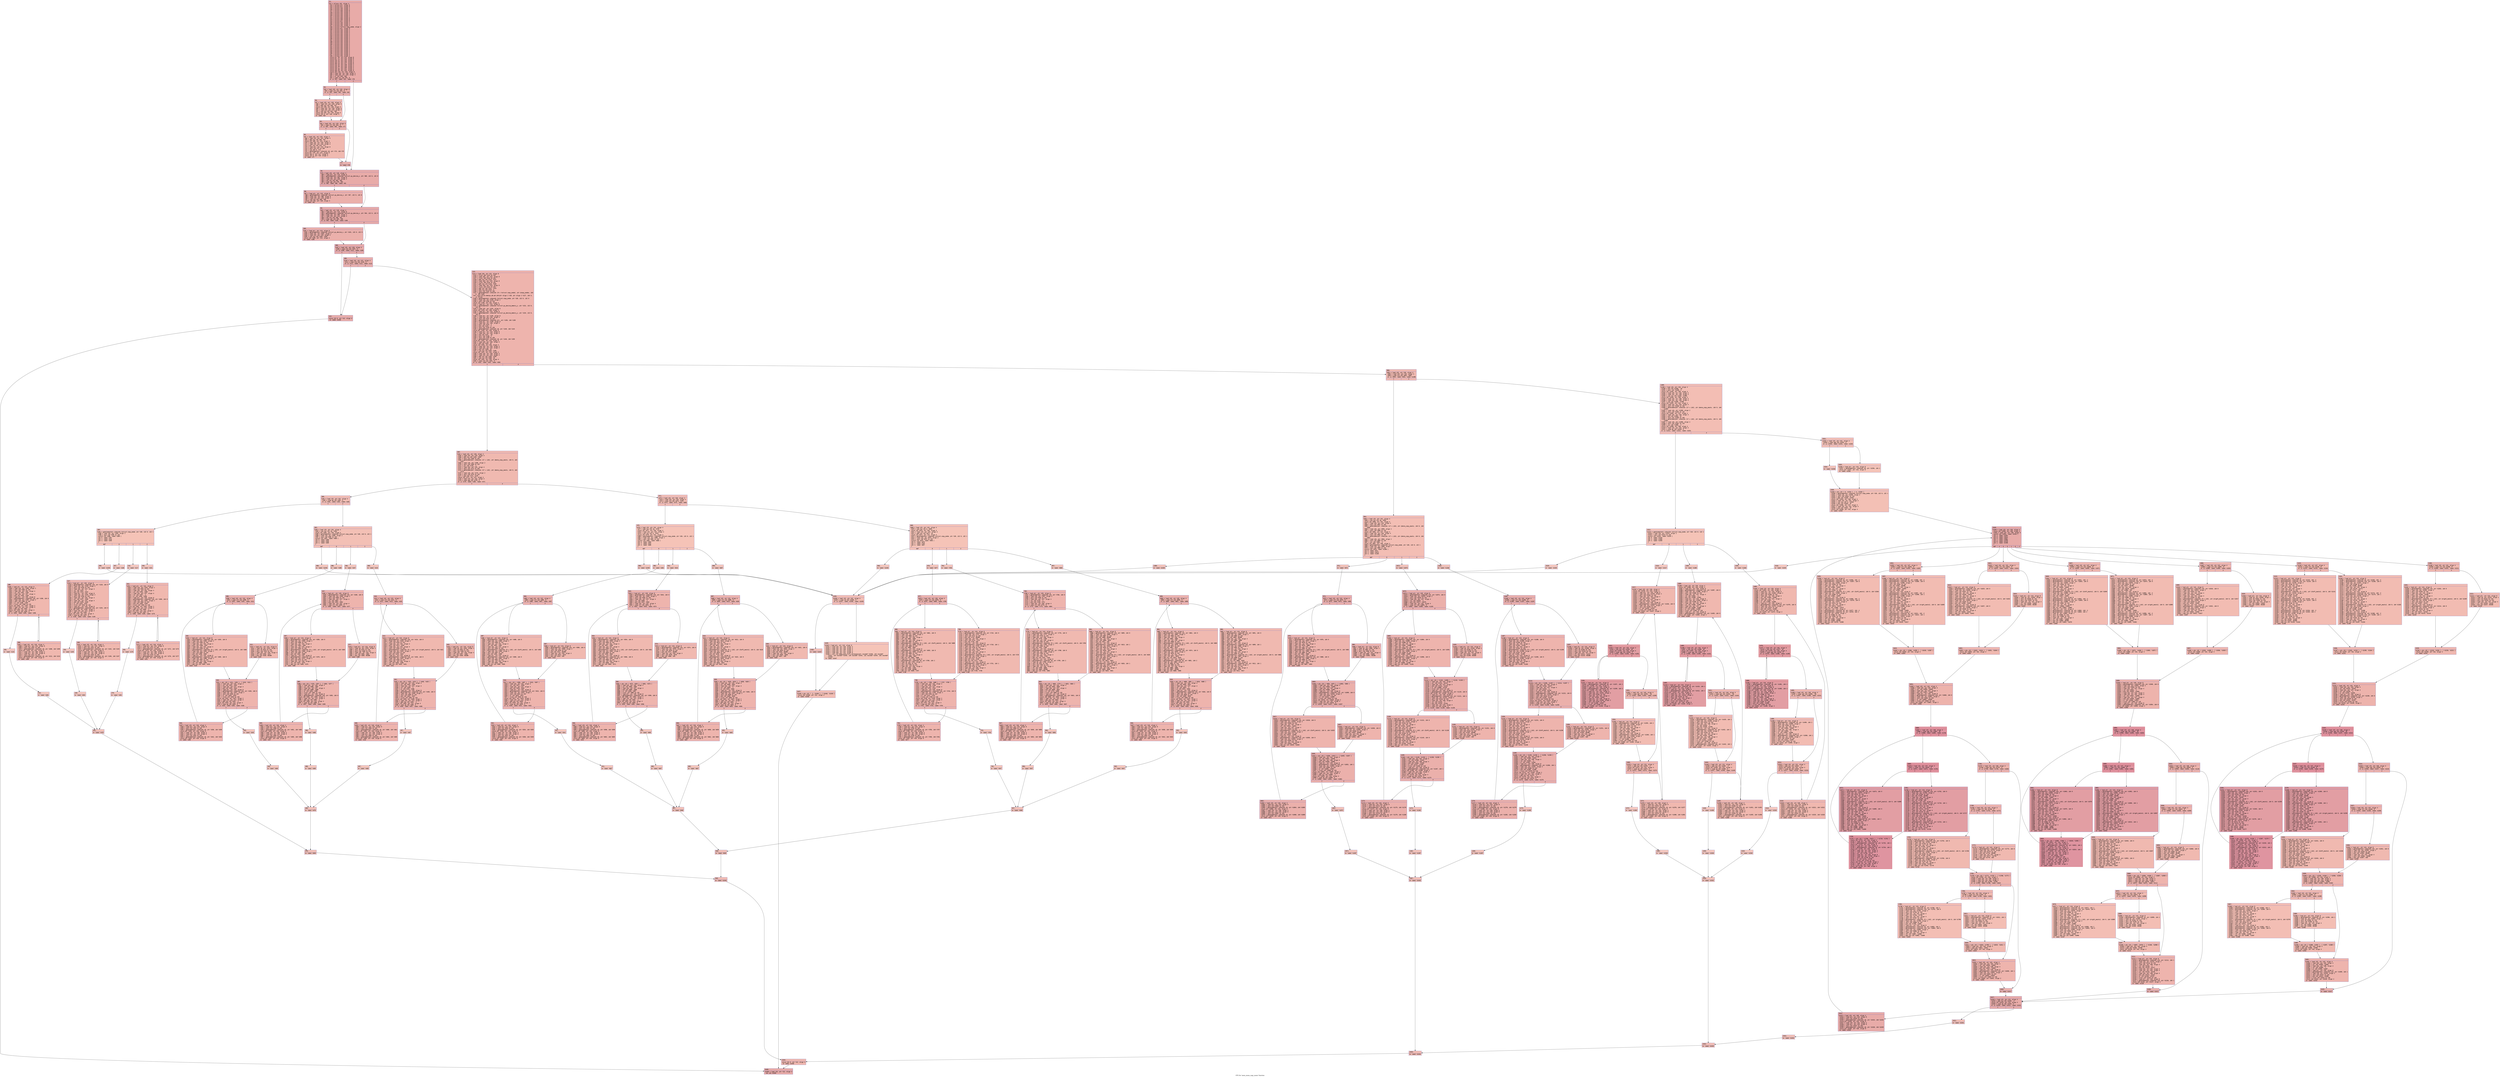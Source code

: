 digraph "CFG for 'mem_mono_copy_mono' function" {
	label="CFG for 'mem_mono_copy_mono' function";

	Node0x6000014fa6c0 [shape=record,color="#3d50c3ff", style=filled, fillcolor="#cc403a70" fontname="Courier",label="{11:\l|  %12 = alloca i32, align 4\l  %13 = alloca ptr, align 8\l  %14 = alloca ptr, align 8\l  %15 = alloca i32, align 4\l  %16 = alloca i32, align 4\l  %17 = alloca i64, align 8\l  %18 = alloca i32, align 4\l  %19 = alloca i32, align 4\l  %20 = alloca i32, align 4\l  %21 = alloca i32, align 4\l  %22 = alloca i64, align 8\l  %23 = alloca i64, align 8\l  %24 = alloca ptr, align 8\l  %25 = alloca i32, align 4\l  %26 = alloca i32, align 4\l  %27 = alloca i32, align 4\l  %28 = alloca %struct.copy_mode, align 2\l  %29 = alloca ptr, align 8\l  %30 = alloca i32, align 4\l  %31 = alloca i32, align 4\l  %32 = alloca i32, align 4\l  %33 = alloca i32, align 4\l  %34 = alloca i32, align 4\l  %35 = alloca i32, align 4\l  %36 = alloca i32, align 4\l  %37 = alloca i32, align 4\l  %38 = alloca i32, align 4\l  %39 = alloca i32, align 4\l  %40 = alloca i32, align 4\l  %41 = alloca i32, align 4\l  %42 = alloca i32, align 4\l  %43 = alloca i32, align 4\l  %44 = alloca i32, align 4\l  %45 = alloca i32, align 4\l  %46 = alloca i32, align 4\l  %47 = alloca i32, align 4\l  %48 = alloca i32, align 4\l  store ptr %0, ptr %13, align 8\l  store ptr %1, ptr %14, align 8\l  store i32 %2, ptr %15, align 4\l  store i32 %3, ptr %16, align 4\l  store i64 %4, ptr %17, align 8\l  store i32 %5, ptr %18, align 4\l  store i32 %6, ptr %19, align 4\l  store i32 %7, ptr %20, align 4\l  store i32 %8, ptr %21, align 4\l  store i64 %9, ptr %22, align 8\l  store i64 %10, ptr %23, align 8\l  %49 = load i32, ptr %18, align 4\l  %50 = load i32, ptr %19, align 4\l  %51 = or i32 %49, %50\l  %52 = icmp slt i32 %51, 0\l  br i1 %52, label %53, label %78\l|{<s0>T|<s1>F}}"];
	Node0x6000014fa6c0:s0 -> Node0x6000014fa710[tooltip="11 -> 53\nProbability 37.50%" ];
	Node0x6000014fa6c0:s1 -> Node0x6000014fa8a0[tooltip="11 -> 78\nProbability 62.50%" ];
	Node0x6000014fa710 [shape=record,color="#3d50c3ff", style=filled, fillcolor="#d6524470" fontname="Courier",label="{53:\l|  %54 = load i32, ptr %18, align 4\l  %55 = icmp slt i32 %54, 0\l  br i1 %55, label %56, label %63\l|{<s0>T|<s1>F}}"];
	Node0x6000014fa710:s0 -> Node0x6000014fa760[tooltip="53 -> 56\nProbability 37.50%" ];
	Node0x6000014fa710:s1 -> Node0x6000014fa7b0[tooltip="53 -> 63\nProbability 62.50%" ];
	Node0x6000014fa760 [shape=record,color="#3d50c3ff", style=filled, fillcolor="#de614d70" fontname="Courier",label="{56:\l|  %57 = load i32, ptr %18, align 4\l  %58 = load i32, ptr %20, align 4\l  %59 = add nsw i32 %58, %57\l  store i32 %59, ptr %20, align 4\l  %60 = load i32, ptr %18, align 4\l  %61 = load i32, ptr %15, align 4\l  %62 = sub nsw i32 %61, %60\l  store i32 %62, ptr %15, align 4\l  store i32 0, ptr %18, align 4\l  br label %63\l}"];
	Node0x6000014fa760 -> Node0x6000014fa7b0[tooltip="56 -> 63\nProbability 100.00%" ];
	Node0x6000014fa7b0 [shape=record,color="#3d50c3ff", style=filled, fillcolor="#d6524470" fontname="Courier",label="{63:\l|  %64 = load i32, ptr %19, align 4\l  %65 = icmp slt i32 %64, 0\l  br i1 %65, label %66, label %77\l|{<s0>T|<s1>F}}"];
	Node0x6000014fa7b0:s0 -> Node0x6000014fa800[tooltip="63 -> 66\nProbability 37.50%" ];
	Node0x6000014fa7b0:s1 -> Node0x6000014fa850[tooltip="63 -> 77\nProbability 62.50%" ];
	Node0x6000014fa800 [shape=record,color="#3d50c3ff", style=filled, fillcolor="#de614d70" fontname="Courier",label="{66:\l|  %67 = load i32, ptr %19, align 4\l  %68 = load i32, ptr %21, align 4\l  %69 = add nsw i32 %68, %67\l  store i32 %69, ptr %21, align 4\l  %70 = load i32, ptr %19, align 4\l  %71 = load i32, ptr %16, align 4\l  %72 = mul nsw i32 %70, %71\l  %73 = load ptr, ptr %14, align 8\l  %74 = sext i32 %72 to i64\l  %75 = sub i64 0, %74\l  %76 = getelementptr inbounds i8, ptr %73, i64 %75\l  store ptr %76, ptr %14, align 8\l  store i64 0, ptr %17, align 8\l  store i32 0, ptr %19, align 4\l  br label %77\l}"];
	Node0x6000014fa800 -> Node0x6000014fa850[tooltip="66 -> 77\nProbability 100.00%" ];
	Node0x6000014fa850 [shape=record,color="#3d50c3ff", style=filled, fillcolor="#d6524470" fontname="Courier",label="{77:\l|  br label %78\l}"];
	Node0x6000014fa850 -> Node0x6000014fa8a0[tooltip="77 -> 78\nProbability 100.00%" ];
	Node0x6000014fa8a0 [shape=record,color="#3d50c3ff", style=filled, fillcolor="#cc403a70" fontname="Courier",label="{78:\l|  %79 = load i32, ptr %18, align 4\l  %80 = load ptr, ptr %13, align 8\l  %81 = getelementptr inbounds %struct.gx_device_s, ptr %80, i32 0, i32 8\l  %82 = load i32, ptr %81, align 8\l  %83 = load i32, ptr %20, align 4\l  %84 = sub nsw i32 %82, %83\l  %85 = icmp sgt i32 %79, %84\l  br i1 %85, label %86, label %92\l|{<s0>T|<s1>F}}"];
	Node0x6000014fa8a0:s0 -> Node0x6000014fa8f0[tooltip="78 -> 86\nProbability 50.00%" ];
	Node0x6000014fa8a0:s1 -> Node0x6000014fa940[tooltip="78 -> 92\nProbability 50.00%" ];
	Node0x6000014fa8f0 [shape=record,color="#3d50c3ff", style=filled, fillcolor="#d24b4070" fontname="Courier",label="{86:\l|  %87 = load ptr, ptr %13, align 8\l  %88 = getelementptr inbounds %struct.gx_device_s, ptr %87, i32 0, i32 8\l  %89 = load i32, ptr %88, align 8\l  %90 = load i32, ptr %18, align 4\l  %91 = sub nsw i32 %89, %90\l  store i32 %91, ptr %20, align 4\l  br label %92\l}"];
	Node0x6000014fa8f0 -> Node0x6000014fa940[tooltip="86 -> 92\nProbability 100.00%" ];
	Node0x6000014fa940 [shape=record,color="#3d50c3ff", style=filled, fillcolor="#cc403a70" fontname="Courier",label="{92:\l|  %93 = load i32, ptr %19, align 4\l  %94 = load ptr, ptr %13, align 8\l  %95 = getelementptr inbounds %struct.gx_device_s, ptr %94, i32 0, i32 9\l  %96 = load i32, ptr %95, align 4\l  %97 = load i32, ptr %21, align 4\l  %98 = sub nsw i32 %96, %97\l  %99 = icmp sgt i32 %93, %98\l  br i1 %99, label %100, label %106\l|{<s0>T|<s1>F}}"];
	Node0x6000014fa940:s0 -> Node0x6000014fa990[tooltip="92 -> 100\nProbability 50.00%" ];
	Node0x6000014fa940:s1 -> Node0x6000014fa9e0[tooltip="92 -> 106\nProbability 50.00%" ];
	Node0x6000014fa990 [shape=record,color="#3d50c3ff", style=filled, fillcolor="#d24b4070" fontname="Courier",label="{100:\l|  %101 = load ptr, ptr %13, align 8\l  %102 = getelementptr inbounds %struct.gx_device_s, ptr %101, i32 0, i32 9\l  %103 = load i32, ptr %102, align 4\l  %104 = load i32, ptr %19, align 4\l  %105 = sub nsw i32 %103, %104\l  store i32 %105, ptr %21, align 4\l  br label %106\l}"];
	Node0x6000014fa990 -> Node0x6000014fa9e0[tooltip="100 -> 106\nProbability 100.00%" ];
	Node0x6000014fa9e0 [shape=record,color="#3d50c3ff", style=filled, fillcolor="#cc403a70" fontname="Courier",label="{106:\l|  %107 = load i32, ptr %20, align 4\l  %108 = icmp sle i32 %107, 0\l  br i1 %108, label %112, label %109\l|{<s0>T|<s1>F}}"];
	Node0x6000014fa9e0:s0 -> Node0x6000014faa80[tooltip="106 -> 112\nProbability 50.00%" ];
	Node0x6000014fa9e0:s1 -> Node0x6000014faa30[tooltip="106 -> 109\nProbability 50.00%" ];
	Node0x6000014faa30 [shape=record,color="#3d50c3ff", style=filled, fillcolor="#d24b4070" fontname="Courier",label="{109:\l|  %110 = load i32, ptr %21, align 4\l  %111 = icmp sle i32 %110, 0\l  br i1 %111, label %112, label %113\l|{<s0>T|<s1>F}}"];
	Node0x6000014faa30:s0 -> Node0x6000014faa80[tooltip="109 -> 112\nProbability 50.00%" ];
	Node0x6000014faa30:s1 -> Node0x6000014faad0[tooltip="109 -> 113\nProbability 50.00%" ];
	Node0x6000014faa80 [shape=record,color="#3d50c3ff", style=filled, fillcolor="#d0473d70" fontname="Courier",label="{112:\l|  store i32 0, ptr %12, align 4\l  br label %2449\l}"];
	Node0x6000014faa80 -> Node0x6000014fff20[tooltip="112 -> 2449\nProbability 100.00%" ];
	Node0x6000014faad0 [shape=record,color="#3d50c3ff", style=filled, fillcolor="#d8564670" fontname="Courier",label="{113:\l|  %114 = load i64, ptr %22, align 8\l  %115 = trunc i64 %114 to i32\l  %116 = load i64, ptr %22, align 8\l  %117 = trunc i64 %116 to i32\l  %118 = add nsw i32 %115, %117\l  %119 = load i64, ptr %22, align 8\l  %120 = trunc i64 %119 to i32\l  %121 = add nsw i32 %118, %120\l  %122 = load i64, ptr %23, align 8\l  %123 = trunc i64 %122 to i32\l  %124 = add nsw i32 %121, %123\l  %125 = add nsw i32 %124, 4\l  %126 = sext i32 %125 to i64\l  %127 = getelementptr inbounds [9 x %struct.copy_mode], ptr @copy_modes, i64\l... 0, i64 %126\l  call void @llvm.memcpy.p0.p0.i64(ptr align 2 %28, ptr align 2 %127, i64 4,\l... i1 false)\l  %128 = getelementptr inbounds %struct.copy_mode, ptr %28, i32 0, i32 0\l  %129 = load i16, ptr %128, align 2\l  %130 = sext i16 %129 to i32\l  store i32 %130, ptr %32, align 4\l  %131 = load ptr, ptr %13, align 8\l  %132 = getelementptr inbounds %struct.gx_device_memory_s, ptr %131, i32 0,\l... i32 24\l  %133 = load i32, ptr %132, align 8\l  store i32 %133, ptr %30, align 4\l  %134 = load ptr, ptr %13, align 8\l  %135 = getelementptr inbounds %struct.gx_device_memory_s, ptr %134, i32 0,\l... i32 27\l  %136 = load ptr, ptr %135, align 8\l  %137 = load i32, ptr %19, align 4\l  %138 = sext i32 %137 to i64\l  %139 = getelementptr inbounds ptr, ptr %136, i64 %138\l  %140 = load ptr, ptr %139, align 8\l  %141 = load i32, ptr %18, align 4\l  %142 = ashr i32 %141, 3\l  %143 = and i32 %142, -2\l  %144 = sext i32 %143 to i64\l  %145 = getelementptr inbounds i8, ptr %140, i64 %144\l  store ptr %145, ptr %29, align 8\l  %146 = load ptr, ptr %14, align 8\l  %147 = load i32, ptr %15, align 4\l  %148 = and i32 %147, -16\l  %149 = ashr i32 %148, 3\l  %150 = sext i32 %149 to i64\l  %151 = getelementptr inbounds i8, ptr %146, i64 %150\l  store ptr %151, ptr %24, align 8\l  %152 = load i32, ptr %18, align 4\l  %153 = and i32 %152, 15\l  store i32 %153, ptr %25, align 4\l  %154 = load i32, ptr %25, align 4\l  %155 = load i32, ptr %15, align 4\l  %156 = and i32 %155, 15\l  %157 = sub nsw i32 %154, %156\l  store i32 %157, ptr %31, align 4\l  %158 = load i32, ptr %20, align 4\l  %159 = load i32, ptr %25, align 4\l  %160 = add nsw i32 %158, %159\l  %161 = sub nsw i32 %160, 16\l  store i32 %161, ptr %26, align 4\l  %162 = icmp sle i32 %161, 0\l  br i1 %162, label %163, label %950\l|{<s0>T|<s1>F}}"];
	Node0x6000014faad0:s0 -> Node0x6000014fab20[tooltip="113 -> 163\nProbability 50.00%" ];
	Node0x6000014faad0:s1 -> Node0x6000014fcc30[tooltip="113 -> 950\nProbability 50.00%" ];
	Node0x6000014fab20 [shape=record,color="#3d50c3ff", style=filled, fillcolor="#de614d70" fontname="Courier",label="{163:\l|  %164 = load i32, ptr %20, align 4\l  %165 = load i32, ptr %25, align 4\l  %166 = add nsw i32 %164, %165\l  %167 = sext i32 %166 to i64\l  %168 = getelementptr inbounds [17 x i16], ptr @mono_copy_masks, i64 0, i64\l... %167\l  %169 = load i16, ptr %168, align 2\l  %170 = zext i16 %169 to i32\l  %171 = xor i32 %170, -1\l  %172 = load i32, ptr %25, align 4\l  %173 = sext i32 %172 to i64\l  %174 = getelementptr inbounds [17 x i16], ptr @mono_copy_masks, i64 0, i64\l... %173\l  %175 = load i16, ptr %174, align 2\l  %176 = zext i16 %175 to i32\l  %177 = and i32 %171, %176\l  store i32 %177, ptr %27, align 4\l  %178 = load i32, ptr %31, align 4\l  %179 = icmp sge i32 %178, 0\l  br i1 %179, label %180, label %471\l|{<s0>T|<s1>F}}"];
	Node0x6000014fab20:s0 -> Node0x6000014fab70[tooltip="163 -> 180\nProbability 50.00%" ];
	Node0x6000014fab20:s1 -> Node0x6000014fba20[tooltip="163 -> 471\nProbability 50.00%" ];
	Node0x6000014fab70 [shape=record,color="#3d50c3ff", style=filled, fillcolor="#e36c5570" fontname="Courier",label="{180:\l|  %181 = load i32, ptr %31, align 4\l  %182 = icmp eq i32 %181, 0\l  br i1 %182, label %183, label %282\l|{<s0>T|<s1>F}}"];
	Node0x6000014fab70:s0 -> Node0x6000014fabc0[tooltip="180 -> 183\nProbability 37.50%" ];
	Node0x6000014fab70:s1 -> Node0x6000014fb160[tooltip="180 -> 282\nProbability 62.50%" ];
	Node0x6000014fabc0 [shape=record,color="#3d50c3ff", style=filled, fillcolor="#e8765c70" fontname="Courier",label="{183:\l|  %184 = getelementptr inbounds %struct.copy_mode, ptr %28, i32 0, i32 1\l  %185 = load i16, ptr %184, align 2\l  %186 = zext i16 %185 to i32\l  switch i32 %186, label %280 [\l    i32 0, label %187\l    i32 1, label %216\l    i32 2, label %250\l  ]\l|{<s0>def|<s1>0|<s2>1|<s3>2}}"];
	Node0x6000014fabc0:s0 -> Node0x6000014fb0c0[tooltip="183 -> 280\nProbability 25.00%" ];
	Node0x6000014fabc0:s1 -> Node0x6000014fac10[tooltip="183 -> 187\nProbability 25.00%" ];
	Node0x6000014fabc0:s2 -> Node0x6000014fada0[tooltip="183 -> 216\nProbability 25.00%" ];
	Node0x6000014fabc0:s3 -> Node0x6000014faf30[tooltip="183 -> 250\nProbability 25.00%" ];
	Node0x6000014fac10 [shape=record,color="#3d50c3ff", style=filled, fillcolor="#ef886b70" fontname="Courier",label="{187:\l|  br label %188\l}"];
	Node0x6000014fac10 -> Node0x6000014fac60[tooltip="187 -> 188\nProbability 100.00%" ];
	Node0x6000014fac60 [shape=record,color="#3d50c3ff", style=filled, fillcolor="#dc5d4a70" fontname="Courier",label="{188:\l|  %189 = load ptr, ptr %24, align 8\l  %190 = load i16, ptr %189, align 2\l  %191 = zext i16 %190 to i32\l  %192 = load i32, ptr %32, align 4\l  %193 = xor i32 %191, %192\l  %194 = load i32, ptr %27, align 4\l  %195 = and i32 %193, %194\l  %196 = load ptr, ptr %29, align 8\l  %197 = getelementptr inbounds i16, ptr %196, i64 0\l  %198 = load i16, ptr %197, align 2\l  %199 = zext i16 %198 to i32\l  %200 = or i32 %199, %195\l  %201 = trunc i32 %200 to i16\l  store i16 %201, ptr %197, align 2\l  %202 = load i32, ptr %21, align 4\l  %203 = add nsw i32 %202, -1\l  store i32 %203, ptr %21, align 4\l  %204 = icmp eq i32 %203, 0\l  br i1 %204, label %205, label %206\l|{<s0>T|<s1>F}}"];
	Node0x6000014fac60:s0 -> Node0x6000014facb0[tooltip="188 -> 205\nProbability 3.12%" ];
	Node0x6000014fac60:s1 -> Node0x6000014fad00[tooltip="188 -> 206\nProbability 96.88%" ];
	Node0x6000014facb0 [shape=record,color="#3d50c3ff", style=filled, fillcolor="#ef886b70" fontname="Courier",label="{205:\l|  br label %215\l}"];
	Node0x6000014facb0 -> Node0x6000014fad50[tooltip="205 -> 215\nProbability 100.00%" ];
	Node0x6000014fad00 [shape=record,color="#3d50c3ff", style=filled, fillcolor="#dc5d4a70" fontname="Courier",label="{206:\l|  %207 = load i32, ptr %16, align 4\l  %208 = load ptr, ptr %24, align 8\l  %209 = sext i32 %207 to i64\l  %210 = getelementptr inbounds i8, ptr %208, i64 %209\l  store ptr %210, ptr %24, align 8\l  %211 = load i32, ptr %30, align 4\l  %212 = load ptr, ptr %29, align 8\l  %213 = zext i32 %211 to i64\l  %214 = getelementptr inbounds i8, ptr %212, i64 %213\l  store ptr %214, ptr %29, align 8\l  br label %188\l}"];
	Node0x6000014fad00 -> Node0x6000014fac60[tooltip="206 -> 188\nProbability 100.00%" ];
	Node0x6000014fad50 [shape=record,color="#3d50c3ff", style=filled, fillcolor="#ef886b70" fontname="Courier",label="{215:\l|  br label %281\l}"];
	Node0x6000014fad50 -> Node0x6000014fb110[tooltip="215 -> 281\nProbability 100.00%" ];
	Node0x6000014fada0 [shape=record,color="#3d50c3ff", style=filled, fillcolor="#ef886b70" fontname="Courier",label="{216:\l|  br label %217\l}"];
	Node0x6000014fada0 -> Node0x6000014fadf0[tooltip="216 -> 217\nProbability 100.00%" ];
	Node0x6000014fadf0 [shape=record,color="#3d50c3ff", style=filled, fillcolor="#dc5d4a70" fontname="Courier",label="{217:\l|  %218 = load ptr, ptr %29, align 8\l  %219 = getelementptr inbounds i16, ptr %218, i64 0\l  %220 = load i16, ptr %219, align 2\l  %221 = zext i16 %220 to i32\l  %222 = load i32, ptr %27, align 4\l  %223 = xor i32 %222, -1\l  %224 = and i32 %221, %223\l  %225 = load ptr, ptr %24, align 8\l  %226 = load i16, ptr %225, align 2\l  %227 = zext i16 %226 to i32\l  %228 = load i32, ptr %32, align 4\l  %229 = xor i32 %227, %228\l  %230 = load i32, ptr %27, align 4\l  %231 = and i32 %229, %230\l  %232 = or i32 %224, %231\l  %233 = trunc i32 %232 to i16\l  %234 = load ptr, ptr %29, align 8\l  %235 = getelementptr inbounds i16, ptr %234, i64 0\l  store i16 %233, ptr %235, align 2\l  %236 = load i32, ptr %21, align 4\l  %237 = add nsw i32 %236, -1\l  store i32 %237, ptr %21, align 4\l  %238 = icmp eq i32 %237, 0\l  br i1 %238, label %239, label %240\l|{<s0>T|<s1>F}}"];
	Node0x6000014fadf0:s0 -> Node0x6000014fae40[tooltip="217 -> 239\nProbability 3.12%" ];
	Node0x6000014fadf0:s1 -> Node0x6000014fae90[tooltip="217 -> 240\nProbability 96.88%" ];
	Node0x6000014fae40 [shape=record,color="#3d50c3ff", style=filled, fillcolor="#ef886b70" fontname="Courier",label="{239:\l|  br label %249\l}"];
	Node0x6000014fae40 -> Node0x6000014faee0[tooltip="239 -> 249\nProbability 100.00%" ];
	Node0x6000014fae90 [shape=record,color="#3d50c3ff", style=filled, fillcolor="#dc5d4a70" fontname="Courier",label="{240:\l|  %241 = load i32, ptr %16, align 4\l  %242 = load ptr, ptr %24, align 8\l  %243 = sext i32 %241 to i64\l  %244 = getelementptr inbounds i8, ptr %242, i64 %243\l  store ptr %244, ptr %24, align 8\l  %245 = load i32, ptr %30, align 4\l  %246 = load ptr, ptr %29, align 8\l  %247 = zext i32 %245 to i64\l  %248 = getelementptr inbounds i8, ptr %246, i64 %247\l  store ptr %248, ptr %29, align 8\l  br label %217\l}"];
	Node0x6000014fae90 -> Node0x6000014fadf0[tooltip="240 -> 217\nProbability 100.00%" ];
	Node0x6000014faee0 [shape=record,color="#3d50c3ff", style=filled, fillcolor="#ef886b70" fontname="Courier",label="{249:\l|  br label %281\l}"];
	Node0x6000014faee0 -> Node0x6000014fb110[tooltip="249 -> 281\nProbability 100.00%" ];
	Node0x6000014faf30 [shape=record,color="#3d50c3ff", style=filled, fillcolor="#ef886b70" fontname="Courier",label="{250:\l|  br label %251\l}"];
	Node0x6000014faf30 -> Node0x6000014faf80[tooltip="250 -> 251\nProbability 100.00%" ];
	Node0x6000014faf80 [shape=record,color="#3d50c3ff", style=filled, fillcolor="#dc5d4a70" fontname="Courier",label="{251:\l|  %252 = load ptr, ptr %24, align 8\l  %253 = load i16, ptr %252, align 2\l  %254 = zext i16 %253 to i32\l  %255 = load i32, ptr %32, align 4\l  %256 = xor i32 %254, %255\l  %257 = load i32, ptr %27, align 4\l  %258 = xor i32 %257, -1\l  %259 = or i32 %256, %258\l  %260 = load ptr, ptr %29, align 8\l  %261 = getelementptr inbounds i16, ptr %260, i64 0\l  %262 = load i16, ptr %261, align 2\l  %263 = zext i16 %262 to i32\l  %264 = and i32 %263, %259\l  %265 = trunc i32 %264 to i16\l  store i16 %265, ptr %261, align 2\l  %266 = load i32, ptr %21, align 4\l  %267 = add nsw i32 %266, -1\l  store i32 %267, ptr %21, align 4\l  %268 = icmp eq i32 %267, 0\l  br i1 %268, label %269, label %270\l|{<s0>T|<s1>F}}"];
	Node0x6000014faf80:s0 -> Node0x6000014fafd0[tooltip="251 -> 269\nProbability 3.12%" ];
	Node0x6000014faf80:s1 -> Node0x6000014fb020[tooltip="251 -> 270\nProbability 96.88%" ];
	Node0x6000014fafd0 [shape=record,color="#3d50c3ff", style=filled, fillcolor="#ef886b70" fontname="Courier",label="{269:\l|  br label %279\l}"];
	Node0x6000014fafd0 -> Node0x6000014fb070[tooltip="269 -> 279\nProbability 100.00%" ];
	Node0x6000014fb020 [shape=record,color="#3d50c3ff", style=filled, fillcolor="#dc5d4a70" fontname="Courier",label="{270:\l|  %271 = load i32, ptr %16, align 4\l  %272 = load ptr, ptr %24, align 8\l  %273 = sext i32 %271 to i64\l  %274 = getelementptr inbounds i8, ptr %272, i64 %273\l  store ptr %274, ptr %24, align 8\l  %275 = load i32, ptr %30, align 4\l  %276 = load ptr, ptr %29, align 8\l  %277 = zext i32 %275 to i64\l  %278 = getelementptr inbounds i8, ptr %276, i64 %277\l  store ptr %278, ptr %29, align 8\l  br label %251\l}"];
	Node0x6000014fb020 -> Node0x6000014faf80[tooltip="270 -> 251\nProbability 100.00%" ];
	Node0x6000014fb070 [shape=record,color="#3d50c3ff", style=filled, fillcolor="#ef886b70" fontname="Courier",label="{279:\l|  br label %281\l}"];
	Node0x6000014fb070 -> Node0x6000014fb110[tooltip="279 -> 281\nProbability 100.00%" ];
	Node0x6000014fb0c0 [shape=record,color="#3d50c3ff", style=filled, fillcolor="#ef886b70" fontname="Courier",label="{280:\l|  br label %2435\l}"];
	Node0x6000014fb0c0 -> Node0x6000014ffde0[tooltip="280 -> 2435\nProbability 100.00%" ];
	Node0x6000014fb110 [shape=record,color="#3d50c3ff", style=filled, fillcolor="#e97a5f70" fontname="Courier",label="{281:\l|  br label %470\l}"];
	Node0x6000014fb110 -> Node0x6000014fb9d0[tooltip="281 -> 470\nProbability 100.00%" ];
	Node0x6000014fb160 [shape=record,color="#3d50c3ff", style=filled, fillcolor="#e5705870" fontname="Courier",label="{282:\l|  %283 = load i32, ptr %31, align 4\l  %284 = sub nsw i32 16, %283\l  store i32 %284, ptr %33, align 4\l  %285 = getelementptr inbounds %struct.copy_mode, ptr %28, i32 0, i32 1\l  %286 = load i16, ptr %285, align 2\l  %287 = zext i16 %286 to i32\l  switch i32 %287, label %468 [\l    i32 0, label %288\l    i32 1, label %346\l    i32 2, label %409\l  ]\l|{<s0>def|<s1>0|<s2>1|<s3>2}}"];
	Node0x6000014fb160:s0 -> Node0x6000014fb930[tooltip="282 -> 468\nProbability 25.00%" ];
	Node0x6000014fb160:s1 -> Node0x6000014fb1b0[tooltip="282 -> 288\nProbability 25.00%" ];
	Node0x6000014fb160:s2 -> Node0x6000014fb430[tooltip="282 -> 346\nProbability 25.00%" ];
	Node0x6000014fb160:s3 -> Node0x6000014fb6b0[tooltip="282 -> 409\nProbability 25.00%" ];
	Node0x6000014fb1b0 [shape=record,color="#3d50c3ff", style=filled, fillcolor="#ed836670" fontname="Courier",label="{288:\l|  br label %289\l}"];
	Node0x6000014fb1b0 -> Node0x6000014fb200[tooltip="288 -> 289\nProbability 100.00%" ];
	Node0x6000014fb200 [shape=record,color="#3d50c3ff", style=filled, fillcolor="#d8564670" fontname="Courier",label="{289:\l|  %290 = load i32, ptr %31, align 4\l  %291 = icmp slt i32 %290, 8\l  br i1 %291, label %292, label %312\l|{<s0>T|<s1>F}}"];
	Node0x6000014fb200:s0 -> Node0x6000014fb250[tooltip="289 -> 292\nProbability 50.00%" ];
	Node0x6000014fb200:s1 -> Node0x6000014fb2a0[tooltip="289 -> 312\nProbability 50.00%" ];
	Node0x6000014fb250 [shape=record,color="#3d50c3ff", style=filled, fillcolor="#dc5d4a70" fontname="Courier",label="{292:\l|  %293 = load ptr, ptr %24, align 8\l  %294 = getelementptr inbounds i16, ptr %293, i64 0\l  %295 = load i16, ptr %294, align 2\l  %296 = zext i16 %295 to i32\l  %297 = load i32, ptr %31, align 4\l  %298 = ashr i32 %296, %297\l  %299 = load i32, ptr %31, align 4\l  %300 = sext i32 %299 to i64\l  %301 = getelementptr inbounds [9 x i16], ptr @right_masks2, i64 0, i64 %300\l  %302 = load i16, ptr %301, align 2\l  %303 = zext i16 %302 to i32\l  %304 = and i32 %298, %303\l  %305 = load ptr, ptr %24, align 8\l  %306 = getelementptr inbounds i16, ptr %305, i64 0\l  %307 = load i16, ptr %306, align 2\l  %308 = zext i16 %307 to i32\l  %309 = load i32, ptr %33, align 4\l  %310 = shl i32 %308, %309\l  %311 = add nsw i32 %304, %310\l  br label %320\l}"];
	Node0x6000014fb250 -> Node0x6000014fb2f0[tooltip="292 -> 320\nProbability 100.00%" ];
	Node0x6000014fb2a0 [shape=record,color="#3d50c3ff", style=filled, fillcolor="#dc5d4a70" fontname="Courier",label="{312:\l|  %313 = load ptr, ptr %24, align 8\l  %314 = load i8, ptr %313, align 1\l  %315 = zext i8 %314 to i16\l  %316 = zext i16 %315 to i32\l  %317 = load i32, ptr %33, align 4\l  %318 = shl i32 %316, %317\l  %319 = and i32 %318, 65280\l  br label %320\l}"];
	Node0x6000014fb2a0 -> Node0x6000014fb2f0[tooltip="312 -> 320\nProbability 100.00%" ];
	Node0x6000014fb2f0 [shape=record,color="#3d50c3ff", style=filled, fillcolor="#d8564670" fontname="Courier",label="{320:\l|  %321 = phi i32 [ %311, %292 ], [ %319, %312 ]\l  %322 = load i32, ptr %32, align 4\l  %323 = xor i32 %321, %322\l  %324 = load i32, ptr %27, align 4\l  %325 = and i32 %323, %324\l  %326 = load ptr, ptr %29, align 8\l  %327 = getelementptr inbounds i16, ptr %326, i64 0\l  %328 = load i16, ptr %327, align 2\l  %329 = zext i16 %328 to i32\l  %330 = or i32 %329, %325\l  %331 = trunc i32 %330 to i16\l  store i16 %331, ptr %327, align 2\l  %332 = load i32, ptr %21, align 4\l  %333 = add nsw i32 %332, -1\l  store i32 %333, ptr %21, align 4\l  %334 = icmp eq i32 %333, 0\l  br i1 %334, label %335, label %336\l|{<s0>T|<s1>F}}"];
	Node0x6000014fb2f0:s0 -> Node0x6000014fb340[tooltip="320 -> 335\nProbability 3.12%" ];
	Node0x6000014fb2f0:s1 -> Node0x6000014fb390[tooltip="320 -> 336\nProbability 96.88%" ];
	Node0x6000014fb340 [shape=record,color="#3d50c3ff", style=filled, fillcolor="#ed836670" fontname="Courier",label="{335:\l|  br label %345\l}"];
	Node0x6000014fb340 -> Node0x6000014fb3e0[tooltip="335 -> 345\nProbability 100.00%" ];
	Node0x6000014fb390 [shape=record,color="#3d50c3ff", style=filled, fillcolor="#d8564670" fontname="Courier",label="{336:\l|  %337 = load i32, ptr %16, align 4\l  %338 = load ptr, ptr %24, align 8\l  %339 = sext i32 %337 to i64\l  %340 = getelementptr inbounds i8, ptr %338, i64 %339\l  store ptr %340, ptr %24, align 8\l  %341 = load i32, ptr %30, align 4\l  %342 = load ptr, ptr %29, align 8\l  %343 = zext i32 %341 to i64\l  %344 = getelementptr inbounds i8, ptr %342, i64 %343\l  store ptr %344, ptr %29, align 8\l  br label %289\l}"];
	Node0x6000014fb390 -> Node0x6000014fb200[tooltip="336 -> 289\nProbability 100.00%" ];
	Node0x6000014fb3e0 [shape=record,color="#3d50c3ff", style=filled, fillcolor="#ed836670" fontname="Courier",label="{345:\l|  br label %469\l}"];
	Node0x6000014fb3e0 -> Node0x6000014fb980[tooltip="345 -> 469\nProbability 100.00%" ];
	Node0x6000014fb430 [shape=record,color="#3d50c3ff", style=filled, fillcolor="#ed836670" fontname="Courier",label="{346:\l|  br label %347\l}"];
	Node0x6000014fb430 -> Node0x6000014fb480[tooltip="346 -> 347\nProbability 100.00%" ];
	Node0x6000014fb480 [shape=record,color="#3d50c3ff", style=filled, fillcolor="#d8564670" fontname="Courier",label="{347:\l|  %348 = load ptr, ptr %29, align 8\l  %349 = getelementptr inbounds i16, ptr %348, i64 0\l  %350 = load i16, ptr %349, align 2\l  %351 = zext i16 %350 to i32\l  %352 = load i32, ptr %27, align 4\l  %353 = xor i32 %352, -1\l  %354 = and i32 %351, %353\l  %355 = load i32, ptr %31, align 4\l  %356 = icmp slt i32 %355, 8\l  br i1 %356, label %357, label %377\l|{<s0>T|<s1>F}}"];
	Node0x6000014fb480:s0 -> Node0x6000014fb4d0[tooltip="347 -> 357\nProbability 50.00%" ];
	Node0x6000014fb480:s1 -> Node0x6000014fb520[tooltip="347 -> 377\nProbability 50.00%" ];
	Node0x6000014fb4d0 [shape=record,color="#3d50c3ff", style=filled, fillcolor="#dc5d4a70" fontname="Courier",label="{357:\l|  %358 = load ptr, ptr %24, align 8\l  %359 = getelementptr inbounds i16, ptr %358, i64 0\l  %360 = load i16, ptr %359, align 2\l  %361 = zext i16 %360 to i32\l  %362 = load i32, ptr %31, align 4\l  %363 = ashr i32 %361, %362\l  %364 = load i32, ptr %31, align 4\l  %365 = sext i32 %364 to i64\l  %366 = getelementptr inbounds [9 x i16], ptr @right_masks2, i64 0, i64 %365\l  %367 = load i16, ptr %366, align 2\l  %368 = zext i16 %367 to i32\l  %369 = and i32 %363, %368\l  %370 = load ptr, ptr %24, align 8\l  %371 = getelementptr inbounds i16, ptr %370, i64 0\l  %372 = load i16, ptr %371, align 2\l  %373 = zext i16 %372 to i32\l  %374 = load i32, ptr %33, align 4\l  %375 = shl i32 %373, %374\l  %376 = add nsw i32 %369, %375\l  br label %385\l}"];
	Node0x6000014fb4d0 -> Node0x6000014fb570[tooltip="357 -> 385\nProbability 100.00%" ];
	Node0x6000014fb520 [shape=record,color="#3d50c3ff", style=filled, fillcolor="#dc5d4a70" fontname="Courier",label="{377:\l|  %378 = load ptr, ptr %24, align 8\l  %379 = load i8, ptr %378, align 1\l  %380 = zext i8 %379 to i16\l  %381 = zext i16 %380 to i32\l  %382 = load i32, ptr %33, align 4\l  %383 = shl i32 %381, %382\l  %384 = and i32 %383, 65280\l  br label %385\l}"];
	Node0x6000014fb520 -> Node0x6000014fb570[tooltip="377 -> 385\nProbability 100.00%" ];
	Node0x6000014fb570 [shape=record,color="#3d50c3ff", style=filled, fillcolor="#d8564670" fontname="Courier",label="{385:\l|  %386 = phi i32 [ %376, %357 ], [ %384, %377 ]\l  %387 = load i32, ptr %32, align 4\l  %388 = xor i32 %386, %387\l  %389 = load i32, ptr %27, align 4\l  %390 = and i32 %388, %389\l  %391 = or i32 %354, %390\l  %392 = trunc i32 %391 to i16\l  %393 = load ptr, ptr %29, align 8\l  %394 = getelementptr inbounds i16, ptr %393, i64 0\l  store i16 %392, ptr %394, align 2\l  %395 = load i32, ptr %21, align 4\l  %396 = add nsw i32 %395, -1\l  store i32 %396, ptr %21, align 4\l  %397 = icmp eq i32 %396, 0\l  br i1 %397, label %398, label %399\l|{<s0>T|<s1>F}}"];
	Node0x6000014fb570:s0 -> Node0x6000014fb5c0[tooltip="385 -> 398\nProbability 3.12%" ];
	Node0x6000014fb570:s1 -> Node0x6000014fb610[tooltip="385 -> 399\nProbability 96.88%" ];
	Node0x6000014fb5c0 [shape=record,color="#3d50c3ff", style=filled, fillcolor="#ed836670" fontname="Courier",label="{398:\l|  br label %408\l}"];
	Node0x6000014fb5c0 -> Node0x6000014fb660[tooltip="398 -> 408\nProbability 100.00%" ];
	Node0x6000014fb610 [shape=record,color="#3d50c3ff", style=filled, fillcolor="#d8564670" fontname="Courier",label="{399:\l|  %400 = load i32, ptr %16, align 4\l  %401 = load ptr, ptr %24, align 8\l  %402 = sext i32 %400 to i64\l  %403 = getelementptr inbounds i8, ptr %401, i64 %402\l  store ptr %403, ptr %24, align 8\l  %404 = load i32, ptr %30, align 4\l  %405 = load ptr, ptr %29, align 8\l  %406 = zext i32 %404 to i64\l  %407 = getelementptr inbounds i8, ptr %405, i64 %406\l  store ptr %407, ptr %29, align 8\l  br label %347\l}"];
	Node0x6000014fb610 -> Node0x6000014fb480[tooltip="399 -> 347\nProbability 100.00%" ];
	Node0x6000014fb660 [shape=record,color="#3d50c3ff", style=filled, fillcolor="#ed836670" fontname="Courier",label="{408:\l|  br label %469\l}"];
	Node0x6000014fb660 -> Node0x6000014fb980[tooltip="408 -> 469\nProbability 100.00%" ];
	Node0x6000014fb6b0 [shape=record,color="#3d50c3ff", style=filled, fillcolor="#ed836670" fontname="Courier",label="{409:\l|  br label %410\l}"];
	Node0x6000014fb6b0 -> Node0x6000014fb700[tooltip="409 -> 410\nProbability 100.00%" ];
	Node0x6000014fb700 [shape=record,color="#3d50c3ff", style=filled, fillcolor="#d8564670" fontname="Courier",label="{410:\l|  %411 = load i32, ptr %31, align 4\l  %412 = icmp slt i32 %411, 8\l  br i1 %412, label %413, label %433\l|{<s0>T|<s1>F}}"];
	Node0x6000014fb700:s0 -> Node0x6000014fb750[tooltip="410 -> 413\nProbability 50.00%" ];
	Node0x6000014fb700:s1 -> Node0x6000014fb7a0[tooltip="410 -> 433\nProbability 50.00%" ];
	Node0x6000014fb750 [shape=record,color="#3d50c3ff", style=filled, fillcolor="#dc5d4a70" fontname="Courier",label="{413:\l|  %414 = load ptr, ptr %24, align 8\l  %415 = getelementptr inbounds i16, ptr %414, i64 0\l  %416 = load i16, ptr %415, align 2\l  %417 = zext i16 %416 to i32\l  %418 = load i32, ptr %31, align 4\l  %419 = ashr i32 %417, %418\l  %420 = load i32, ptr %31, align 4\l  %421 = sext i32 %420 to i64\l  %422 = getelementptr inbounds [9 x i16], ptr @right_masks2, i64 0, i64 %421\l  %423 = load i16, ptr %422, align 2\l  %424 = zext i16 %423 to i32\l  %425 = and i32 %419, %424\l  %426 = load ptr, ptr %24, align 8\l  %427 = getelementptr inbounds i16, ptr %426, i64 0\l  %428 = load i16, ptr %427, align 2\l  %429 = zext i16 %428 to i32\l  %430 = load i32, ptr %33, align 4\l  %431 = shl i32 %429, %430\l  %432 = add nsw i32 %425, %431\l  br label %441\l}"];
	Node0x6000014fb750 -> Node0x6000014fb7f0[tooltip="413 -> 441\nProbability 100.00%" ];
	Node0x6000014fb7a0 [shape=record,color="#3d50c3ff", style=filled, fillcolor="#dc5d4a70" fontname="Courier",label="{433:\l|  %434 = load ptr, ptr %24, align 8\l  %435 = load i8, ptr %434, align 1\l  %436 = zext i8 %435 to i16\l  %437 = zext i16 %436 to i32\l  %438 = load i32, ptr %33, align 4\l  %439 = shl i32 %437, %438\l  %440 = and i32 %439, 65280\l  br label %441\l}"];
	Node0x6000014fb7a0 -> Node0x6000014fb7f0[tooltip="433 -> 441\nProbability 100.00%" ];
	Node0x6000014fb7f0 [shape=record,color="#3d50c3ff", style=filled, fillcolor="#d8564670" fontname="Courier",label="{441:\l|  %442 = phi i32 [ %432, %413 ], [ %440, %433 ]\l  %443 = load i32, ptr %32, align 4\l  %444 = xor i32 %442, %443\l  %445 = load i32, ptr %27, align 4\l  %446 = xor i32 %445, -1\l  %447 = or i32 %444, %446\l  %448 = load ptr, ptr %29, align 8\l  %449 = getelementptr inbounds i16, ptr %448, i64 0\l  %450 = load i16, ptr %449, align 2\l  %451 = zext i16 %450 to i32\l  %452 = and i32 %451, %447\l  %453 = trunc i32 %452 to i16\l  store i16 %453, ptr %449, align 2\l  %454 = load i32, ptr %21, align 4\l  %455 = add nsw i32 %454, -1\l  store i32 %455, ptr %21, align 4\l  %456 = icmp eq i32 %455, 0\l  br i1 %456, label %457, label %458\l|{<s0>T|<s1>F}}"];
	Node0x6000014fb7f0:s0 -> Node0x6000014fb840[tooltip="441 -> 457\nProbability 3.12%" ];
	Node0x6000014fb7f0:s1 -> Node0x6000014fb890[tooltip="441 -> 458\nProbability 96.88%" ];
	Node0x6000014fb840 [shape=record,color="#3d50c3ff", style=filled, fillcolor="#ed836670" fontname="Courier",label="{457:\l|  br label %467\l}"];
	Node0x6000014fb840 -> Node0x6000014fb8e0[tooltip="457 -> 467\nProbability 100.00%" ];
	Node0x6000014fb890 [shape=record,color="#3d50c3ff", style=filled, fillcolor="#d8564670" fontname="Courier",label="{458:\l|  %459 = load i32, ptr %16, align 4\l  %460 = load ptr, ptr %24, align 8\l  %461 = sext i32 %459 to i64\l  %462 = getelementptr inbounds i8, ptr %460, i64 %461\l  store ptr %462, ptr %24, align 8\l  %463 = load i32, ptr %30, align 4\l  %464 = load ptr, ptr %29, align 8\l  %465 = zext i32 %463 to i64\l  %466 = getelementptr inbounds i8, ptr %464, i64 %465\l  store ptr %466, ptr %29, align 8\l  br label %410\l}"];
	Node0x6000014fb890 -> Node0x6000014fb700[tooltip="458 -> 410\nProbability 100.00%" ];
	Node0x6000014fb8e0 [shape=record,color="#3d50c3ff", style=filled, fillcolor="#ed836670" fontname="Courier",label="{467:\l|  br label %469\l}"];
	Node0x6000014fb8e0 -> Node0x6000014fb980[tooltip="467 -> 469\nProbability 100.00%" ];
	Node0x6000014fb930 [shape=record,color="#3d50c3ff", style=filled, fillcolor="#ed836670" fontname="Courier",label="{468:\l|  br label %2435\l}"];
	Node0x6000014fb930 -> Node0x6000014ffde0[tooltip="468 -> 2435\nProbability 100.00%" ];
	Node0x6000014fb980 [shape=record,color="#3d50c3ff", style=filled, fillcolor="#e8765c70" fontname="Courier",label="{469:\l|  br label %470\l}"];
	Node0x6000014fb980 -> Node0x6000014fb9d0[tooltip="469 -> 470\nProbability 100.00%" ];
	Node0x6000014fb9d0 [shape=record,color="#3d50c3ff", style=filled, fillcolor="#e5705870" fontname="Courier",label="{470:\l|  br label %949\l}"];
	Node0x6000014fb9d0 -> Node0x6000014fcbe0[tooltip="470 -> 949\nProbability 100.00%" ];
	Node0x6000014fba20 [shape=record,color="#3d50c3ff", style=filled, fillcolor="#e36c5570" fontname="Courier",label="{471:\l|  %472 = load i32, ptr %26, align 4\l  %473 = load i32, ptr %31, align 4\l  %474 = icmp sle i32 %472, %473\l  br i1 %474, label %475, label %668\l|{<s0>T|<s1>F}}"];
	Node0x6000014fba20:s0 -> Node0x6000014fba70[tooltip="471 -> 475\nProbability 50.00%" ];
	Node0x6000014fba20:s1 -> Node0x6000014fc320[tooltip="471 -> 668\nProbability 50.00%" ];
	Node0x6000014fba70 [shape=record,color="#3d50c3ff", style=filled, fillcolor="#e8765c70" fontname="Courier",label="{475:\l|  %476 = load i32, ptr %31, align 4\l  %477 = add nsw i32 16, %476\l  store i32 %477, ptr %34, align 4\l  %478 = load i32, ptr %31, align 4\l  %479 = sub nsw i32 0, %478\l  store i32 %479, ptr %31, align 4\l  %480 = getelementptr inbounds %struct.copy_mode, ptr %28, i32 0, i32 1\l  %481 = load i16, ptr %480, align 2\l  %482 = zext i16 %481 to i32\l  switch i32 %482, label %666 [\l    i32 0, label %483\l    i32 1, label %542\l    i32 2, label %606\l  ]\l|{<s0>def|<s1>0|<s2>1|<s3>2}}"];
	Node0x6000014fba70:s0 -> Node0x6000014fc280[tooltip="475 -> 666\nProbability 25.00%" ];
	Node0x6000014fba70:s1 -> Node0x6000014fbac0[tooltip="475 -> 483\nProbability 25.00%" ];
	Node0x6000014fba70:s2 -> Node0x6000014fbd40[tooltip="475 -> 542\nProbability 25.00%" ];
	Node0x6000014fba70:s3 -> Node0x6000014fc000[tooltip="475 -> 606\nProbability 25.00%" ];
	Node0x6000014fbac0 [shape=record,color="#3d50c3ff", style=filled, fillcolor="#ed836670" fontname="Courier",label="{483:\l|  br label %484\l}"];
	Node0x6000014fbac0 -> Node0x6000014fbb10[tooltip="483 -> 484\nProbability 100.00%" ];
	Node0x6000014fbb10 [shape=record,color="#3d50c3ff", style=filled, fillcolor="#d8564670" fontname="Courier",label="{484:\l|  %485 = load i32, ptr %31, align 4\l  %486 = icmp slt i32 %485, 8\l  br i1 %486, label %487, label %507\l|{<s0>T|<s1>F}}"];
	Node0x6000014fbb10:s0 -> Node0x6000014fbb60[tooltip="484 -> 487\nProbability 50.00%" ];
	Node0x6000014fbb10:s1 -> Node0x6000014fbbb0[tooltip="484 -> 507\nProbability 50.00%" ];
	Node0x6000014fbb60 [shape=record,color="#3d50c3ff", style=filled, fillcolor="#de614d70" fontname="Courier",label="{487:\l|  %488 = load ptr, ptr %24, align 8\l  %489 = getelementptr inbounds i16, ptr %488, i64 0\l  %490 = load i16, ptr %489, align 2\l  %491 = zext i16 %490 to i32\l  %492 = load i32, ptr %31, align 4\l  %493 = shl i32 %491, %492\l  %494 = load i32, ptr %31, align 4\l  %495 = sext i32 %494 to i64\l  %496 = getelementptr inbounds [9 x i16], ptr @left_masks2, i64 0, i64 %495\l  %497 = load i16, ptr %496, align 2\l  %498 = zext i16 %497 to i32\l  %499 = and i32 %493, %498\l  %500 = load ptr, ptr %24, align 8\l  %501 = getelementptr inbounds i16, ptr %500, i64 0\l  %502 = load i16, ptr %501, align 2\l  %503 = zext i16 %502 to i32\l  %504 = load i32, ptr %34, align 4\l  %505 = ashr i32 %503, %504\l  %506 = add nsw i32 %499, %505\l  br label %516\l}"];
	Node0x6000014fbb60 -> Node0x6000014fbc00[tooltip="487 -> 516\nProbability 100.00%" ];
	Node0x6000014fbbb0 [shape=record,color="#3d50c3ff", style=filled, fillcolor="#de614d70" fontname="Courier",label="{507:\l|  %508 = load ptr, ptr %24, align 8\l  %509 = getelementptr inbounds i16, ptr %508, i64 0\l  %510 = load i16, ptr %509, align 2\l  %511 = zext i16 %510 to i32\l  %512 = and i32 %511, 65280\l  %513 = load i32, ptr %34, align 4\l  %514 = ashr i32 %512, %513\l  %515 = and i32 %514, 255\l  br label %516\l}"];
	Node0x6000014fbbb0 -> Node0x6000014fbc00[tooltip="507 -> 516\nProbability 100.00%" ];
	Node0x6000014fbc00 [shape=record,color="#3d50c3ff", style=filled, fillcolor="#d8564670" fontname="Courier",label="{516:\l|  %517 = phi i32 [ %506, %487 ], [ %515, %507 ]\l  %518 = load i32, ptr %32, align 4\l  %519 = xor i32 %517, %518\l  %520 = load i32, ptr %27, align 4\l  %521 = and i32 %519, %520\l  %522 = load ptr, ptr %29, align 8\l  %523 = getelementptr inbounds i16, ptr %522, i64 0\l  %524 = load i16, ptr %523, align 2\l  %525 = zext i16 %524 to i32\l  %526 = or i32 %525, %521\l  %527 = trunc i32 %526 to i16\l  store i16 %527, ptr %523, align 2\l  %528 = load i32, ptr %21, align 4\l  %529 = add nsw i32 %528, -1\l  store i32 %529, ptr %21, align 4\l  %530 = icmp eq i32 %529, 0\l  br i1 %530, label %531, label %532\l|{<s0>T|<s1>F}}"];
	Node0x6000014fbc00:s0 -> Node0x6000014fbc50[tooltip="516 -> 531\nProbability 3.12%" ];
	Node0x6000014fbc00:s1 -> Node0x6000014fbca0[tooltip="516 -> 532\nProbability 96.88%" ];
	Node0x6000014fbc50 [shape=record,color="#3d50c3ff", style=filled, fillcolor="#ed836670" fontname="Courier",label="{531:\l|  br label %541\l}"];
	Node0x6000014fbc50 -> Node0x6000014fbcf0[tooltip="531 -> 541\nProbability 100.00%" ];
	Node0x6000014fbca0 [shape=record,color="#3d50c3ff", style=filled, fillcolor="#d8564670" fontname="Courier",label="{532:\l|  %533 = load i32, ptr %16, align 4\l  %534 = load ptr, ptr %24, align 8\l  %535 = sext i32 %533 to i64\l  %536 = getelementptr inbounds i8, ptr %534, i64 %535\l  store ptr %536, ptr %24, align 8\l  %537 = load i32, ptr %30, align 4\l  %538 = load ptr, ptr %29, align 8\l  %539 = zext i32 %537 to i64\l  %540 = getelementptr inbounds i8, ptr %538, i64 %539\l  store ptr %540, ptr %29, align 8\l  br label %484\l}"];
	Node0x6000014fbca0 -> Node0x6000014fbb10[tooltip="532 -> 484\nProbability 100.00%" ];
	Node0x6000014fbcf0 [shape=record,color="#3d50c3ff", style=filled, fillcolor="#ed836670" fontname="Courier",label="{541:\l|  br label %667\l}"];
	Node0x6000014fbcf0 -> Node0x6000014fc2d0[tooltip="541 -> 667\nProbability 100.00%" ];
	Node0x6000014fbd40 [shape=record,color="#3d50c3ff", style=filled, fillcolor="#ed836670" fontname="Courier",label="{542:\l|  br label %543\l}"];
	Node0x6000014fbd40 -> Node0x6000014fbd90[tooltip="542 -> 543\nProbability 100.00%" ];
	Node0x6000014fbd90 [shape=record,color="#3d50c3ff", style=filled, fillcolor="#d8564670" fontname="Courier",label="{543:\l|  %544 = load ptr, ptr %29, align 8\l  %545 = getelementptr inbounds i16, ptr %544, i64 0\l  %546 = load i16, ptr %545, align 2\l  %547 = zext i16 %546 to i32\l  %548 = load i32, ptr %27, align 4\l  %549 = xor i32 %548, -1\l  %550 = and i32 %547, %549\l  %551 = load i32, ptr %31, align 4\l  %552 = icmp slt i32 %551, 8\l  br i1 %552, label %553, label %573\l|{<s0>T|<s1>F}}"];
	Node0x6000014fbd90:s0 -> Node0x6000014fbde0[tooltip="543 -> 553\nProbability 50.00%" ];
	Node0x6000014fbd90:s1 -> Node0x6000014fbe30[tooltip="543 -> 573\nProbability 50.00%" ];
	Node0x6000014fbde0 [shape=record,color="#3d50c3ff", style=filled, fillcolor="#de614d70" fontname="Courier",label="{553:\l|  %554 = load ptr, ptr %24, align 8\l  %555 = getelementptr inbounds i16, ptr %554, i64 0\l  %556 = load i16, ptr %555, align 2\l  %557 = zext i16 %556 to i32\l  %558 = load i32, ptr %31, align 4\l  %559 = shl i32 %557, %558\l  %560 = load i32, ptr %31, align 4\l  %561 = sext i32 %560 to i64\l  %562 = getelementptr inbounds [9 x i16], ptr @left_masks2, i64 0, i64 %561\l  %563 = load i16, ptr %562, align 2\l  %564 = zext i16 %563 to i32\l  %565 = and i32 %559, %564\l  %566 = load ptr, ptr %24, align 8\l  %567 = getelementptr inbounds i16, ptr %566, i64 0\l  %568 = load i16, ptr %567, align 2\l  %569 = zext i16 %568 to i32\l  %570 = load i32, ptr %34, align 4\l  %571 = ashr i32 %569, %570\l  %572 = add nsw i32 %565, %571\l  br label %582\l}"];
	Node0x6000014fbde0 -> Node0x6000014fbe80[tooltip="553 -> 582\nProbability 100.00%" ];
	Node0x6000014fbe30 [shape=record,color="#3d50c3ff", style=filled, fillcolor="#de614d70" fontname="Courier",label="{573:\l|  %574 = load ptr, ptr %24, align 8\l  %575 = getelementptr inbounds i16, ptr %574, i64 0\l  %576 = load i16, ptr %575, align 2\l  %577 = zext i16 %576 to i32\l  %578 = and i32 %577, 65280\l  %579 = load i32, ptr %34, align 4\l  %580 = ashr i32 %578, %579\l  %581 = and i32 %580, 255\l  br label %582\l}"];
	Node0x6000014fbe30 -> Node0x6000014fbe80[tooltip="573 -> 582\nProbability 100.00%" ];
	Node0x6000014fbe80 [shape=record,color="#3d50c3ff", style=filled, fillcolor="#d8564670" fontname="Courier",label="{582:\l|  %583 = phi i32 [ %572, %553 ], [ %581, %573 ]\l  %584 = load i32, ptr %32, align 4\l  %585 = xor i32 %583, %584\l  %586 = load i32, ptr %27, align 4\l  %587 = and i32 %585, %586\l  %588 = or i32 %550, %587\l  %589 = trunc i32 %588 to i16\l  %590 = load ptr, ptr %29, align 8\l  %591 = getelementptr inbounds i16, ptr %590, i64 0\l  store i16 %589, ptr %591, align 2\l  %592 = load i32, ptr %21, align 4\l  %593 = add nsw i32 %592, -1\l  store i32 %593, ptr %21, align 4\l  %594 = icmp eq i32 %593, 0\l  br i1 %594, label %595, label %596\l|{<s0>T|<s1>F}}"];
	Node0x6000014fbe80:s0 -> Node0x6000014fbed0[tooltip="582 -> 595\nProbability 3.12%" ];
	Node0x6000014fbe80:s1 -> Node0x6000014fbf20[tooltip="582 -> 596\nProbability 96.88%" ];
	Node0x6000014fbed0 [shape=record,color="#3d50c3ff", style=filled, fillcolor="#ed836670" fontname="Courier",label="{595:\l|  br label %605\l}"];
	Node0x6000014fbed0 -> Node0x6000014fbf70[tooltip="595 -> 605\nProbability 100.00%" ];
	Node0x6000014fbf20 [shape=record,color="#3d50c3ff", style=filled, fillcolor="#d8564670" fontname="Courier",label="{596:\l|  %597 = load i32, ptr %16, align 4\l  %598 = load ptr, ptr %24, align 8\l  %599 = sext i32 %597 to i64\l  %600 = getelementptr inbounds i8, ptr %598, i64 %599\l  store ptr %600, ptr %24, align 8\l  %601 = load i32, ptr %30, align 4\l  %602 = load ptr, ptr %29, align 8\l  %603 = zext i32 %601 to i64\l  %604 = getelementptr inbounds i8, ptr %602, i64 %603\l  store ptr %604, ptr %29, align 8\l  br label %543\l}"];
	Node0x6000014fbf20 -> Node0x6000014fbd90[tooltip="596 -> 543\nProbability 100.00%" ];
	Node0x6000014fbf70 [shape=record,color="#3d50c3ff", style=filled, fillcolor="#ed836670" fontname="Courier",label="{605:\l|  br label %667\l}"];
	Node0x6000014fbf70 -> Node0x6000014fc2d0[tooltip="605 -> 667\nProbability 100.00%" ];
	Node0x6000014fc000 [shape=record,color="#3d50c3ff", style=filled, fillcolor="#ed836670" fontname="Courier",label="{606:\l|  br label %607\l}"];
	Node0x6000014fc000 -> Node0x6000014fc050[tooltip="606 -> 607\nProbability 100.00%" ];
	Node0x6000014fc050 [shape=record,color="#3d50c3ff", style=filled, fillcolor="#d8564670" fontname="Courier",label="{607:\l|  %608 = load i32, ptr %31, align 4\l  %609 = icmp slt i32 %608, 8\l  br i1 %609, label %610, label %630\l|{<s0>T|<s1>F}}"];
	Node0x6000014fc050:s0 -> Node0x6000014fc0a0[tooltip="607 -> 610\nProbability 50.00%" ];
	Node0x6000014fc050:s1 -> Node0x6000014fc0f0[tooltip="607 -> 630\nProbability 50.00%" ];
	Node0x6000014fc0a0 [shape=record,color="#3d50c3ff", style=filled, fillcolor="#de614d70" fontname="Courier",label="{610:\l|  %611 = load ptr, ptr %24, align 8\l  %612 = getelementptr inbounds i16, ptr %611, i64 0\l  %613 = load i16, ptr %612, align 2\l  %614 = zext i16 %613 to i32\l  %615 = load i32, ptr %31, align 4\l  %616 = shl i32 %614, %615\l  %617 = load i32, ptr %31, align 4\l  %618 = sext i32 %617 to i64\l  %619 = getelementptr inbounds [9 x i16], ptr @left_masks2, i64 0, i64 %618\l  %620 = load i16, ptr %619, align 2\l  %621 = zext i16 %620 to i32\l  %622 = and i32 %616, %621\l  %623 = load ptr, ptr %24, align 8\l  %624 = getelementptr inbounds i16, ptr %623, i64 0\l  %625 = load i16, ptr %624, align 2\l  %626 = zext i16 %625 to i32\l  %627 = load i32, ptr %34, align 4\l  %628 = ashr i32 %626, %627\l  %629 = add nsw i32 %622, %628\l  br label %639\l}"];
	Node0x6000014fc0a0 -> Node0x6000014fc140[tooltip="610 -> 639\nProbability 100.00%" ];
	Node0x6000014fc0f0 [shape=record,color="#3d50c3ff", style=filled, fillcolor="#de614d70" fontname="Courier",label="{630:\l|  %631 = load ptr, ptr %24, align 8\l  %632 = getelementptr inbounds i16, ptr %631, i64 0\l  %633 = load i16, ptr %632, align 2\l  %634 = zext i16 %633 to i32\l  %635 = and i32 %634, 65280\l  %636 = load i32, ptr %34, align 4\l  %637 = ashr i32 %635, %636\l  %638 = and i32 %637, 255\l  br label %639\l}"];
	Node0x6000014fc0f0 -> Node0x6000014fc140[tooltip="630 -> 639\nProbability 100.00%" ];
	Node0x6000014fc140 [shape=record,color="#3d50c3ff", style=filled, fillcolor="#d8564670" fontname="Courier",label="{639:\l|  %640 = phi i32 [ %629, %610 ], [ %638, %630 ]\l  %641 = load i32, ptr %32, align 4\l  %642 = xor i32 %640, %641\l  %643 = load i32, ptr %27, align 4\l  %644 = xor i32 %643, -1\l  %645 = or i32 %642, %644\l  %646 = load ptr, ptr %29, align 8\l  %647 = getelementptr inbounds i16, ptr %646, i64 0\l  %648 = load i16, ptr %647, align 2\l  %649 = zext i16 %648 to i32\l  %650 = and i32 %649, %645\l  %651 = trunc i32 %650 to i16\l  store i16 %651, ptr %647, align 2\l  %652 = load i32, ptr %21, align 4\l  %653 = add nsw i32 %652, -1\l  store i32 %653, ptr %21, align 4\l  %654 = icmp eq i32 %653, 0\l  br i1 %654, label %655, label %656\l|{<s0>T|<s1>F}}"];
	Node0x6000014fc140:s0 -> Node0x6000014fc190[tooltip="639 -> 655\nProbability 3.12%" ];
	Node0x6000014fc140:s1 -> Node0x6000014fc1e0[tooltip="639 -> 656\nProbability 96.88%" ];
	Node0x6000014fc190 [shape=record,color="#3d50c3ff", style=filled, fillcolor="#ed836670" fontname="Courier",label="{655:\l|  br label %665\l}"];
	Node0x6000014fc190 -> Node0x6000014fc230[tooltip="655 -> 665\nProbability 100.00%" ];
	Node0x6000014fc1e0 [shape=record,color="#3d50c3ff", style=filled, fillcolor="#d8564670" fontname="Courier",label="{656:\l|  %657 = load i32, ptr %16, align 4\l  %658 = load ptr, ptr %24, align 8\l  %659 = sext i32 %657 to i64\l  %660 = getelementptr inbounds i8, ptr %658, i64 %659\l  store ptr %660, ptr %24, align 8\l  %661 = load i32, ptr %30, align 4\l  %662 = load ptr, ptr %29, align 8\l  %663 = zext i32 %661 to i64\l  %664 = getelementptr inbounds i8, ptr %662, i64 %663\l  store ptr %664, ptr %29, align 8\l  br label %607\l}"];
	Node0x6000014fc1e0 -> Node0x6000014fc050[tooltip="656 -> 607\nProbability 100.00%" ];
	Node0x6000014fc230 [shape=record,color="#3d50c3ff", style=filled, fillcolor="#ed836670" fontname="Courier",label="{665:\l|  br label %667\l}"];
	Node0x6000014fc230 -> Node0x6000014fc2d0[tooltip="665 -> 667\nProbability 100.00%" ];
	Node0x6000014fc280 [shape=record,color="#3d50c3ff", style=filled, fillcolor="#ed836670" fontname="Courier",label="{666:\l|  br label %2435\l}"];
	Node0x6000014fc280 -> Node0x6000014ffde0[tooltip="666 -> 2435\nProbability 100.00%" ];
	Node0x6000014fc2d0 [shape=record,color="#3d50c3ff", style=filled, fillcolor="#e8765c70" fontname="Courier",label="{667:\l|  br label %948\l}"];
	Node0x6000014fc2d0 -> Node0x6000014fcb90[tooltip="667 -> 948\nProbability 100.00%" ];
	Node0x6000014fc320 [shape=record,color="#3d50c3ff", style=filled, fillcolor="#e8765c70" fontname="Courier",label="{668:\l|  %669 = load i32, ptr %31, align 4\l  %670 = sub nsw i32 0, %669\l  store i32 %670, ptr %35, align 4\l  %671 = load i32, ptr %31, align 4\l  %672 = add nsw i32 %671, 16\l  store i32 %672, ptr %31, align 4\l  %673 = getelementptr inbounds %struct.copy_mode, ptr %28, i32 0, i32 1\l  %674 = load i16, ptr %673, align 2\l  %675 = zext i16 %674 to i32\l  switch i32 %675, label %946 [\l    i32 0, label %676\l    i32 1, label %764\l    i32 2, label %857\l  ]\l|{<s0>def|<s1>0|<s2>1|<s3>2}}"];
	Node0x6000014fc320:s0 -> Node0x6000014fcaf0[tooltip="668 -> 946\nProbability 25.00%" ];
	Node0x6000014fc320:s1 -> Node0x6000014fc370[tooltip="668 -> 676\nProbability 25.00%" ];
	Node0x6000014fc320:s2 -> Node0x6000014fc5f0[tooltip="668 -> 764\nProbability 25.00%" ];
	Node0x6000014fc320:s3 -> Node0x6000014fc870[tooltip="668 -> 857\nProbability 25.00%" ];
	Node0x6000014fc370 [shape=record,color="#3d50c3ff", style=filled, fillcolor="#ed836670" fontname="Courier",label="{676:\l|  br label %677\l}"];
	Node0x6000014fc370 -> Node0x6000014fc3c0[tooltip="676 -> 677\nProbability 100.00%" ];
	Node0x6000014fc3c0 [shape=record,color="#3d50c3ff", style=filled, fillcolor="#d8564670" fontname="Courier",label="{677:\l|  %678 = load i32, ptr %35, align 4\l  %679 = icmp slt i32 %678, 8\l  br i1 %679, label %680, label %709\l|{<s0>T|<s1>F}}"];
	Node0x6000014fc3c0:s0 -> Node0x6000014fc410[tooltip="677 -> 680\nProbability 50.00%" ];
	Node0x6000014fc3c0:s1 -> Node0x6000014fc460[tooltip="677 -> 709\nProbability 50.00%" ];
	Node0x6000014fc410 [shape=record,color="#3d50c3ff", style=filled, fillcolor="#de614d70" fontname="Courier",label="{680:\l|  %681 = load ptr, ptr %24, align 8\l  %682 = getelementptr inbounds i16, ptr %681, i64 0\l  %683 = load i16, ptr %682, align 2\l  %684 = zext i16 %683 to i32\l  %685 = load i32, ptr %35, align 4\l  %686 = shl i32 %684, %685\l  %687 = load i32, ptr %35, align 4\l  %688 = sext i32 %687 to i64\l  %689 = getelementptr inbounds [9 x i16], ptr @left_masks2, i64 0, i64 %688\l  %690 = load i16, ptr %689, align 2\l  %691 = zext i16 %690 to i32\l  %692 = and i32 %686, %691\l  %693 = load ptr, ptr %24, align 8\l  %694 = getelementptr inbounds i16, ptr %693, i64 0\l  %695 = load i16, ptr %694, align 2\l  %696 = zext i16 %695 to i32\l  %697 = load i32, ptr %31, align 4\l  %698 = ashr i32 %696, %697\l  %699 = add nsw i32 %692, %698\l  %700 = load ptr, ptr %24, align 8\l  %701 = getelementptr inbounds i8, ptr %700, i64 2\l  %702 = load i8, ptr %701, align 1\l  %703 = zext i8 %702 to i16\l  %704 = zext i16 %703 to i32\l  %705 = load i32, ptr %35, align 4\l  %706 = shl i32 %704, %705\l  %707 = and i32 %706, 65280\l  %708 = add nsw i32 %699, %707\l  br label %738\l}"];
	Node0x6000014fc410 -> Node0x6000014fc4b0[tooltip="680 -> 738\nProbability 100.00%" ];
	Node0x6000014fc460 [shape=record,color="#3d50c3ff", style=filled, fillcolor="#de614d70" fontname="Courier",label="{709:\l|  %710 = load ptr, ptr %24, align 8\l  %711 = getelementptr inbounds i16, ptr %710, i64 0\l  %712 = load i16, ptr %711, align 2\l  %713 = zext i16 %712 to i32\l  %714 = and i32 %713, 65280\l  %715 = load i32, ptr %31, align 4\l  %716 = ashr i32 %714, %715\l  %717 = and i32 %716, 255\l  %718 = load ptr, ptr %24, align 8\l  %719 = getelementptr inbounds i16, ptr %718, i64 1\l  %720 = load i16, ptr %719, align 2\l  %721 = zext i16 %720 to i32\l  %722 = load i32, ptr %31, align 4\l  %723 = ashr i32 %721, %722\l  %724 = load i32, ptr %31, align 4\l  %725 = sext i32 %724 to i64\l  %726 = getelementptr inbounds [9 x i16], ptr @right_masks2, i64 0, i64 %725\l  %727 = load i16, ptr %726, align 2\l  %728 = zext i16 %727 to i32\l  %729 = and i32 %723, %728\l  %730 = add nsw i32 %717, %729\l  %731 = load ptr, ptr %24, align 8\l  %732 = getelementptr inbounds i16, ptr %731, i64 1\l  %733 = load i16, ptr %732, align 2\l  %734 = zext i16 %733 to i32\l  %735 = load i32, ptr %35, align 4\l  %736 = shl i32 %734, %735\l  %737 = add nsw i32 %730, %736\l  br label %738\l}"];
	Node0x6000014fc460 -> Node0x6000014fc4b0[tooltip="709 -> 738\nProbability 100.00%" ];
	Node0x6000014fc4b0 [shape=record,color="#3d50c3ff", style=filled, fillcolor="#d8564670" fontname="Courier",label="{738:\l|  %739 = phi i32 [ %708, %680 ], [ %737, %709 ]\l  %740 = load i32, ptr %32, align 4\l  %741 = xor i32 %739, %740\l  %742 = load i32, ptr %27, align 4\l  %743 = and i32 %741, %742\l  %744 = load ptr, ptr %29, align 8\l  %745 = getelementptr inbounds i16, ptr %744, i64 0\l  %746 = load i16, ptr %745, align 2\l  %747 = zext i16 %746 to i32\l  %748 = or i32 %747, %743\l  %749 = trunc i32 %748 to i16\l  store i16 %749, ptr %745, align 2\l  %750 = load i32, ptr %21, align 4\l  %751 = add nsw i32 %750, -1\l  store i32 %751, ptr %21, align 4\l  %752 = icmp eq i32 %751, 0\l  br i1 %752, label %753, label %754\l|{<s0>T|<s1>F}}"];
	Node0x6000014fc4b0:s0 -> Node0x6000014fc500[tooltip="738 -> 753\nProbability 3.12%" ];
	Node0x6000014fc4b0:s1 -> Node0x6000014fc550[tooltip="738 -> 754\nProbability 96.88%" ];
	Node0x6000014fc500 [shape=record,color="#3d50c3ff", style=filled, fillcolor="#ed836670" fontname="Courier",label="{753:\l|  br label %763\l}"];
	Node0x6000014fc500 -> Node0x6000014fc5a0[tooltip="753 -> 763\nProbability 100.00%" ];
	Node0x6000014fc550 [shape=record,color="#3d50c3ff", style=filled, fillcolor="#d8564670" fontname="Courier",label="{754:\l|  %755 = load i32, ptr %16, align 4\l  %756 = load ptr, ptr %24, align 8\l  %757 = sext i32 %755 to i64\l  %758 = getelementptr inbounds i8, ptr %756, i64 %757\l  store ptr %758, ptr %24, align 8\l  %759 = load i32, ptr %30, align 4\l  %760 = load ptr, ptr %29, align 8\l  %761 = zext i32 %759 to i64\l  %762 = getelementptr inbounds i8, ptr %760, i64 %761\l  store ptr %762, ptr %29, align 8\l  br label %677\l}"];
	Node0x6000014fc550 -> Node0x6000014fc3c0[tooltip="754 -> 677\nProbability 100.00%" ];
	Node0x6000014fc5a0 [shape=record,color="#3d50c3ff", style=filled, fillcolor="#ed836670" fontname="Courier",label="{763:\l|  br label %947\l}"];
	Node0x6000014fc5a0 -> Node0x6000014fcb40[tooltip="763 -> 947\nProbability 100.00%" ];
	Node0x6000014fc5f0 [shape=record,color="#3d50c3ff", style=filled, fillcolor="#ed836670" fontname="Courier",label="{764:\l|  br label %765\l}"];
	Node0x6000014fc5f0 -> Node0x6000014fc640[tooltip="764 -> 765\nProbability 100.00%" ];
	Node0x6000014fc640 [shape=record,color="#3d50c3ff", style=filled, fillcolor="#d8564670" fontname="Courier",label="{765:\l|  %766 = load ptr, ptr %29, align 8\l  %767 = getelementptr inbounds i16, ptr %766, i64 0\l  %768 = load i16, ptr %767, align 2\l  %769 = zext i16 %768 to i32\l  %770 = load i32, ptr %27, align 4\l  %771 = xor i32 %770, -1\l  %772 = and i32 %769, %771\l  %773 = load i32, ptr %35, align 4\l  %774 = icmp slt i32 %773, 8\l  br i1 %774, label %775, label %804\l|{<s0>T|<s1>F}}"];
	Node0x6000014fc640:s0 -> Node0x6000014fc690[tooltip="765 -> 775\nProbability 50.00%" ];
	Node0x6000014fc640:s1 -> Node0x6000014fc6e0[tooltip="765 -> 804\nProbability 50.00%" ];
	Node0x6000014fc690 [shape=record,color="#3d50c3ff", style=filled, fillcolor="#de614d70" fontname="Courier",label="{775:\l|  %776 = load ptr, ptr %24, align 8\l  %777 = getelementptr inbounds i16, ptr %776, i64 0\l  %778 = load i16, ptr %777, align 2\l  %779 = zext i16 %778 to i32\l  %780 = load i32, ptr %35, align 4\l  %781 = shl i32 %779, %780\l  %782 = load i32, ptr %35, align 4\l  %783 = sext i32 %782 to i64\l  %784 = getelementptr inbounds [9 x i16], ptr @left_masks2, i64 0, i64 %783\l  %785 = load i16, ptr %784, align 2\l  %786 = zext i16 %785 to i32\l  %787 = and i32 %781, %786\l  %788 = load ptr, ptr %24, align 8\l  %789 = getelementptr inbounds i16, ptr %788, i64 0\l  %790 = load i16, ptr %789, align 2\l  %791 = zext i16 %790 to i32\l  %792 = load i32, ptr %31, align 4\l  %793 = ashr i32 %791, %792\l  %794 = add nsw i32 %787, %793\l  %795 = load ptr, ptr %24, align 8\l  %796 = getelementptr inbounds i8, ptr %795, i64 2\l  %797 = load i8, ptr %796, align 1\l  %798 = zext i8 %797 to i16\l  %799 = zext i16 %798 to i32\l  %800 = load i32, ptr %35, align 4\l  %801 = shl i32 %799, %800\l  %802 = and i32 %801, 65280\l  %803 = add nsw i32 %794, %802\l  br label %833\l}"];
	Node0x6000014fc690 -> Node0x6000014fc730[tooltip="775 -> 833\nProbability 100.00%" ];
	Node0x6000014fc6e0 [shape=record,color="#3d50c3ff", style=filled, fillcolor="#de614d70" fontname="Courier",label="{804:\l|  %805 = load ptr, ptr %24, align 8\l  %806 = getelementptr inbounds i16, ptr %805, i64 0\l  %807 = load i16, ptr %806, align 2\l  %808 = zext i16 %807 to i32\l  %809 = and i32 %808, 65280\l  %810 = load i32, ptr %31, align 4\l  %811 = ashr i32 %809, %810\l  %812 = and i32 %811, 255\l  %813 = load ptr, ptr %24, align 8\l  %814 = getelementptr inbounds i16, ptr %813, i64 1\l  %815 = load i16, ptr %814, align 2\l  %816 = zext i16 %815 to i32\l  %817 = load i32, ptr %31, align 4\l  %818 = ashr i32 %816, %817\l  %819 = load i32, ptr %31, align 4\l  %820 = sext i32 %819 to i64\l  %821 = getelementptr inbounds [9 x i16], ptr @right_masks2, i64 0, i64 %820\l  %822 = load i16, ptr %821, align 2\l  %823 = zext i16 %822 to i32\l  %824 = and i32 %818, %823\l  %825 = add nsw i32 %812, %824\l  %826 = load ptr, ptr %24, align 8\l  %827 = getelementptr inbounds i16, ptr %826, i64 1\l  %828 = load i16, ptr %827, align 2\l  %829 = zext i16 %828 to i32\l  %830 = load i32, ptr %35, align 4\l  %831 = shl i32 %829, %830\l  %832 = add nsw i32 %825, %831\l  br label %833\l}"];
	Node0x6000014fc6e0 -> Node0x6000014fc730[tooltip="804 -> 833\nProbability 100.00%" ];
	Node0x6000014fc730 [shape=record,color="#3d50c3ff", style=filled, fillcolor="#d8564670" fontname="Courier",label="{833:\l|  %834 = phi i32 [ %803, %775 ], [ %832, %804 ]\l  %835 = load i32, ptr %32, align 4\l  %836 = xor i32 %834, %835\l  %837 = load i32, ptr %27, align 4\l  %838 = and i32 %836, %837\l  %839 = or i32 %772, %838\l  %840 = trunc i32 %839 to i16\l  %841 = load ptr, ptr %29, align 8\l  %842 = getelementptr inbounds i16, ptr %841, i64 0\l  store i16 %840, ptr %842, align 2\l  %843 = load i32, ptr %21, align 4\l  %844 = add nsw i32 %843, -1\l  store i32 %844, ptr %21, align 4\l  %845 = icmp eq i32 %844, 0\l  br i1 %845, label %846, label %847\l|{<s0>T|<s1>F}}"];
	Node0x6000014fc730:s0 -> Node0x6000014fc780[tooltip="833 -> 846\nProbability 3.12%" ];
	Node0x6000014fc730:s1 -> Node0x6000014fc7d0[tooltip="833 -> 847\nProbability 96.88%" ];
	Node0x6000014fc780 [shape=record,color="#3d50c3ff", style=filled, fillcolor="#ed836670" fontname="Courier",label="{846:\l|  br label %856\l}"];
	Node0x6000014fc780 -> Node0x6000014fc820[tooltip="846 -> 856\nProbability 100.00%" ];
	Node0x6000014fc7d0 [shape=record,color="#3d50c3ff", style=filled, fillcolor="#d8564670" fontname="Courier",label="{847:\l|  %848 = load i32, ptr %16, align 4\l  %849 = load ptr, ptr %24, align 8\l  %850 = sext i32 %848 to i64\l  %851 = getelementptr inbounds i8, ptr %849, i64 %850\l  store ptr %851, ptr %24, align 8\l  %852 = load i32, ptr %30, align 4\l  %853 = load ptr, ptr %29, align 8\l  %854 = zext i32 %852 to i64\l  %855 = getelementptr inbounds i8, ptr %853, i64 %854\l  store ptr %855, ptr %29, align 8\l  br label %765\l}"];
	Node0x6000014fc7d0 -> Node0x6000014fc640[tooltip="847 -> 765\nProbability 100.00%" ];
	Node0x6000014fc820 [shape=record,color="#3d50c3ff", style=filled, fillcolor="#ed836670" fontname="Courier",label="{856:\l|  br label %947\l}"];
	Node0x6000014fc820 -> Node0x6000014fcb40[tooltip="856 -> 947\nProbability 100.00%" ];
	Node0x6000014fc870 [shape=record,color="#3d50c3ff", style=filled, fillcolor="#ed836670" fontname="Courier",label="{857:\l|  br label %858\l}"];
	Node0x6000014fc870 -> Node0x6000014fc8c0[tooltip="857 -> 858\nProbability 100.00%" ];
	Node0x6000014fc8c0 [shape=record,color="#3d50c3ff", style=filled, fillcolor="#d8564670" fontname="Courier",label="{858:\l|  %859 = load i32, ptr %35, align 4\l  %860 = icmp slt i32 %859, 8\l  br i1 %860, label %861, label %890\l|{<s0>T|<s1>F}}"];
	Node0x6000014fc8c0:s0 -> Node0x6000014fc910[tooltip="858 -> 861\nProbability 50.00%" ];
	Node0x6000014fc8c0:s1 -> Node0x6000014fc960[tooltip="858 -> 890\nProbability 50.00%" ];
	Node0x6000014fc910 [shape=record,color="#3d50c3ff", style=filled, fillcolor="#de614d70" fontname="Courier",label="{861:\l|  %862 = load ptr, ptr %24, align 8\l  %863 = getelementptr inbounds i16, ptr %862, i64 0\l  %864 = load i16, ptr %863, align 2\l  %865 = zext i16 %864 to i32\l  %866 = load i32, ptr %35, align 4\l  %867 = shl i32 %865, %866\l  %868 = load i32, ptr %35, align 4\l  %869 = sext i32 %868 to i64\l  %870 = getelementptr inbounds [9 x i16], ptr @left_masks2, i64 0, i64 %869\l  %871 = load i16, ptr %870, align 2\l  %872 = zext i16 %871 to i32\l  %873 = and i32 %867, %872\l  %874 = load ptr, ptr %24, align 8\l  %875 = getelementptr inbounds i16, ptr %874, i64 0\l  %876 = load i16, ptr %875, align 2\l  %877 = zext i16 %876 to i32\l  %878 = load i32, ptr %31, align 4\l  %879 = ashr i32 %877, %878\l  %880 = add nsw i32 %873, %879\l  %881 = load ptr, ptr %24, align 8\l  %882 = getelementptr inbounds i8, ptr %881, i64 2\l  %883 = load i8, ptr %882, align 1\l  %884 = zext i8 %883 to i16\l  %885 = zext i16 %884 to i32\l  %886 = load i32, ptr %35, align 4\l  %887 = shl i32 %885, %886\l  %888 = and i32 %887, 65280\l  %889 = add nsw i32 %880, %888\l  br label %919\l}"];
	Node0x6000014fc910 -> Node0x6000014fc9b0[tooltip="861 -> 919\nProbability 100.00%" ];
	Node0x6000014fc960 [shape=record,color="#3d50c3ff", style=filled, fillcolor="#de614d70" fontname="Courier",label="{890:\l|  %891 = load ptr, ptr %24, align 8\l  %892 = getelementptr inbounds i16, ptr %891, i64 0\l  %893 = load i16, ptr %892, align 2\l  %894 = zext i16 %893 to i32\l  %895 = and i32 %894, 65280\l  %896 = load i32, ptr %31, align 4\l  %897 = ashr i32 %895, %896\l  %898 = and i32 %897, 255\l  %899 = load ptr, ptr %24, align 8\l  %900 = getelementptr inbounds i16, ptr %899, i64 1\l  %901 = load i16, ptr %900, align 2\l  %902 = zext i16 %901 to i32\l  %903 = load i32, ptr %31, align 4\l  %904 = ashr i32 %902, %903\l  %905 = load i32, ptr %31, align 4\l  %906 = sext i32 %905 to i64\l  %907 = getelementptr inbounds [9 x i16], ptr @right_masks2, i64 0, i64 %906\l  %908 = load i16, ptr %907, align 2\l  %909 = zext i16 %908 to i32\l  %910 = and i32 %904, %909\l  %911 = add nsw i32 %898, %910\l  %912 = load ptr, ptr %24, align 8\l  %913 = getelementptr inbounds i16, ptr %912, i64 1\l  %914 = load i16, ptr %913, align 2\l  %915 = zext i16 %914 to i32\l  %916 = load i32, ptr %35, align 4\l  %917 = shl i32 %915, %916\l  %918 = add nsw i32 %911, %917\l  br label %919\l}"];
	Node0x6000014fc960 -> Node0x6000014fc9b0[tooltip="890 -> 919\nProbability 100.00%" ];
	Node0x6000014fc9b0 [shape=record,color="#3d50c3ff", style=filled, fillcolor="#d8564670" fontname="Courier",label="{919:\l|  %920 = phi i32 [ %889, %861 ], [ %918, %890 ]\l  %921 = load i32, ptr %32, align 4\l  %922 = xor i32 %920, %921\l  %923 = load i32, ptr %27, align 4\l  %924 = xor i32 %923, -1\l  %925 = or i32 %922, %924\l  %926 = load ptr, ptr %29, align 8\l  %927 = getelementptr inbounds i16, ptr %926, i64 0\l  %928 = load i16, ptr %927, align 2\l  %929 = zext i16 %928 to i32\l  %930 = and i32 %929, %925\l  %931 = trunc i32 %930 to i16\l  store i16 %931, ptr %927, align 2\l  %932 = load i32, ptr %21, align 4\l  %933 = add nsw i32 %932, -1\l  store i32 %933, ptr %21, align 4\l  %934 = icmp eq i32 %933, 0\l  br i1 %934, label %935, label %936\l|{<s0>T|<s1>F}}"];
	Node0x6000014fc9b0:s0 -> Node0x6000014fca00[tooltip="919 -> 935\nProbability 3.12%" ];
	Node0x6000014fc9b0:s1 -> Node0x6000014fca50[tooltip="919 -> 936\nProbability 96.88%" ];
	Node0x6000014fca00 [shape=record,color="#3d50c3ff", style=filled, fillcolor="#ed836670" fontname="Courier",label="{935:\l|  br label %945\l}"];
	Node0x6000014fca00 -> Node0x6000014fcaa0[tooltip="935 -> 945\nProbability 100.00%" ];
	Node0x6000014fca50 [shape=record,color="#3d50c3ff", style=filled, fillcolor="#d8564670" fontname="Courier",label="{936:\l|  %937 = load i32, ptr %16, align 4\l  %938 = load ptr, ptr %24, align 8\l  %939 = sext i32 %937 to i64\l  %940 = getelementptr inbounds i8, ptr %938, i64 %939\l  store ptr %940, ptr %24, align 8\l  %941 = load i32, ptr %30, align 4\l  %942 = load ptr, ptr %29, align 8\l  %943 = zext i32 %941 to i64\l  %944 = getelementptr inbounds i8, ptr %942, i64 %943\l  store ptr %944, ptr %29, align 8\l  br label %858\l}"];
	Node0x6000014fca50 -> Node0x6000014fc8c0[tooltip="936 -> 858\nProbability 100.00%" ];
	Node0x6000014fcaa0 [shape=record,color="#3d50c3ff", style=filled, fillcolor="#ed836670" fontname="Courier",label="{945:\l|  br label %947\l}"];
	Node0x6000014fcaa0 -> Node0x6000014fcb40[tooltip="945 -> 947\nProbability 100.00%" ];
	Node0x6000014fcaf0 [shape=record,color="#3d50c3ff", style=filled, fillcolor="#ed836670" fontname="Courier",label="{946:\l|  br label %2435\l}"];
	Node0x6000014fcaf0 -> Node0x6000014ffde0[tooltip="946 -> 2435\nProbability 100.00%" ];
	Node0x6000014fcb40 [shape=record,color="#3d50c3ff", style=filled, fillcolor="#e8765c70" fontname="Courier",label="{947:\l|  br label %948\l}"];
	Node0x6000014fcb40 -> Node0x6000014fcb90[tooltip="947 -> 948\nProbability 100.00%" ];
	Node0x6000014fcb90 [shape=record,color="#3d50c3ff", style=filled, fillcolor="#e5705870" fontname="Courier",label="{948:\l|  br label %949\l}"];
	Node0x6000014fcb90 -> Node0x6000014fcbe0[tooltip="948 -> 949\nProbability 100.00%" ];
	Node0x6000014fcbe0 [shape=record,color="#3d50c3ff", style=filled, fillcolor="#e1675170" fontname="Courier",label="{949:\l|  br label %2434\l}"];
	Node0x6000014fcbe0 -> Node0x6000014ffd90[tooltip="949 -> 2434\nProbability 100.00%" ];
	Node0x6000014fcc30 [shape=record,color="#3d50c3ff", style=filled, fillcolor="#de614d70" fontname="Courier",label="{950:\l|  %951 = load i32, ptr %26, align 4\l  %952 = load i32, ptr %31, align 4\l  %953 = icmp sle i32 %951, %952\l  br i1 %953, label %954, label %1288\l|{<s0>T|<s1>F}}"];
	Node0x6000014fcc30:s0 -> Node0x6000014fcc80[tooltip="950 -> 954\nProbability 50.00%" ];
	Node0x6000014fcc30:s1 -> Node0x6000014fd7c0[tooltip="950 -> 1288\nProbability 50.00%" ];
	Node0x6000014fcc80 [shape=record,color="#3d50c3ff", style=filled, fillcolor="#e36c5570" fontname="Courier",label="{954:\l|  %955 = load i32, ptr %31, align 4\l  %956 = sub nsw i32 16, %955\l  store i32 %956, ptr %37, align 4\l  %957 = load i32, ptr %25, align 4\l  %958 = sext i32 %957 to i64\l  %959 = getelementptr inbounds [17 x i16], ptr @mono_copy_masks, i64 0, i64\l... %958\l  %960 = load i16, ptr %959, align 2\l  %961 = zext i16 %960 to i32\l  store i32 %961, ptr %27, align 4\l  %962 = load i32, ptr %26, align 4\l  %963 = sext i32 %962 to i64\l  %964 = getelementptr inbounds [17 x i16], ptr @mono_copy_masks, i64 0, i64\l... %963\l  %965 = load i16, ptr %964, align 2\l  %966 = zext i16 %965 to i32\l  %967 = xor i32 %966, -1\l  store i32 %967, ptr %36, align 4\l  %968 = getelementptr inbounds %struct.copy_mode, ptr %28, i32 0, i32 1\l  %969 = load i16, ptr %968, align 2\l  %970 = zext i16 %969 to i32\l  switch i32 %970, label %1286 [\l    i32 0, label %971\l    i32 1, label %1072\l    i32 2, label %1183\l  ]\l|{<s0>def|<s1>0|<s2>1|<s3>2}}"];
	Node0x6000014fcc80:s0 -> Node0x6000014fd720[tooltip="954 -> 1286\nProbability 25.00%" ];
	Node0x6000014fcc80:s1 -> Node0x6000014fccd0[tooltip="954 -> 971\nProbability 25.00%" ];
	Node0x6000014fcc80:s2 -> Node0x6000014fd040[tooltip="954 -> 1072\nProbability 25.00%" ];
	Node0x6000014fcc80:s3 -> Node0x6000014fd3b0[tooltip="954 -> 1183\nProbability 25.00%" ];
	Node0x6000014fccd0 [shape=record,color="#3d50c3ff", style=filled, fillcolor="#e97a5f70" fontname="Courier",label="{971:\l|  br label %972\l}"];
	Node0x6000014fccd0 -> Node0x6000014fcd20[tooltip="971 -> 972\nProbability 100.00%" ];
	Node0x6000014fcd20 [shape=record,color="#3d50c3ff", style=filled, fillcolor="#d24b4070" fontname="Courier",label="{972:\l|  %973 = load i32, ptr %31, align 4\l  %974 = icmp slt i32 %973, 8\l  br i1 %974, label %975, label %995\l|{<s0>T|<s1>F}}"];
	Node0x6000014fcd20:s0 -> Node0x6000014fcd70[tooltip="972 -> 975\nProbability 50.00%" ];
	Node0x6000014fcd20:s1 -> Node0x6000014fcdc0[tooltip="972 -> 995\nProbability 50.00%" ];
	Node0x6000014fcd70 [shape=record,color="#3d50c3ff", style=filled, fillcolor="#d8564670" fontname="Courier",label="{975:\l|  %976 = load ptr, ptr %24, align 8\l  %977 = getelementptr inbounds i16, ptr %976, i64 0\l  %978 = load i16, ptr %977, align 2\l  %979 = zext i16 %978 to i32\l  %980 = load i32, ptr %31, align 4\l  %981 = ashr i32 %979, %980\l  %982 = load i32, ptr %31, align 4\l  %983 = sext i32 %982 to i64\l  %984 = getelementptr inbounds [9 x i16], ptr @right_masks2, i64 0, i64 %983\l  %985 = load i16, ptr %984, align 2\l  %986 = zext i16 %985 to i32\l  %987 = and i32 %981, %986\l  %988 = load ptr, ptr %24, align 8\l  %989 = getelementptr inbounds i16, ptr %988, i64 0\l  %990 = load i16, ptr %989, align 2\l  %991 = zext i16 %990 to i32\l  %992 = load i32, ptr %37, align 4\l  %993 = shl i32 %991, %992\l  %994 = add nsw i32 %987, %993\l  br label %1003\l}"];
	Node0x6000014fcd70 -> Node0x6000014fce10[tooltip="975 -> 1003\nProbability 100.00%" ];
	Node0x6000014fcdc0 [shape=record,color="#3d50c3ff", style=filled, fillcolor="#d8564670" fontname="Courier",label="{995:\l|  %996 = load ptr, ptr %24, align 8\l  %997 = load i8, ptr %996, align 1\l  %998 = zext i8 %997 to i16\l  %999 = zext i16 %998 to i32\l  %1000 = load i32, ptr %37, align 4\l  %1001 = shl i32 %999, %1000\l  %1002 = and i32 %1001, 65280\l  br label %1003\l}"];
	Node0x6000014fcdc0 -> Node0x6000014fce10[tooltip="995 -> 1003\nProbability 100.00%" ];
	Node0x6000014fce10 [shape=record,color="#3d50c3ff", style=filled, fillcolor="#d24b4070" fontname="Courier",label="{1003:\l|  %1004 = phi i32 [ %994, %975 ], [ %1002, %995 ]\l  %1005 = load i32, ptr %32, align 4\l  %1006 = xor i32 %1004, %1005\l  %1007 = load i32, ptr %27, align 4\l  %1008 = and i32 %1006, %1007\l  %1009 = load ptr, ptr %29, align 8\l  %1010 = getelementptr inbounds i16, ptr %1009, i64 0\l  %1011 = load i16, ptr %1010, align 2\l  %1012 = zext i16 %1011 to i32\l  %1013 = or i32 %1012, %1008\l  %1014 = trunc i32 %1013 to i16\l  store i16 %1014, ptr %1010, align 2\l  %1015 = load i32, ptr %37, align 4\l  %1016 = icmp slt i32 %1015, 8\l  br i1 %1016, label %1017, label %1037\l|{<s0>T|<s1>F}}"];
	Node0x6000014fce10:s0 -> Node0x6000014fce60[tooltip="1003 -> 1017\nProbability 50.00%" ];
	Node0x6000014fce10:s1 -> Node0x6000014fceb0[tooltip="1003 -> 1037\nProbability 50.00%" ];
	Node0x6000014fce60 [shape=record,color="#3d50c3ff", style=filled, fillcolor="#d8564670" fontname="Courier",label="{1017:\l|  %1018 = load ptr, ptr %24, align 8\l  %1019 = getelementptr inbounds i16, ptr %1018, i64 0\l  %1020 = load i16, ptr %1019, align 2\l  %1021 = zext i16 %1020 to i32\l  %1022 = load i32, ptr %37, align 4\l  %1023 = shl i32 %1021, %1022\l  %1024 = load i32, ptr %37, align 4\l  %1025 = sext i32 %1024 to i64\l  %1026 = getelementptr inbounds [9 x i16], ptr @left_masks2, i64 0, i64 %1025\l  %1027 = load i16, ptr %1026, align 2\l  %1028 = zext i16 %1027 to i32\l  %1029 = and i32 %1023, %1028\l  %1030 = load ptr, ptr %24, align 8\l  %1031 = getelementptr inbounds i16, ptr %1030, i64 0\l  %1032 = load i16, ptr %1031, align 2\l  %1033 = zext i16 %1032 to i32\l  %1034 = load i32, ptr %31, align 4\l  %1035 = ashr i32 %1033, %1034\l  %1036 = add nsw i32 %1029, %1035\l  br label %1046\l}"];
	Node0x6000014fce60 -> Node0x6000014fcf00[tooltip="1017 -> 1046\nProbability 100.00%" ];
	Node0x6000014fceb0 [shape=record,color="#3d50c3ff", style=filled, fillcolor="#d8564670" fontname="Courier",label="{1037:\l|  %1038 = load ptr, ptr %24, align 8\l  %1039 = getelementptr inbounds i16, ptr %1038, i64 0\l  %1040 = load i16, ptr %1039, align 2\l  %1041 = zext i16 %1040 to i32\l  %1042 = and i32 %1041, 65280\l  %1043 = load i32, ptr %31, align 4\l  %1044 = ashr i32 %1042, %1043\l  %1045 = and i32 %1044, 255\l  br label %1046\l}"];
	Node0x6000014fceb0 -> Node0x6000014fcf00[tooltip="1037 -> 1046\nProbability 100.00%" ];
	Node0x6000014fcf00 [shape=record,color="#3d50c3ff", style=filled, fillcolor="#d24b4070" fontname="Courier",label="{1046:\l|  %1047 = phi i32 [ %1036, %1017 ], [ %1045, %1037 ]\l  %1048 = load i32, ptr %32, align 4\l  %1049 = xor i32 %1047, %1048\l  %1050 = load i32, ptr %36, align 4\l  %1051 = and i32 %1049, %1050\l  %1052 = load ptr, ptr %29, align 8\l  %1053 = getelementptr inbounds i16, ptr %1052, i64 1\l  %1054 = load i16, ptr %1053, align 2\l  %1055 = zext i16 %1054 to i32\l  %1056 = or i32 %1055, %1051\l  %1057 = trunc i32 %1056 to i16\l  store i16 %1057, ptr %1053, align 2\l  %1058 = load i32, ptr %21, align 4\l  %1059 = add nsw i32 %1058, -1\l  store i32 %1059, ptr %21, align 4\l  %1060 = icmp eq i32 %1059, 0\l  br i1 %1060, label %1061, label %1062\l|{<s0>T|<s1>F}}"];
	Node0x6000014fcf00:s0 -> Node0x6000014fcf50[tooltip="1046 -> 1061\nProbability 3.12%" ];
	Node0x6000014fcf00:s1 -> Node0x6000014fcfa0[tooltip="1046 -> 1062\nProbability 96.88%" ];
	Node0x6000014fcf50 [shape=record,color="#3d50c3ff", style=filled, fillcolor="#e97a5f70" fontname="Courier",label="{1061:\l|  br label %1071\l}"];
	Node0x6000014fcf50 -> Node0x6000014fcff0[tooltip="1061 -> 1071\nProbability 100.00%" ];
	Node0x6000014fcfa0 [shape=record,color="#3d50c3ff", style=filled, fillcolor="#d24b4070" fontname="Courier",label="{1062:\l|  %1063 = load i32, ptr %16, align 4\l  %1064 = load ptr, ptr %24, align 8\l  %1065 = sext i32 %1063 to i64\l  %1066 = getelementptr inbounds i8, ptr %1064, i64 %1065\l  store ptr %1066, ptr %24, align 8\l  %1067 = load i32, ptr %30, align 4\l  %1068 = load ptr, ptr %29, align 8\l  %1069 = zext i32 %1067 to i64\l  %1070 = getelementptr inbounds i8, ptr %1068, i64 %1069\l  store ptr %1070, ptr %29, align 8\l  br label %972\l}"];
	Node0x6000014fcfa0 -> Node0x6000014fcd20[tooltip="1062 -> 972\nProbability 100.00%" ];
	Node0x6000014fcff0 [shape=record,color="#3d50c3ff", style=filled, fillcolor="#e97a5f70" fontname="Courier",label="{1071:\l|  br label %1287\l}"];
	Node0x6000014fcff0 -> Node0x6000014fd770[tooltip="1071 -> 1287\nProbability 100.00%" ];
	Node0x6000014fd040 [shape=record,color="#3d50c3ff", style=filled, fillcolor="#e97a5f70" fontname="Courier",label="{1072:\l|  br label %1073\l}"];
	Node0x6000014fd040 -> Node0x6000014fd090[tooltip="1072 -> 1073\nProbability 100.00%" ];
	Node0x6000014fd090 [shape=record,color="#3d50c3ff", style=filled, fillcolor="#d24b4070" fontname="Courier",label="{1073:\l|  %1074 = load ptr, ptr %29, align 8\l  %1075 = getelementptr inbounds i16, ptr %1074, i64 0\l  %1076 = load i16, ptr %1075, align 2\l  %1077 = zext i16 %1076 to i32\l  %1078 = load i32, ptr %27, align 4\l  %1079 = xor i32 %1078, -1\l  %1080 = and i32 %1077, %1079\l  %1081 = load i32, ptr %31, align 4\l  %1082 = icmp slt i32 %1081, 8\l  br i1 %1082, label %1083, label %1103\l|{<s0>T|<s1>F}}"];
	Node0x6000014fd090:s0 -> Node0x6000014fd0e0[tooltip="1073 -> 1083\nProbability 50.00%" ];
	Node0x6000014fd090:s1 -> Node0x6000014fd130[tooltip="1073 -> 1103\nProbability 50.00%" ];
	Node0x6000014fd0e0 [shape=record,color="#3d50c3ff", style=filled, fillcolor="#d8564670" fontname="Courier",label="{1083:\l|  %1084 = load ptr, ptr %24, align 8\l  %1085 = getelementptr inbounds i16, ptr %1084, i64 0\l  %1086 = load i16, ptr %1085, align 2\l  %1087 = zext i16 %1086 to i32\l  %1088 = load i32, ptr %31, align 4\l  %1089 = ashr i32 %1087, %1088\l  %1090 = load i32, ptr %31, align 4\l  %1091 = sext i32 %1090 to i64\l  %1092 = getelementptr inbounds [9 x i16], ptr @right_masks2, i64 0, i64 %1091\l  %1093 = load i16, ptr %1092, align 2\l  %1094 = zext i16 %1093 to i32\l  %1095 = and i32 %1089, %1094\l  %1096 = load ptr, ptr %24, align 8\l  %1097 = getelementptr inbounds i16, ptr %1096, i64 0\l  %1098 = load i16, ptr %1097, align 2\l  %1099 = zext i16 %1098 to i32\l  %1100 = load i32, ptr %37, align 4\l  %1101 = shl i32 %1099, %1100\l  %1102 = add nsw i32 %1095, %1101\l  br label %1111\l}"];
	Node0x6000014fd0e0 -> Node0x6000014fd180[tooltip="1083 -> 1111\nProbability 100.00%" ];
	Node0x6000014fd130 [shape=record,color="#3d50c3ff", style=filled, fillcolor="#d8564670" fontname="Courier",label="{1103:\l|  %1104 = load ptr, ptr %24, align 8\l  %1105 = load i8, ptr %1104, align 1\l  %1106 = zext i8 %1105 to i16\l  %1107 = zext i16 %1106 to i32\l  %1108 = load i32, ptr %37, align 4\l  %1109 = shl i32 %1107, %1108\l  %1110 = and i32 %1109, 65280\l  br label %1111\l}"];
	Node0x6000014fd130 -> Node0x6000014fd180[tooltip="1103 -> 1111\nProbability 100.00%" ];
	Node0x6000014fd180 [shape=record,color="#3d50c3ff", style=filled, fillcolor="#d24b4070" fontname="Courier",label="{1111:\l|  %1112 = phi i32 [ %1102, %1083 ], [ %1110, %1103 ]\l  %1113 = load i32, ptr %32, align 4\l  %1114 = xor i32 %1112, %1113\l  %1115 = load i32, ptr %27, align 4\l  %1116 = and i32 %1114, %1115\l  %1117 = or i32 %1080, %1116\l  %1118 = trunc i32 %1117 to i16\l  %1119 = load ptr, ptr %29, align 8\l  %1120 = getelementptr inbounds i16, ptr %1119, i64 0\l  store i16 %1118, ptr %1120, align 2\l  %1121 = load ptr, ptr %29, align 8\l  %1122 = getelementptr inbounds i16, ptr %1121, i64 1\l  %1123 = load i16, ptr %1122, align 2\l  %1124 = zext i16 %1123 to i32\l  %1125 = load i32, ptr %36, align 4\l  %1126 = xor i32 %1125, -1\l  %1127 = and i32 %1124, %1126\l  %1128 = load i32, ptr %37, align 4\l  %1129 = icmp slt i32 %1128, 8\l  br i1 %1129, label %1130, label %1150\l|{<s0>T|<s1>F}}"];
	Node0x6000014fd180:s0 -> Node0x6000014fd1d0[tooltip="1111 -> 1130\nProbability 50.00%" ];
	Node0x6000014fd180:s1 -> Node0x6000014fd220[tooltip="1111 -> 1150\nProbability 50.00%" ];
	Node0x6000014fd1d0 [shape=record,color="#3d50c3ff", style=filled, fillcolor="#d8564670" fontname="Courier",label="{1130:\l|  %1131 = load ptr, ptr %24, align 8\l  %1132 = getelementptr inbounds i16, ptr %1131, i64 0\l  %1133 = load i16, ptr %1132, align 2\l  %1134 = zext i16 %1133 to i32\l  %1135 = load i32, ptr %37, align 4\l  %1136 = shl i32 %1134, %1135\l  %1137 = load i32, ptr %37, align 4\l  %1138 = sext i32 %1137 to i64\l  %1139 = getelementptr inbounds [9 x i16], ptr @left_masks2, i64 0, i64 %1138\l  %1140 = load i16, ptr %1139, align 2\l  %1141 = zext i16 %1140 to i32\l  %1142 = and i32 %1136, %1141\l  %1143 = load ptr, ptr %24, align 8\l  %1144 = getelementptr inbounds i16, ptr %1143, i64 0\l  %1145 = load i16, ptr %1144, align 2\l  %1146 = zext i16 %1145 to i32\l  %1147 = load i32, ptr %31, align 4\l  %1148 = ashr i32 %1146, %1147\l  %1149 = add nsw i32 %1142, %1148\l  br label %1159\l}"];
	Node0x6000014fd1d0 -> Node0x6000014fd270[tooltip="1130 -> 1159\nProbability 100.00%" ];
	Node0x6000014fd220 [shape=record,color="#3d50c3ff", style=filled, fillcolor="#d8564670" fontname="Courier",label="{1150:\l|  %1151 = load ptr, ptr %24, align 8\l  %1152 = getelementptr inbounds i16, ptr %1151, i64 0\l  %1153 = load i16, ptr %1152, align 2\l  %1154 = zext i16 %1153 to i32\l  %1155 = and i32 %1154, 65280\l  %1156 = load i32, ptr %31, align 4\l  %1157 = ashr i32 %1155, %1156\l  %1158 = and i32 %1157, 255\l  br label %1159\l}"];
	Node0x6000014fd220 -> Node0x6000014fd270[tooltip="1150 -> 1159\nProbability 100.00%" ];
	Node0x6000014fd270 [shape=record,color="#3d50c3ff", style=filled, fillcolor="#d24b4070" fontname="Courier",label="{1159:\l|  %1160 = phi i32 [ %1149, %1130 ], [ %1158, %1150 ]\l  %1161 = load i32, ptr %32, align 4\l  %1162 = xor i32 %1160, %1161\l  %1163 = load i32, ptr %36, align 4\l  %1164 = and i32 %1162, %1163\l  %1165 = or i32 %1127, %1164\l  %1166 = trunc i32 %1165 to i16\l  %1167 = load ptr, ptr %29, align 8\l  %1168 = getelementptr inbounds i16, ptr %1167, i64 1\l  store i16 %1166, ptr %1168, align 2\l  %1169 = load i32, ptr %21, align 4\l  %1170 = add nsw i32 %1169, -1\l  store i32 %1170, ptr %21, align 4\l  %1171 = icmp eq i32 %1170, 0\l  br i1 %1171, label %1172, label %1173\l|{<s0>T|<s1>F}}"];
	Node0x6000014fd270:s0 -> Node0x6000014fd2c0[tooltip="1159 -> 1172\nProbability 3.12%" ];
	Node0x6000014fd270:s1 -> Node0x6000014fd310[tooltip="1159 -> 1173\nProbability 96.88%" ];
	Node0x6000014fd2c0 [shape=record,color="#3d50c3ff", style=filled, fillcolor="#e97a5f70" fontname="Courier",label="{1172:\l|  br label %1182\l}"];
	Node0x6000014fd2c0 -> Node0x6000014fd360[tooltip="1172 -> 1182\nProbability 100.00%" ];
	Node0x6000014fd310 [shape=record,color="#3d50c3ff", style=filled, fillcolor="#d24b4070" fontname="Courier",label="{1173:\l|  %1174 = load i32, ptr %16, align 4\l  %1175 = load ptr, ptr %24, align 8\l  %1176 = sext i32 %1174 to i64\l  %1177 = getelementptr inbounds i8, ptr %1175, i64 %1176\l  store ptr %1177, ptr %24, align 8\l  %1178 = load i32, ptr %30, align 4\l  %1179 = load ptr, ptr %29, align 8\l  %1180 = zext i32 %1178 to i64\l  %1181 = getelementptr inbounds i8, ptr %1179, i64 %1180\l  store ptr %1181, ptr %29, align 8\l  br label %1073\l}"];
	Node0x6000014fd310 -> Node0x6000014fd090[tooltip="1173 -> 1073\nProbability 100.00%" ];
	Node0x6000014fd360 [shape=record,color="#3d50c3ff", style=filled, fillcolor="#e97a5f70" fontname="Courier",label="{1182:\l|  br label %1287\l}"];
	Node0x6000014fd360 -> Node0x6000014fd770[tooltip="1182 -> 1287\nProbability 100.00%" ];
	Node0x6000014fd3b0 [shape=record,color="#3d50c3ff", style=filled, fillcolor="#e97a5f70" fontname="Courier",label="{1183:\l|  br label %1184\l}"];
	Node0x6000014fd3b0 -> Node0x6000014fd400[tooltip="1183 -> 1184\nProbability 100.00%" ];
	Node0x6000014fd400 [shape=record,color="#3d50c3ff", style=filled, fillcolor="#d24b4070" fontname="Courier",label="{1184:\l|  %1185 = load i32, ptr %31, align 4\l  %1186 = icmp slt i32 %1185, 8\l  br i1 %1186, label %1187, label %1207\l|{<s0>T|<s1>F}}"];
	Node0x6000014fd400:s0 -> Node0x6000014fd450[tooltip="1184 -> 1187\nProbability 50.00%" ];
	Node0x6000014fd400:s1 -> Node0x6000014fd4a0[tooltip="1184 -> 1207\nProbability 50.00%" ];
	Node0x6000014fd450 [shape=record,color="#3d50c3ff", style=filled, fillcolor="#d8564670" fontname="Courier",label="{1187:\l|  %1188 = load ptr, ptr %24, align 8\l  %1189 = getelementptr inbounds i16, ptr %1188, i64 0\l  %1190 = load i16, ptr %1189, align 2\l  %1191 = zext i16 %1190 to i32\l  %1192 = load i32, ptr %31, align 4\l  %1193 = ashr i32 %1191, %1192\l  %1194 = load i32, ptr %31, align 4\l  %1195 = sext i32 %1194 to i64\l  %1196 = getelementptr inbounds [9 x i16], ptr @right_masks2, i64 0, i64 %1195\l  %1197 = load i16, ptr %1196, align 2\l  %1198 = zext i16 %1197 to i32\l  %1199 = and i32 %1193, %1198\l  %1200 = load ptr, ptr %24, align 8\l  %1201 = getelementptr inbounds i16, ptr %1200, i64 0\l  %1202 = load i16, ptr %1201, align 2\l  %1203 = zext i16 %1202 to i32\l  %1204 = load i32, ptr %37, align 4\l  %1205 = shl i32 %1203, %1204\l  %1206 = add nsw i32 %1199, %1205\l  br label %1215\l}"];
	Node0x6000014fd450 -> Node0x6000014fd4f0[tooltip="1187 -> 1215\nProbability 100.00%" ];
	Node0x6000014fd4a0 [shape=record,color="#3d50c3ff", style=filled, fillcolor="#d8564670" fontname="Courier",label="{1207:\l|  %1208 = load ptr, ptr %24, align 8\l  %1209 = load i8, ptr %1208, align 1\l  %1210 = zext i8 %1209 to i16\l  %1211 = zext i16 %1210 to i32\l  %1212 = load i32, ptr %37, align 4\l  %1213 = shl i32 %1211, %1212\l  %1214 = and i32 %1213, 65280\l  br label %1215\l}"];
	Node0x6000014fd4a0 -> Node0x6000014fd4f0[tooltip="1207 -> 1215\nProbability 100.00%" ];
	Node0x6000014fd4f0 [shape=record,color="#3d50c3ff", style=filled, fillcolor="#d24b4070" fontname="Courier",label="{1215:\l|  %1216 = phi i32 [ %1206, %1187 ], [ %1214, %1207 ]\l  %1217 = load i32, ptr %32, align 4\l  %1218 = xor i32 %1216, %1217\l  %1219 = load i32, ptr %27, align 4\l  %1220 = xor i32 %1219, -1\l  %1221 = or i32 %1218, %1220\l  %1222 = load ptr, ptr %29, align 8\l  %1223 = getelementptr inbounds i16, ptr %1222, i64 0\l  %1224 = load i16, ptr %1223, align 2\l  %1225 = zext i16 %1224 to i32\l  %1226 = and i32 %1225, %1221\l  %1227 = trunc i32 %1226 to i16\l  store i16 %1227, ptr %1223, align 2\l  %1228 = load i32, ptr %37, align 4\l  %1229 = icmp slt i32 %1228, 8\l  br i1 %1229, label %1230, label %1250\l|{<s0>T|<s1>F}}"];
	Node0x6000014fd4f0:s0 -> Node0x6000014fd540[tooltip="1215 -> 1230\nProbability 50.00%" ];
	Node0x6000014fd4f0:s1 -> Node0x6000014fd590[tooltip="1215 -> 1250\nProbability 50.00%" ];
	Node0x6000014fd540 [shape=record,color="#3d50c3ff", style=filled, fillcolor="#d8564670" fontname="Courier",label="{1230:\l|  %1231 = load ptr, ptr %24, align 8\l  %1232 = getelementptr inbounds i16, ptr %1231, i64 0\l  %1233 = load i16, ptr %1232, align 2\l  %1234 = zext i16 %1233 to i32\l  %1235 = load i32, ptr %37, align 4\l  %1236 = shl i32 %1234, %1235\l  %1237 = load i32, ptr %37, align 4\l  %1238 = sext i32 %1237 to i64\l  %1239 = getelementptr inbounds [9 x i16], ptr @left_masks2, i64 0, i64 %1238\l  %1240 = load i16, ptr %1239, align 2\l  %1241 = zext i16 %1240 to i32\l  %1242 = and i32 %1236, %1241\l  %1243 = load ptr, ptr %24, align 8\l  %1244 = getelementptr inbounds i16, ptr %1243, i64 0\l  %1245 = load i16, ptr %1244, align 2\l  %1246 = zext i16 %1245 to i32\l  %1247 = load i32, ptr %31, align 4\l  %1248 = ashr i32 %1246, %1247\l  %1249 = add nsw i32 %1242, %1248\l  br label %1259\l}"];
	Node0x6000014fd540 -> Node0x6000014fd5e0[tooltip="1230 -> 1259\nProbability 100.00%" ];
	Node0x6000014fd590 [shape=record,color="#3d50c3ff", style=filled, fillcolor="#d8564670" fontname="Courier",label="{1250:\l|  %1251 = load ptr, ptr %24, align 8\l  %1252 = getelementptr inbounds i16, ptr %1251, i64 0\l  %1253 = load i16, ptr %1252, align 2\l  %1254 = zext i16 %1253 to i32\l  %1255 = and i32 %1254, 65280\l  %1256 = load i32, ptr %31, align 4\l  %1257 = ashr i32 %1255, %1256\l  %1258 = and i32 %1257, 255\l  br label %1259\l}"];
	Node0x6000014fd590 -> Node0x6000014fd5e0[tooltip="1250 -> 1259\nProbability 100.00%" ];
	Node0x6000014fd5e0 [shape=record,color="#3d50c3ff", style=filled, fillcolor="#d24b4070" fontname="Courier",label="{1259:\l|  %1260 = phi i32 [ %1249, %1230 ], [ %1258, %1250 ]\l  %1261 = load i32, ptr %32, align 4\l  %1262 = xor i32 %1260, %1261\l  %1263 = load i32, ptr %36, align 4\l  %1264 = xor i32 %1263, -1\l  %1265 = or i32 %1262, %1264\l  %1266 = load ptr, ptr %29, align 8\l  %1267 = getelementptr inbounds i16, ptr %1266, i64 1\l  %1268 = load i16, ptr %1267, align 2\l  %1269 = zext i16 %1268 to i32\l  %1270 = and i32 %1269, %1265\l  %1271 = trunc i32 %1270 to i16\l  store i16 %1271, ptr %1267, align 2\l  %1272 = load i32, ptr %21, align 4\l  %1273 = add nsw i32 %1272, -1\l  store i32 %1273, ptr %21, align 4\l  %1274 = icmp eq i32 %1273, 0\l  br i1 %1274, label %1275, label %1276\l|{<s0>T|<s1>F}}"];
	Node0x6000014fd5e0:s0 -> Node0x6000014fd630[tooltip="1259 -> 1275\nProbability 3.12%" ];
	Node0x6000014fd5e0:s1 -> Node0x6000014fd680[tooltip="1259 -> 1276\nProbability 96.88%" ];
	Node0x6000014fd630 [shape=record,color="#3d50c3ff", style=filled, fillcolor="#e97a5f70" fontname="Courier",label="{1275:\l|  br label %1285\l}"];
	Node0x6000014fd630 -> Node0x6000014fd6d0[tooltip="1275 -> 1285\nProbability 100.00%" ];
	Node0x6000014fd680 [shape=record,color="#3d50c3ff", style=filled, fillcolor="#d24b4070" fontname="Courier",label="{1276:\l|  %1277 = load i32, ptr %16, align 4\l  %1278 = load ptr, ptr %24, align 8\l  %1279 = sext i32 %1277 to i64\l  %1280 = getelementptr inbounds i8, ptr %1278, i64 %1279\l  store ptr %1280, ptr %24, align 8\l  %1281 = load i32, ptr %30, align 4\l  %1282 = load ptr, ptr %29, align 8\l  %1283 = zext i32 %1281 to i64\l  %1284 = getelementptr inbounds i8, ptr %1282, i64 %1283\l  store ptr %1284, ptr %29, align 8\l  br label %1184\l}"];
	Node0x6000014fd680 -> Node0x6000014fd400[tooltip="1276 -> 1184\nProbability 100.00%" ];
	Node0x6000014fd6d0 [shape=record,color="#3d50c3ff", style=filled, fillcolor="#e97a5f70" fontname="Courier",label="{1285:\l|  br label %1287\l}"];
	Node0x6000014fd6d0 -> Node0x6000014fd770[tooltip="1285 -> 1287\nProbability 100.00%" ];
	Node0x6000014fd720 [shape=record,color="#3d50c3ff", style=filled, fillcolor="#e97a5f70" fontname="Courier",label="{1286:\l|  br label %2435\l}"];
	Node0x6000014fd720 -> Node0x6000014ffde0[tooltip="1286 -> 2435\nProbability 100.00%" ];
	Node0x6000014fd770 [shape=record,color="#3d50c3ff", style=filled, fillcolor="#e5705870" fontname="Courier",label="{1287:\l|  br label %2433\l}"];
	Node0x6000014fd770 -> Node0x6000014ffd40[tooltip="1287 -> 2433\nProbability 100.00%" ];
	Node0x6000014fd7c0 [shape=record,color="#3d50c3ff", style=filled, fillcolor="#e36c5570" fontname="Courier",label="{1288:\l|  %1289 = load i32, ptr %26, align 4\l  %1290 = and i32 %1289, -16\l  %1291 = ashr i32 %1290, 3\l  store i32 %1291, ptr %39, align 4\l  %1292 = load i32, ptr %16, align 4\l  %1293 = load i32, ptr %39, align 4\l  %1294 = sub nsw i32 %1292, %1293\l  store i32 %1294, ptr %40, align 4\l  %1295 = load i32, ptr %30, align 4\l  %1296 = load i32, ptr %39, align 4\l  %1297 = sub i32 %1295, %1296\l  store i32 %1297, ptr %41, align 4\l  %1298 = load i32, ptr %25, align 4\l  %1299 = sext i32 %1298 to i64\l  %1300 = getelementptr inbounds [17 x i16], ptr @mono_copy_masks, i64 0, i64\l... %1299\l  %1301 = load i16, ptr %1300, align 2\l  %1302 = zext i16 %1301 to i32\l  store i32 %1302, ptr %27, align 4\l  %1303 = load i32, ptr %26, align 4\l  %1304 = and i32 %1303, 15\l  %1305 = sext i32 %1304 to i64\l  %1306 = getelementptr inbounds [17 x i16], ptr @mono_copy_masks, i64 0, i64\l... %1305\l  %1307 = load i16, ptr %1306, align 2\l  %1308 = zext i16 %1307 to i32\l  %1309 = xor i32 %1308, -1\l  store i32 %1309, ptr %38, align 4\l  %1310 = load i32, ptr %31, align 4\l  %1311 = icmp eq i32 %1310, 0\l  br i1 %1311, label %1312, label %1531\l|{<s0>T|<s1>F}}"];
	Node0x6000014fd7c0:s0 -> Node0x6000014fd810[tooltip="1288 -> 1312\nProbability 37.50%" ];
	Node0x6000014fd7c0:s1 -> Node0x6000014fe260[tooltip="1288 -> 1531\nProbability 62.50%" ];
	Node0x6000014fd810 [shape=record,color="#3d50c3ff", style=filled, fillcolor="#e8765c70" fontname="Courier",label="{1312:\l|  %1313 = getelementptr inbounds %struct.copy_mode, ptr %28, i32 0, i32 1\l  %1314 = load i16, ptr %1313, align 2\l  %1315 = zext i16 %1314 to i32\l  switch i32 %1315, label %1529 [\l    i32 0, label %1316\l    i32 1, label %1384\l    i32 2, label %1459\l  ]\l|{<s0>def|<s1>0|<s2>1|<s3>2}}"];
	Node0x6000014fd810:s0 -> Node0x6000014fe1c0[tooltip="1312 -> 1529\nProbability 25.00%" ];
	Node0x6000014fd810:s1 -> Node0x6000014fd860[tooltip="1312 -> 1316\nProbability 25.00%" ];
	Node0x6000014fd810:s2 -> Node0x6000014fdb80[tooltip="1312 -> 1384\nProbability 25.00%" ];
	Node0x6000014fd810:s3 -> Node0x6000014fdea0[tooltip="1312 -> 1459\nProbability 25.00%" ];
	Node0x6000014fd860 [shape=record,color="#3d50c3ff", style=filled, fillcolor="#ef886b70" fontname="Courier",label="{1316:\l|  br label %1317\l}"];
	Node0x6000014fd860 -> Node0x6000014fd8b0[tooltip="1316 -> 1317\nProbability 100.00%" ];
	Node0x6000014fd8b0 [shape=record,color="#3d50c3ff", style=filled, fillcolor="#dc5d4a70" fontname="Courier",label="{1317:\l|  %1318 = load i32, ptr %26, align 4\l  store i32 %1318, ptr %43, align 4\l  %1319 = load ptr, ptr %24, align 8\l  %1320 = load i16, ptr %1319, align 2\l  %1321 = zext i16 %1320 to i32\l  %1322 = load i32, ptr %32, align 4\l  %1323 = xor i32 %1321, %1322\l  %1324 = load i32, ptr %27, align 4\l  %1325 = and i32 %1323, %1324\l  %1326 = load ptr, ptr %29, align 8\l  %1327 = getelementptr inbounds i16, ptr %1326, i64 0\l  %1328 = load i16, ptr %1327, align 2\l  %1329 = zext i16 %1328 to i32\l  %1330 = or i32 %1329, %1325\l  %1331 = trunc i32 %1330 to i16\l  store i16 %1331, ptr %1327, align 2\l  br label %1332\l}"];
	Node0x6000014fd8b0 -> Node0x6000014fd900[tooltip="1317 -> 1332\nProbability 100.00%" ];
	Node0x6000014fd900 [shape=record,color="#b70d28ff", style=filled, fillcolor="#be242e70" fontname="Courier",label="{1332:\l|  %1333 = load i32, ptr %43, align 4\l  %1334 = sub nsw i32 %1333, 16\l  store i32 %1334, ptr %43, align 4\l  %1335 = icmp sge i32 %1334, 0\l  br i1 %1335, label %1336, label %1351\l|{<s0>T|<s1>F}}"];
	Node0x6000014fd900:s0 -> Node0x6000014fd950[tooltip="1332 -> 1336\nProbability 96.88%" ];
	Node0x6000014fd900:s1 -> Node0x6000014fd9a0[tooltip="1332 -> 1351\nProbability 3.12%" ];
	Node0x6000014fd950 [shape=record,color="#b70d28ff", style=filled, fillcolor="#be242e70" fontname="Courier",label="{1336:\l|  %1337 = load ptr, ptr %24, align 8\l  %1338 = getelementptr inbounds i8, ptr %1337, i64 2\l  store ptr %1338, ptr %24, align 8\l  %1339 = load ptr, ptr %29, align 8\l  %1340 = getelementptr inbounds i8, ptr %1339, i64 2\l  store ptr %1340, ptr %29, align 8\l  %1341 = load ptr, ptr %24, align 8\l  %1342 = load i16, ptr %1341, align 2\l  %1343 = zext i16 %1342 to i32\l  %1344 = load i32, ptr %32, align 4\l  %1345 = xor i32 %1343, %1344\l  %1346 = load ptr, ptr %29, align 8\l  %1347 = load i16, ptr %1346, align 2\l  %1348 = zext i16 %1347 to i32\l  %1349 = or i32 %1348, %1345\l  %1350 = trunc i32 %1349 to i16\l  store i16 %1350, ptr %1346, align 2\l  br label %1332\l}"];
	Node0x6000014fd950 -> Node0x6000014fd900[tooltip="1336 -> 1332\nProbability 100.00%" ];
	Node0x6000014fd9a0 [shape=record,color="#3d50c3ff", style=filled, fillcolor="#dc5d4a70" fontname="Courier",label="{1351:\l|  %1352 = load i32, ptr %43, align 4\l  %1353 = icmp sgt i32 %1352, -16\l  br i1 %1353, label %1354, label %1369\l|{<s0>T|<s1>F}}"];
	Node0x6000014fd9a0:s0 -> Node0x6000014fd9f0[tooltip="1351 -> 1354\nProbability 50.00%" ];
	Node0x6000014fd9a0:s1 -> Node0x6000014fda40[tooltip="1351 -> 1369\nProbability 50.00%" ];
	Node0x6000014fd9f0 [shape=record,color="#3d50c3ff", style=filled, fillcolor="#e1675170" fontname="Courier",label="{1354:\l|  %1355 = load ptr, ptr %24, align 8\l  %1356 = getelementptr inbounds i8, ptr %1355, i64 2\l  %1357 = load i16, ptr %1356, align 2\l  %1358 = zext i16 %1357 to i32\l  %1359 = load i32, ptr %32, align 4\l  %1360 = xor i32 %1358, %1359\l  %1361 = load i32, ptr %38, align 4\l  %1362 = and i32 %1360, %1361\l  %1363 = load ptr, ptr %29, align 8\l  %1364 = getelementptr inbounds i16, ptr %1363, i64 1\l  %1365 = load i16, ptr %1364, align 2\l  %1366 = zext i16 %1365 to i32\l  %1367 = or i32 %1366, %1362\l  %1368 = trunc i32 %1367 to i16\l  store i16 %1368, ptr %1364, align 2\l  br label %1369\l}"];
	Node0x6000014fd9f0 -> Node0x6000014fda40[tooltip="1354 -> 1369\nProbability 100.00%" ];
	Node0x6000014fda40 [shape=record,color="#3d50c3ff", style=filled, fillcolor="#dc5d4a70" fontname="Courier",label="{1369:\l|  %1370 = load i32, ptr %21, align 4\l  %1371 = add nsw i32 %1370, -1\l  store i32 %1371, ptr %21, align 4\l  %1372 = icmp eq i32 %1371, 0\l  br i1 %1372, label %1373, label %1374\l|{<s0>T|<s1>F}}"];
	Node0x6000014fda40:s0 -> Node0x6000014fda90[tooltip="1369 -> 1373\nProbability 3.12%" ];
	Node0x6000014fda40:s1 -> Node0x6000014fdae0[tooltip="1369 -> 1374\nProbability 96.88%" ];
	Node0x6000014fda90 [shape=record,color="#3d50c3ff", style=filled, fillcolor="#ef886b70" fontname="Courier",label="{1373:\l|  br label %1383\l}"];
	Node0x6000014fda90 -> Node0x6000014fdb30[tooltip="1373 -> 1383\nProbability 100.00%" ];
	Node0x6000014fdae0 [shape=record,color="#3d50c3ff", style=filled, fillcolor="#dc5d4a70" fontname="Courier",label="{1374:\l|  %1375 = load i32, ptr %40, align 4\l  %1376 = load ptr, ptr %24, align 8\l  %1377 = zext i32 %1375 to i64\l  %1378 = getelementptr inbounds i8, ptr %1376, i64 %1377\l  store ptr %1378, ptr %24, align 8\l  %1379 = load i32, ptr %41, align 4\l  %1380 = load ptr, ptr %29, align 8\l  %1381 = zext i32 %1379 to i64\l  %1382 = getelementptr inbounds i8, ptr %1380, i64 %1381\l  store ptr %1382, ptr %29, align 8\l  br label %1317\l}"];
	Node0x6000014fdae0 -> Node0x6000014fd8b0[tooltip="1374 -> 1317\nProbability 100.00%" ];
	Node0x6000014fdb30 [shape=record,color="#3d50c3ff", style=filled, fillcolor="#ef886b70" fontname="Courier",label="{1383:\l|  br label %1530\l}"];
	Node0x6000014fdb30 -> Node0x6000014fe210[tooltip="1383 -> 1530\nProbability 100.00%" ];
	Node0x6000014fdb80 [shape=record,color="#3d50c3ff", style=filled, fillcolor="#ef886b70" fontname="Courier",label="{1384:\l|  br label %1385\l}"];
	Node0x6000014fdb80 -> Node0x6000014fdbd0[tooltip="1384 -> 1385\nProbability 100.00%" ];
	Node0x6000014fdbd0 [shape=record,color="#3d50c3ff", style=filled, fillcolor="#dc5d4a70" fontname="Courier",label="{1385:\l|  %1386 = load i32, ptr %26, align 4\l  store i32 %1386, ptr %44, align 4\l  %1387 = load ptr, ptr %29, align 8\l  %1388 = getelementptr inbounds i16, ptr %1387, i64 0\l  %1389 = load i16, ptr %1388, align 2\l  %1390 = zext i16 %1389 to i32\l  %1391 = load i32, ptr %27, align 4\l  %1392 = xor i32 %1391, -1\l  %1393 = and i32 %1390, %1392\l  %1394 = load ptr, ptr %24, align 8\l  %1395 = load i16, ptr %1394, align 2\l  %1396 = zext i16 %1395 to i32\l  %1397 = load i32, ptr %32, align 4\l  %1398 = xor i32 %1396, %1397\l  %1399 = load i32, ptr %27, align 4\l  %1400 = and i32 %1398, %1399\l  %1401 = or i32 %1393, %1400\l  %1402 = trunc i32 %1401 to i16\l  %1403 = load ptr, ptr %29, align 8\l  %1404 = getelementptr inbounds i16, ptr %1403, i64 0\l  store i16 %1402, ptr %1404, align 2\l  br label %1405\l}"];
	Node0x6000014fdbd0 -> Node0x6000014fdc20[tooltip="1385 -> 1405\nProbability 100.00%" ];
	Node0x6000014fdc20 [shape=record,color="#b70d28ff", style=filled, fillcolor="#be242e70" fontname="Courier",label="{1405:\l|  %1406 = load i32, ptr %44, align 4\l  %1407 = sub nsw i32 %1406, 16\l  store i32 %1407, ptr %44, align 4\l  %1408 = icmp sge i32 %1407, 0\l  br i1 %1408, label %1409, label %1421\l|{<s0>T|<s1>F}}"];
	Node0x6000014fdc20:s0 -> Node0x6000014fdc70[tooltip="1405 -> 1409\nProbability 96.88%" ];
	Node0x6000014fdc20:s1 -> Node0x6000014fdcc0[tooltip="1405 -> 1421\nProbability 3.12%" ];
	Node0x6000014fdc70 [shape=record,color="#b70d28ff", style=filled, fillcolor="#be242e70" fontname="Courier",label="{1409:\l|  %1410 = load ptr, ptr %24, align 8\l  %1411 = getelementptr inbounds i8, ptr %1410, i64 2\l  store ptr %1411, ptr %24, align 8\l  %1412 = load ptr, ptr %29, align 8\l  %1413 = getelementptr inbounds i8, ptr %1412, i64 2\l  store ptr %1413, ptr %29, align 8\l  %1414 = load ptr, ptr %24, align 8\l  %1415 = load i16, ptr %1414, align 2\l  %1416 = zext i16 %1415 to i32\l  %1417 = load i32, ptr %32, align 4\l  %1418 = xor i32 %1416, %1417\l  %1419 = trunc i32 %1418 to i16\l  %1420 = load ptr, ptr %29, align 8\l  store i16 %1419, ptr %1420, align 2\l  br label %1405\l}"];
	Node0x6000014fdc70 -> Node0x6000014fdc20[tooltip="1409 -> 1405\nProbability 100.00%" ];
	Node0x6000014fdcc0 [shape=record,color="#3d50c3ff", style=filled, fillcolor="#dc5d4a70" fontname="Courier",label="{1421:\l|  %1422 = load i32, ptr %44, align 4\l  %1423 = icmp sgt i32 %1422, -16\l  br i1 %1423, label %1424, label %1444\l|{<s0>T|<s1>F}}"];
	Node0x6000014fdcc0:s0 -> Node0x6000014fdd10[tooltip="1421 -> 1424\nProbability 50.00%" ];
	Node0x6000014fdcc0:s1 -> Node0x6000014fdd60[tooltip="1421 -> 1444\nProbability 50.00%" ];
	Node0x6000014fdd10 [shape=record,color="#3d50c3ff", style=filled, fillcolor="#e1675170" fontname="Courier",label="{1424:\l|  %1425 = load ptr, ptr %29, align 8\l  %1426 = getelementptr inbounds i16, ptr %1425, i64 1\l  %1427 = load i16, ptr %1426, align 2\l  %1428 = zext i16 %1427 to i32\l  %1429 = load i32, ptr %38, align 4\l  %1430 = xor i32 %1429, -1\l  %1431 = and i32 %1428, %1430\l  %1432 = load ptr, ptr %24, align 8\l  %1433 = getelementptr inbounds i8, ptr %1432, i64 2\l  %1434 = load i16, ptr %1433, align 2\l  %1435 = zext i16 %1434 to i32\l  %1436 = load i32, ptr %32, align 4\l  %1437 = xor i32 %1435, %1436\l  %1438 = load i32, ptr %38, align 4\l  %1439 = and i32 %1437, %1438\l  %1440 = or i32 %1431, %1439\l  %1441 = trunc i32 %1440 to i16\l  %1442 = load ptr, ptr %29, align 8\l  %1443 = getelementptr inbounds i16, ptr %1442, i64 1\l  store i16 %1441, ptr %1443, align 2\l  br label %1444\l}"];
	Node0x6000014fdd10 -> Node0x6000014fdd60[tooltip="1424 -> 1444\nProbability 100.00%" ];
	Node0x6000014fdd60 [shape=record,color="#3d50c3ff", style=filled, fillcolor="#dc5d4a70" fontname="Courier",label="{1444:\l|  %1445 = load i32, ptr %21, align 4\l  %1446 = add nsw i32 %1445, -1\l  store i32 %1446, ptr %21, align 4\l  %1447 = icmp eq i32 %1446, 0\l  br i1 %1447, label %1448, label %1449\l|{<s0>T|<s1>F}}"];
	Node0x6000014fdd60:s0 -> Node0x6000014fddb0[tooltip="1444 -> 1448\nProbability 3.12%" ];
	Node0x6000014fdd60:s1 -> Node0x6000014fde00[tooltip="1444 -> 1449\nProbability 96.88%" ];
	Node0x6000014fddb0 [shape=record,color="#3d50c3ff", style=filled, fillcolor="#ef886b70" fontname="Courier",label="{1448:\l|  br label %1458\l}"];
	Node0x6000014fddb0 -> Node0x6000014fde50[tooltip="1448 -> 1458\nProbability 100.00%" ];
	Node0x6000014fde00 [shape=record,color="#3d50c3ff", style=filled, fillcolor="#dc5d4a70" fontname="Courier",label="{1449:\l|  %1450 = load i32, ptr %40, align 4\l  %1451 = load ptr, ptr %24, align 8\l  %1452 = zext i32 %1450 to i64\l  %1453 = getelementptr inbounds i8, ptr %1451, i64 %1452\l  store ptr %1453, ptr %24, align 8\l  %1454 = load i32, ptr %41, align 4\l  %1455 = load ptr, ptr %29, align 8\l  %1456 = zext i32 %1454 to i64\l  %1457 = getelementptr inbounds i8, ptr %1455, i64 %1456\l  store ptr %1457, ptr %29, align 8\l  br label %1385\l}"];
	Node0x6000014fde00 -> Node0x6000014fdbd0[tooltip="1449 -> 1385\nProbability 100.00%" ];
	Node0x6000014fde50 [shape=record,color="#3d50c3ff", style=filled, fillcolor="#ef886b70" fontname="Courier",label="{1458:\l|  br label %1530\l}"];
	Node0x6000014fde50 -> Node0x6000014fe210[tooltip="1458 -> 1530\nProbability 100.00%" ];
	Node0x6000014fdea0 [shape=record,color="#3d50c3ff", style=filled, fillcolor="#ef886b70" fontname="Courier",label="{1459:\l|  br label %1460\l}"];
	Node0x6000014fdea0 -> Node0x6000014fdef0[tooltip="1459 -> 1460\nProbability 100.00%" ];
	Node0x6000014fdef0 [shape=record,color="#3d50c3ff", style=filled, fillcolor="#dc5d4a70" fontname="Courier",label="{1460:\l|  %1461 = load i32, ptr %26, align 4\l  store i32 %1461, ptr %45, align 4\l  %1462 = load ptr, ptr %24, align 8\l  %1463 = load i16, ptr %1462, align 2\l  %1464 = zext i16 %1463 to i32\l  %1465 = load i32, ptr %32, align 4\l  %1466 = xor i32 %1464, %1465\l  %1467 = load i32, ptr %27, align 4\l  %1468 = xor i32 %1467, -1\l  %1469 = or i32 %1466, %1468\l  %1470 = load ptr, ptr %29, align 8\l  %1471 = getelementptr inbounds i16, ptr %1470, i64 0\l  %1472 = load i16, ptr %1471, align 2\l  %1473 = zext i16 %1472 to i32\l  %1474 = and i32 %1473, %1469\l  %1475 = trunc i32 %1474 to i16\l  store i16 %1475, ptr %1471, align 2\l  br label %1476\l}"];
	Node0x6000014fdef0 -> Node0x6000014fdf40[tooltip="1460 -> 1476\nProbability 100.00%" ];
	Node0x6000014fdf40 [shape=record,color="#b70d28ff", style=filled, fillcolor="#be242e70" fontname="Courier",label="{1476:\l|  %1477 = load i32, ptr %45, align 4\l  %1478 = sub nsw i32 %1477, 16\l  store i32 %1478, ptr %45, align 4\l  %1479 = icmp sge i32 %1478, 0\l  br i1 %1479, label %1480, label %1495\l|{<s0>T|<s1>F}}"];
	Node0x6000014fdf40:s0 -> Node0x6000014fdf90[tooltip="1476 -> 1480\nProbability 96.88%" ];
	Node0x6000014fdf40:s1 -> Node0x6000014fdfe0[tooltip="1476 -> 1495\nProbability 3.12%" ];
	Node0x6000014fdf90 [shape=record,color="#b70d28ff", style=filled, fillcolor="#be242e70" fontname="Courier",label="{1480:\l|  %1481 = load ptr, ptr %24, align 8\l  %1482 = getelementptr inbounds i8, ptr %1481, i64 2\l  store ptr %1482, ptr %24, align 8\l  %1483 = load ptr, ptr %29, align 8\l  %1484 = getelementptr inbounds i8, ptr %1483, i64 2\l  store ptr %1484, ptr %29, align 8\l  %1485 = load ptr, ptr %24, align 8\l  %1486 = load i16, ptr %1485, align 2\l  %1487 = zext i16 %1486 to i32\l  %1488 = load i32, ptr %32, align 4\l  %1489 = xor i32 %1487, %1488\l  %1490 = load ptr, ptr %29, align 8\l  %1491 = load i16, ptr %1490, align 2\l  %1492 = zext i16 %1491 to i32\l  %1493 = and i32 %1492, %1489\l  %1494 = trunc i32 %1493 to i16\l  store i16 %1494, ptr %1490, align 2\l  br label %1476\l}"];
	Node0x6000014fdf90 -> Node0x6000014fdf40[tooltip="1480 -> 1476\nProbability 100.00%" ];
	Node0x6000014fdfe0 [shape=record,color="#3d50c3ff", style=filled, fillcolor="#dc5d4a70" fontname="Courier",label="{1495:\l|  %1496 = load i32, ptr %45, align 4\l  %1497 = icmp sgt i32 %1496, -16\l  br i1 %1497, label %1498, label %1514\l|{<s0>T|<s1>F}}"];
	Node0x6000014fdfe0:s0 -> Node0x6000014fe030[tooltip="1495 -> 1498\nProbability 50.00%" ];
	Node0x6000014fdfe0:s1 -> Node0x6000014fe080[tooltip="1495 -> 1514\nProbability 50.00%" ];
	Node0x6000014fe030 [shape=record,color="#3d50c3ff", style=filled, fillcolor="#e1675170" fontname="Courier",label="{1498:\l|  %1499 = load ptr, ptr %24, align 8\l  %1500 = getelementptr inbounds i8, ptr %1499, i64 2\l  %1501 = load i16, ptr %1500, align 2\l  %1502 = zext i16 %1501 to i32\l  %1503 = load i32, ptr %32, align 4\l  %1504 = xor i32 %1502, %1503\l  %1505 = load i32, ptr %38, align 4\l  %1506 = xor i32 %1505, -1\l  %1507 = or i32 %1504, %1506\l  %1508 = load ptr, ptr %29, align 8\l  %1509 = getelementptr inbounds i16, ptr %1508, i64 1\l  %1510 = load i16, ptr %1509, align 2\l  %1511 = zext i16 %1510 to i32\l  %1512 = and i32 %1511, %1507\l  %1513 = trunc i32 %1512 to i16\l  store i16 %1513, ptr %1509, align 2\l  br label %1514\l}"];
	Node0x6000014fe030 -> Node0x6000014fe080[tooltip="1498 -> 1514\nProbability 100.00%" ];
	Node0x6000014fe080 [shape=record,color="#3d50c3ff", style=filled, fillcolor="#dc5d4a70" fontname="Courier",label="{1514:\l|  %1515 = load i32, ptr %21, align 4\l  %1516 = add nsw i32 %1515, -1\l  store i32 %1516, ptr %21, align 4\l  %1517 = icmp eq i32 %1516, 0\l  br i1 %1517, label %1518, label %1519\l|{<s0>T|<s1>F}}"];
	Node0x6000014fe080:s0 -> Node0x6000014fe0d0[tooltip="1514 -> 1518\nProbability 3.12%" ];
	Node0x6000014fe080:s1 -> Node0x6000014fe120[tooltip="1514 -> 1519\nProbability 96.88%" ];
	Node0x6000014fe0d0 [shape=record,color="#3d50c3ff", style=filled, fillcolor="#ef886b70" fontname="Courier",label="{1518:\l|  br label %1528\l}"];
	Node0x6000014fe0d0 -> Node0x6000014fe170[tooltip="1518 -> 1528\nProbability 100.00%" ];
	Node0x6000014fe120 [shape=record,color="#3d50c3ff", style=filled, fillcolor="#dc5d4a70" fontname="Courier",label="{1519:\l|  %1520 = load i32, ptr %40, align 4\l  %1521 = load ptr, ptr %24, align 8\l  %1522 = zext i32 %1520 to i64\l  %1523 = getelementptr inbounds i8, ptr %1521, i64 %1522\l  store ptr %1523, ptr %24, align 8\l  %1524 = load i32, ptr %41, align 4\l  %1525 = load ptr, ptr %29, align 8\l  %1526 = zext i32 %1524 to i64\l  %1527 = getelementptr inbounds i8, ptr %1525, i64 %1526\l  store ptr %1527, ptr %29, align 8\l  br label %1460\l}"];
	Node0x6000014fe120 -> Node0x6000014fdef0[tooltip="1519 -> 1460\nProbability 100.00%" ];
	Node0x6000014fe170 [shape=record,color="#3d50c3ff", style=filled, fillcolor="#ef886b70" fontname="Courier",label="{1528:\l|  br label %1530\l}"];
	Node0x6000014fe170 -> Node0x6000014fe210[tooltip="1528 -> 1530\nProbability 100.00%" ];
	Node0x6000014fe1c0 [shape=record,color="#3d50c3ff", style=filled, fillcolor="#ef886b70" fontname="Courier",label="{1529:\l|  br label %2435\l}"];
	Node0x6000014fe1c0 -> Node0x6000014ffde0[tooltip="1529 -> 2435\nProbability 100.00%" ];
	Node0x6000014fe210 [shape=record,color="#3d50c3ff", style=filled, fillcolor="#e97a5f70" fontname="Courier",label="{1530:\l|  br label %2432\l}"];
	Node0x6000014fe210 -> Node0x6000014ffcf0[tooltip="1530 -> 2432\nProbability 100.00%" ];
	Node0x6000014fe260 [shape=record,color="#3d50c3ff", style=filled, fillcolor="#e5705870" fontname="Courier",label="{1531:\l|  %1532 = load i32, ptr %31, align 4\l  %1533 = icmp sge i32 %1532, 0\l  br i1 %1533, label %1534, label %1535\l|{<s0>T|<s1>F}}"];
	Node0x6000014fe260:s0 -> Node0x6000014fe2b0[tooltip="1531 -> 1534\nProbability 50.00%" ];
	Node0x6000014fe260:s1 -> Node0x6000014fe300[tooltip="1531 -> 1535\nProbability 50.00%" ];
	Node0x6000014fe2b0 [shape=record,color="#3d50c3ff", style=filled, fillcolor="#e97a5f70" fontname="Courier",label="{1534:\l|  br label %1538\l}"];
	Node0x6000014fe2b0 -> Node0x6000014fe350[tooltip="1534 -> 1538\nProbability 100.00%" ];
	Node0x6000014fe300 [shape=record,color="#3d50c3ff", style=filled, fillcolor="#e97a5f70" fontname="Courier",label="{1535:\l|  %1536 = load ptr, ptr %24, align 8\l  %1537 = getelementptr inbounds i8, ptr %1536, i64 2\l  store ptr %1537, ptr %24, align 8\l  br label %1538\l}"];
	Node0x6000014fe300 -> Node0x6000014fe350[tooltip="1535 -> 1538\nProbability 100.00%" ];
	Node0x6000014fe350 [shape=record,color="#3d50c3ff", style=filled, fillcolor="#e5705870" fontname="Courier",label="{1538:\l|  %1539 = phi i32 [ 0, %1534 ], [ 4, %1535 ]\l  %1540 = getelementptr inbounds %struct.copy_mode, ptr %28, i32 0, i32 1\l  %1541 = load i16, ptr %1540, align 2\l  %1542 = zext i16 %1541 to i32\l  %1543 = add i32 %1539, %1542\l  store i32 %1543, ptr %46, align 4\l  %1544 = load i32, ptr %31, align 4\l  %1545 = sub nsw i32 0, %1544\l  %1546 = and i32 %1545, 15\l  store i32 %1546, ptr %47, align 4\l  %1547 = load i32, ptr %31, align 4\l  %1548 = and i32 %1547, 15\l  store i32 %1548, ptr %31, align 4\l  br label %1549\l}"];
	Node0x6000014fe350 -> Node0x6000014fe3a0[tooltip="1538 -> 1549\nProbability 100.00%" ];
	Node0x6000014fe3a0 [shape=record,color="#3d50c3ff", style=filled, fillcolor="#cc403a70" fontname="Courier",label="{1549:\l|  %1550 = load i32, ptr %26, align 4\l  store i32 %1550, ptr %48, align 4\l  %1551 = load i32, ptr %46, align 4\l  switch i32 %1551, label %2416 [\l    i32 4, label %1552\l    i32 0, label %1621\l    i32 5, label %1837\l    i32 1, label %1906\l    i32 6, label %2129\l    i32 2, label %2198\l  ]\l|{<s0>def|<s1>4|<s2>0|<s3>5|<s4>1|<s5>6|<s6>2}}"];
	Node0x6000014fe3a0:s0 -> Node0x6000014ffb60[tooltip="1549 -> 2416\nProbability 0.53%" ];
	Node0x6000014fe3a0:s1 -> Node0x6000014fe3f0[tooltip="1549 -> 1552\nProbability 16.58%" ];
	Node0x6000014fe3a0:s2 -> Node0x6000014fe530[tooltip="1549 -> 1621\nProbability 16.58%" ];
	Node0x6000014fe3a0:s3 -> Node0x6000014febc0[tooltip="1549 -> 1837\nProbability 16.58%" ];
	Node0x6000014fe3a0:s4 -> Node0x6000014fed00[tooltip="1549 -> 1906\nProbability 16.58%" ];
	Node0x6000014fe3a0:s5 -> Node0x6000014ff390[tooltip="1549 -> 2129\nProbability 16.58%" ];
	Node0x6000014fe3a0:s6 -> Node0x6000014ff4d0[tooltip="1549 -> 2198\nProbability 16.58%" ];
	Node0x6000014fe3f0 [shape=record,color="#3d50c3ff", style=filled, fillcolor="#dc5d4a70" fontname="Courier",label="{1552:\l|  %1553 = load i32, ptr %47, align 4\l  %1554 = icmp slt i32 %1553, 8\l  br i1 %1554, label %1555, label %1587\l|{<s0>T|<s1>F}}"];
	Node0x6000014fe3f0:s0 -> Node0x6000014fe440[tooltip="1552 -> 1555\nProbability 50.00%" ];
	Node0x6000014fe3f0:s1 -> Node0x6000014fe490[tooltip="1552 -> 1587\nProbability 50.00%" ];
	Node0x6000014fe440 [shape=record,color="#3d50c3ff", style=filled, fillcolor="#e1675170" fontname="Courier",label="{1555:\l|  %1556 = load ptr, ptr %24, align 8\l  %1557 = getelementptr inbounds i8, ptr %1556, i64 -2\l  %1558 = getelementptr inbounds i16, ptr %1557, i64 0\l  %1559 = load i16, ptr %1558, align 2\l  %1560 = zext i16 %1559 to i32\l  %1561 = load i32, ptr %47, align 4\l  %1562 = shl i32 %1560, %1561\l  %1563 = load i32, ptr %47, align 4\l  %1564 = sext i32 %1563 to i64\l  %1565 = getelementptr inbounds [9 x i16], ptr @left_masks2, i64 0, i64 %1564\l  %1566 = load i16, ptr %1565, align 2\l  %1567 = zext i16 %1566 to i32\l  %1568 = and i32 %1562, %1567\l  %1569 = load ptr, ptr %24, align 8\l  %1570 = getelementptr inbounds i8, ptr %1569, i64 -2\l  %1571 = getelementptr inbounds i16, ptr %1570, i64 0\l  %1572 = load i16, ptr %1571, align 2\l  %1573 = zext i16 %1572 to i32\l  %1574 = load i32, ptr %31, align 4\l  %1575 = ashr i32 %1573, %1574\l  %1576 = add nsw i32 %1568, %1575\l  %1577 = load ptr, ptr %24, align 8\l  %1578 = getelementptr inbounds i8, ptr %1577, i64 -2\l  %1579 = getelementptr inbounds i8, ptr %1578, i64 2\l  %1580 = load i8, ptr %1579, align 1\l  %1581 = zext i8 %1580 to i16\l  %1582 = zext i16 %1581 to i32\l  %1583 = load i32, ptr %47, align 4\l  %1584 = shl i32 %1582, %1583\l  %1585 = and i32 %1584, 65280\l  %1586 = add nsw i32 %1576, %1585\l  br label %1619\l}"];
	Node0x6000014fe440 -> Node0x6000014fe4e0[tooltip="1555 -> 1619\nProbability 100.00%" ];
	Node0x6000014fe490 [shape=record,color="#3d50c3ff", style=filled, fillcolor="#e1675170" fontname="Courier",label="{1587:\l|  %1588 = load ptr, ptr %24, align 8\l  %1589 = getelementptr inbounds i8, ptr %1588, i64 -2\l  %1590 = getelementptr inbounds i16, ptr %1589, i64 0\l  %1591 = load i16, ptr %1590, align 2\l  %1592 = zext i16 %1591 to i32\l  %1593 = and i32 %1592, 65280\l  %1594 = load i32, ptr %31, align 4\l  %1595 = ashr i32 %1593, %1594\l  %1596 = and i32 %1595, 255\l  %1597 = load ptr, ptr %24, align 8\l  %1598 = getelementptr inbounds i8, ptr %1597, i64 -2\l  %1599 = getelementptr inbounds i16, ptr %1598, i64 1\l  %1600 = load i16, ptr %1599, align 2\l  %1601 = zext i16 %1600 to i32\l  %1602 = load i32, ptr %31, align 4\l  %1603 = ashr i32 %1601, %1602\l  %1604 = load i32, ptr %31, align 4\l  %1605 = sext i32 %1604 to i64\l  %1606 = getelementptr inbounds [9 x i16], ptr @right_masks2, i64 0, i64 %1605\l  %1607 = load i16, ptr %1606, align 2\l  %1608 = zext i16 %1607 to i32\l  %1609 = and i32 %1603, %1608\l  %1610 = add nsw i32 %1596, %1609\l  %1611 = load ptr, ptr %24, align 8\l  %1612 = getelementptr inbounds i8, ptr %1611, i64 -2\l  %1613 = getelementptr inbounds i16, ptr %1612, i64 1\l  %1614 = load i16, ptr %1613, align 2\l  %1615 = zext i16 %1614 to i32\l  %1616 = load i32, ptr %47, align 4\l  %1617 = shl i32 %1615, %1616\l  %1618 = add nsw i32 %1610, %1617\l  br label %1619\l}"];
	Node0x6000014fe490 -> Node0x6000014fe4e0[tooltip="1587 -> 1619\nProbability 100.00%" ];
	Node0x6000014fe4e0 [shape=record,color="#3d50c3ff", style=filled, fillcolor="#dc5d4a70" fontname="Courier",label="{1619:\l|  %1620 = phi i32 [ %1586, %1555 ], [ %1618, %1587 ]\l  store i32 %1620, ptr %42, align 4\l  br label %1654\l}"];
	Node0x6000014fe4e0 -> Node0x6000014fe670[tooltip="1619 -> 1654\nProbability 100.00%" ];
	Node0x6000014fe530 [shape=record,color="#3d50c3ff", style=filled, fillcolor="#dc5d4a70" fontname="Courier",label="{1621:\l|  %1622 = load i32, ptr %31, align 4\l  %1623 = icmp slt i32 %1622, 8\l  br i1 %1623, label %1624, label %1644\l|{<s0>T|<s1>F}}"];
	Node0x6000014fe530:s0 -> Node0x6000014fe580[tooltip="1621 -> 1624\nProbability 50.00%" ];
	Node0x6000014fe530:s1 -> Node0x6000014fe5d0[tooltip="1621 -> 1644\nProbability 50.00%" ];
	Node0x6000014fe580 [shape=record,color="#3d50c3ff", style=filled, fillcolor="#e1675170" fontname="Courier",label="{1624:\l|  %1625 = load ptr, ptr %24, align 8\l  %1626 = getelementptr inbounds i16, ptr %1625, i64 0\l  %1627 = load i16, ptr %1626, align 2\l  %1628 = zext i16 %1627 to i32\l  %1629 = load i32, ptr %31, align 4\l  %1630 = ashr i32 %1628, %1629\l  %1631 = load i32, ptr %31, align 4\l  %1632 = sext i32 %1631 to i64\l  %1633 = getelementptr inbounds [9 x i16], ptr @right_masks2, i64 0, i64 %1632\l  %1634 = load i16, ptr %1633, align 2\l  %1635 = zext i16 %1634 to i32\l  %1636 = and i32 %1630, %1635\l  %1637 = load ptr, ptr %24, align 8\l  %1638 = getelementptr inbounds i16, ptr %1637, i64 0\l  %1639 = load i16, ptr %1638, align 2\l  %1640 = zext i16 %1639 to i32\l  %1641 = load i32, ptr %47, align 4\l  %1642 = shl i32 %1640, %1641\l  %1643 = add nsw i32 %1636, %1642\l  br label %1652\l}"];
	Node0x6000014fe580 -> Node0x6000014fe620[tooltip="1624 -> 1652\nProbability 100.00%" ];
	Node0x6000014fe5d0 [shape=record,color="#3d50c3ff", style=filled, fillcolor="#e1675170" fontname="Courier",label="{1644:\l|  %1645 = load ptr, ptr %24, align 8\l  %1646 = load i8, ptr %1645, align 1\l  %1647 = zext i8 %1646 to i16\l  %1648 = zext i16 %1647 to i32\l  %1649 = load i32, ptr %47, align 4\l  %1650 = shl i32 %1648, %1649\l  %1651 = and i32 %1650, 65280\l  br label %1652\l}"];
	Node0x6000014fe5d0 -> Node0x6000014fe620[tooltip="1644 -> 1652\nProbability 100.00%" ];
	Node0x6000014fe620 [shape=record,color="#3d50c3ff", style=filled, fillcolor="#dc5d4a70" fontname="Courier",label="{1652:\l|  %1653 = phi i32 [ %1643, %1624 ], [ %1651, %1644 ]\l  store i32 %1653, ptr %42, align 4\l  br label %1654\l}"];
	Node0x6000014fe620 -> Node0x6000014fe670[tooltip="1652 -> 1654\nProbability 100.00%" ];
	Node0x6000014fe670 [shape=record,color="#3d50c3ff", style=filled, fillcolor="#d6524470" fontname="Courier",label="{1654:\l|  %1655 = load i32, ptr %42, align 4\l  %1656 = load i32, ptr %32, align 4\l  %1657 = xor i32 %1655, %1656\l  %1658 = load i32, ptr %27, align 4\l  %1659 = and i32 %1657, %1658\l  %1660 = load ptr, ptr %29, align 8\l  %1661 = getelementptr inbounds i16, ptr %1660, i64 0\l  %1662 = load i16, ptr %1661, align 2\l  %1663 = zext i16 %1662 to i32\l  %1664 = or i32 %1663, %1659\l  %1665 = trunc i32 %1664 to i16\l  store i16 %1665, ptr %1661, align 2\l  br label %1666\l}"];
	Node0x6000014fe670 -> Node0x6000014fe6c0[tooltip="1654 -> 1666\nProbability 100.00%" ];
	Node0x6000014fe6c0 [shape=record,color="#b70d28ff", style=filled, fillcolor="#b70d2870" fontname="Courier",label="{1666:\l|  %1667 = load i32, ptr %48, align 4\l  %1668 = icmp sge i32 %1667, 16\l  br i1 %1668, label %1669, label %1746\l|{<s0>T|<s1>F}}"];
	Node0x6000014fe6c0:s0 -> Node0x6000014fe710[tooltip="1666 -> 1669\nProbability 96.88%" ];
	Node0x6000014fe6c0:s1 -> Node0x6000014fe850[tooltip="1666 -> 1746\nProbability 3.12%" ];
	Node0x6000014fe710 [shape=record,color="#b70d28ff", style=filled, fillcolor="#b70d2870" fontname="Courier",label="{1669:\l|  %1670 = load i32, ptr %47, align 4\l  %1671 = icmp slt i32 %1670, 8\l  br i1 %1671, label %1672, label %1701\l|{<s0>T|<s1>F}}"];
	Node0x6000014fe710:s0 -> Node0x6000014fe760[tooltip="1669 -> 1672\nProbability 50.00%" ];
	Node0x6000014fe710:s1 -> Node0x6000014fe7b0[tooltip="1669 -> 1701\nProbability 50.00%" ];
	Node0x6000014fe760 [shape=record,color="#3d50c3ff", style=filled, fillcolor="#be242e70" fontname="Courier",label="{1672:\l|  %1673 = load ptr, ptr %24, align 8\l  %1674 = getelementptr inbounds i16, ptr %1673, i64 0\l  %1675 = load i16, ptr %1674, align 2\l  %1676 = zext i16 %1675 to i32\l  %1677 = load i32, ptr %47, align 4\l  %1678 = shl i32 %1676, %1677\l  %1679 = load i32, ptr %47, align 4\l  %1680 = sext i32 %1679 to i64\l  %1681 = getelementptr inbounds [9 x i16], ptr @left_masks2, i64 0, i64 %1680\l  %1682 = load i16, ptr %1681, align 2\l  %1683 = zext i16 %1682 to i32\l  %1684 = and i32 %1678, %1683\l  %1685 = load ptr, ptr %24, align 8\l  %1686 = getelementptr inbounds i16, ptr %1685, i64 0\l  %1687 = load i16, ptr %1686, align 2\l  %1688 = zext i16 %1687 to i32\l  %1689 = load i32, ptr %31, align 4\l  %1690 = ashr i32 %1688, %1689\l  %1691 = add nsw i32 %1684, %1690\l  %1692 = load ptr, ptr %24, align 8\l  %1693 = getelementptr inbounds i8, ptr %1692, i64 2\l  %1694 = load i8, ptr %1693, align 1\l  %1695 = zext i8 %1694 to i16\l  %1696 = zext i16 %1695 to i32\l  %1697 = load i32, ptr %47, align 4\l  %1698 = shl i32 %1696, %1697\l  %1699 = and i32 %1698, 65280\l  %1700 = add nsw i32 %1691, %1699\l  br label %1730\l}"];
	Node0x6000014fe760 -> Node0x6000014fe800[tooltip="1672 -> 1730\nProbability 100.00%" ];
	Node0x6000014fe7b0 [shape=record,color="#3d50c3ff", style=filled, fillcolor="#be242e70" fontname="Courier",label="{1701:\l|  %1702 = load ptr, ptr %24, align 8\l  %1703 = getelementptr inbounds i16, ptr %1702, i64 0\l  %1704 = load i16, ptr %1703, align 2\l  %1705 = zext i16 %1704 to i32\l  %1706 = and i32 %1705, 65280\l  %1707 = load i32, ptr %31, align 4\l  %1708 = ashr i32 %1706, %1707\l  %1709 = and i32 %1708, 255\l  %1710 = load ptr, ptr %24, align 8\l  %1711 = getelementptr inbounds i16, ptr %1710, i64 1\l  %1712 = load i16, ptr %1711, align 2\l  %1713 = zext i16 %1712 to i32\l  %1714 = load i32, ptr %31, align 4\l  %1715 = ashr i32 %1713, %1714\l  %1716 = load i32, ptr %31, align 4\l  %1717 = sext i32 %1716 to i64\l  %1718 = getelementptr inbounds [9 x i16], ptr @right_masks2, i64 0, i64 %1717\l  %1719 = load i16, ptr %1718, align 2\l  %1720 = zext i16 %1719 to i32\l  %1721 = and i32 %1715, %1720\l  %1722 = add nsw i32 %1709, %1721\l  %1723 = load ptr, ptr %24, align 8\l  %1724 = getelementptr inbounds i16, ptr %1723, i64 1\l  %1725 = load i16, ptr %1724, align 2\l  %1726 = zext i16 %1725 to i32\l  %1727 = load i32, ptr %47, align 4\l  %1728 = shl i32 %1726, %1727\l  %1729 = add nsw i32 %1722, %1728\l  br label %1730\l}"];
	Node0x6000014fe7b0 -> Node0x6000014fe800[tooltip="1701 -> 1730\nProbability 100.00%" ];
	Node0x6000014fe800 [shape=record,color="#b70d28ff", style=filled, fillcolor="#b70d2870" fontname="Courier",label="{1730:\l|  %1731 = phi i32 [ %1700, %1672 ], [ %1729, %1701 ]\l  store i32 %1731, ptr %42, align 4\l  %1732 = load ptr, ptr %24, align 8\l  %1733 = getelementptr inbounds i8, ptr %1732, i64 2\l  store ptr %1733, ptr %24, align 8\l  %1734 = load ptr, ptr %29, align 8\l  %1735 = getelementptr inbounds i8, ptr %1734, i64 2\l  store ptr %1735, ptr %29, align 8\l  %1736 = load i32, ptr %42, align 4\l  %1737 = load i32, ptr %32, align 4\l  %1738 = xor i32 %1736, %1737\l  %1739 = load ptr, ptr %29, align 8\l  %1740 = load i16, ptr %1739, align 2\l  %1741 = zext i16 %1740 to i32\l  %1742 = or i32 %1741, %1738\l  %1743 = trunc i32 %1742 to i16\l  store i16 %1743, ptr %1739, align 2\l  %1744 = load i32, ptr %48, align 4\l  %1745 = sub nsw i32 %1744, 16\l  store i32 %1745, ptr %48, align 4\l  br label %1666\l}"];
	Node0x6000014fe800 -> Node0x6000014fe6c0[tooltip="1730 -> 1666\nProbability 100.00%" ];
	Node0x6000014fe850 [shape=record,color="#3d50c3ff", style=filled, fillcolor="#d6524470" fontname="Courier",label="{1746:\l|  %1747 = load i32, ptr %48, align 4\l  %1748 = icmp sgt i32 %1747, 0\l  br i1 %1748, label %1749, label %1836\l|{<s0>T|<s1>F}}"];
	Node0x6000014fe850:s0 -> Node0x6000014fe8a0[tooltip="1746 -> 1749\nProbability 62.50%" ];
	Node0x6000014fe850:s1 -> Node0x6000014feb70[tooltip="1746 -> 1836\nProbability 37.50%" ];
	Node0x6000014fe8a0 [shape=record,color="#3d50c3ff", style=filled, fillcolor="#d8564670" fontname="Courier",label="{1749:\l|  %1750 = load i32, ptr %47, align 4\l  %1751 = icmp slt i32 %1750, 8\l  br i1 %1751, label %1752, label %1772\l|{<s0>T|<s1>F}}"];
	Node0x6000014fe8a0:s0 -> Node0x6000014fe8f0[tooltip="1749 -> 1752\nProbability 50.00%" ];
	Node0x6000014fe8a0:s1 -> Node0x6000014fe940[tooltip="1749 -> 1772\nProbability 50.00%" ];
	Node0x6000014fe8f0 [shape=record,color="#3d50c3ff", style=filled, fillcolor="#de614d70" fontname="Courier",label="{1752:\l|  %1753 = load ptr, ptr %24, align 8\l  %1754 = getelementptr inbounds i16, ptr %1753, i64 0\l  %1755 = load i16, ptr %1754, align 2\l  %1756 = zext i16 %1755 to i32\l  %1757 = load i32, ptr %47, align 4\l  %1758 = shl i32 %1756, %1757\l  %1759 = load i32, ptr %47, align 4\l  %1760 = sext i32 %1759 to i64\l  %1761 = getelementptr inbounds [9 x i16], ptr @left_masks2, i64 0, i64 %1760\l  %1762 = load i16, ptr %1761, align 2\l  %1763 = zext i16 %1762 to i32\l  %1764 = and i32 %1758, %1763\l  %1765 = load ptr, ptr %24, align 8\l  %1766 = getelementptr inbounds i16, ptr %1765, i64 0\l  %1767 = load i16, ptr %1766, align 2\l  %1768 = zext i16 %1767 to i32\l  %1769 = load i32, ptr %31, align 4\l  %1770 = ashr i32 %1768, %1769\l  %1771 = add nsw i32 %1764, %1770\l  br label %1781\l}"];
	Node0x6000014fe8f0 -> Node0x6000014fe990[tooltip="1752 -> 1781\nProbability 100.00%" ];
	Node0x6000014fe940 [shape=record,color="#3d50c3ff", style=filled, fillcolor="#de614d70" fontname="Courier",label="{1772:\l|  %1773 = load ptr, ptr %24, align 8\l  %1774 = getelementptr inbounds i16, ptr %1773, i64 0\l  %1775 = load i16, ptr %1774, align 2\l  %1776 = zext i16 %1775 to i32\l  %1777 = and i32 %1776, 65280\l  %1778 = load i32, ptr %31, align 4\l  %1779 = ashr i32 %1777, %1778\l  %1780 = and i32 %1779, 255\l  br label %1781\l}"];
	Node0x6000014fe940 -> Node0x6000014fe990[tooltip="1772 -> 1781\nProbability 100.00%" ];
	Node0x6000014fe990 [shape=record,color="#3d50c3ff", style=filled, fillcolor="#d8564670" fontname="Courier",label="{1781:\l|  %1782 = phi i32 [ %1771, %1752 ], [ %1780, %1772 ]\l  store i32 %1782, ptr %42, align 4\l  %1783 = load i32, ptr %48, align 4\l  %1784 = load i32, ptr %31, align 4\l  %1785 = icmp sgt i32 %1783, %1784\l  br i1 %1785, label %1786, label %1824\l|{<s0>T|<s1>F}}"];
	Node0x6000014fe990:s0 -> Node0x6000014fe9e0[tooltip="1781 -> 1786\nProbability 50.00%" ];
	Node0x6000014fe990:s1 -> Node0x6000014feb20[tooltip="1781 -> 1824\nProbability 50.00%" ];
	Node0x6000014fe9e0 [shape=record,color="#3d50c3ff", style=filled, fillcolor="#de614d70" fontname="Courier",label="{1786:\l|  %1787 = load i32, ptr %31, align 4\l  %1788 = icmp slt i32 %1787, 8\l  br i1 %1788, label %1789, label %1811\l|{<s0>T|<s1>F}}"];
	Node0x6000014fe9e0:s0 -> Node0x6000014fea30[tooltip="1786 -> 1789\nProbability 50.00%" ];
	Node0x6000014fe9e0:s1 -> Node0x6000014fea80[tooltip="1786 -> 1811\nProbability 50.00%" ];
	Node0x6000014fea30 [shape=record,color="#3d50c3ff", style=filled, fillcolor="#e36c5570" fontname="Courier",label="{1789:\l|  %1790 = load ptr, ptr %24, align 8\l  %1791 = getelementptr inbounds i8, ptr %1790, i64 2\l  %1792 = getelementptr inbounds i16, ptr %1791, i64 0\l  %1793 = load i16, ptr %1792, align 2\l  %1794 = zext i16 %1793 to i32\l  %1795 = load i32, ptr %31, align 4\l  %1796 = ashr i32 %1794, %1795\l  %1797 = load i32, ptr %31, align 4\l  %1798 = sext i32 %1797 to i64\l  %1799 = getelementptr inbounds [9 x i16], ptr @right_masks2, i64 0, i64 %1798\l  %1800 = load i16, ptr %1799, align 2\l  %1801 = zext i16 %1800 to i32\l  %1802 = and i32 %1796, %1801\l  %1803 = load ptr, ptr %24, align 8\l  %1804 = getelementptr inbounds i8, ptr %1803, i64 2\l  %1805 = getelementptr inbounds i16, ptr %1804, i64 0\l  %1806 = load i16, ptr %1805, align 2\l  %1807 = zext i16 %1806 to i32\l  %1808 = load i32, ptr %47, align 4\l  %1809 = shl i32 %1807, %1808\l  %1810 = add nsw i32 %1802, %1809\l  br label %1820\l}"];
	Node0x6000014fea30 -> Node0x6000014fead0[tooltip="1789 -> 1820\nProbability 100.00%" ];
	Node0x6000014fea80 [shape=record,color="#3d50c3ff", style=filled, fillcolor="#e36c5570" fontname="Courier",label="{1811:\l|  %1812 = load ptr, ptr %24, align 8\l  %1813 = getelementptr inbounds i8, ptr %1812, i64 2\l  %1814 = load i8, ptr %1813, align 1\l  %1815 = zext i8 %1814 to i16\l  %1816 = zext i16 %1815 to i32\l  %1817 = load i32, ptr %47, align 4\l  %1818 = shl i32 %1816, %1817\l  %1819 = and i32 %1818, 65280\l  br label %1820\l}"];
	Node0x6000014fea80 -> Node0x6000014fead0[tooltip="1811 -> 1820\nProbability 100.00%" ];
	Node0x6000014fead0 [shape=record,color="#3d50c3ff", style=filled, fillcolor="#de614d70" fontname="Courier",label="{1820:\l|  %1821 = phi i32 [ %1810, %1789 ], [ %1819, %1811 ]\l  %1822 = load i32, ptr %42, align 4\l  %1823 = add i32 %1822, %1821\l  store i32 %1823, ptr %42, align 4\l  br label %1824\l}"];
	Node0x6000014fead0 -> Node0x6000014feb20[tooltip="1820 -> 1824\nProbability 100.00%" ];
	Node0x6000014feb20 [shape=record,color="#3d50c3ff", style=filled, fillcolor="#d8564670" fontname="Courier",label="{1824:\l|  %1825 = load i32, ptr %42, align 4\l  %1826 = load i32, ptr %32, align 4\l  %1827 = xor i32 %1825, %1826\l  %1828 = load i32, ptr %38, align 4\l  %1829 = and i32 %1827, %1828\l  %1830 = load ptr, ptr %29, align 8\l  %1831 = getelementptr inbounds i16, ptr %1830, i64 1\l  %1832 = load i16, ptr %1831, align 2\l  %1833 = zext i16 %1832 to i32\l  %1834 = or i32 %1833, %1829\l  %1835 = trunc i32 %1834 to i16\l  store i16 %1835, ptr %1831, align 2\l  br label %1836\l}"];
	Node0x6000014feb20 -> Node0x6000014feb70[tooltip="1824 -> 1836\nProbability 100.00%" ];
	Node0x6000014feb70 [shape=record,color="#3d50c3ff", style=filled, fillcolor="#d6524470" fontname="Courier",label="{1836:\l|  br label %2417\l}"];
	Node0x6000014feb70 -> Node0x6000014ffbb0[tooltip="1836 -> 2417\nProbability 100.00%" ];
	Node0x6000014febc0 [shape=record,color="#3d50c3ff", style=filled, fillcolor="#dc5d4a70" fontname="Courier",label="{1837:\l|  %1838 = load i32, ptr %47, align 4\l  %1839 = icmp slt i32 %1838, 8\l  br i1 %1839, label %1840, label %1872\l|{<s0>T|<s1>F}}"];
	Node0x6000014febc0:s0 -> Node0x6000014fec10[tooltip="1837 -> 1840\nProbability 50.00%" ];
	Node0x6000014febc0:s1 -> Node0x6000014fec60[tooltip="1837 -> 1872\nProbability 50.00%" ];
	Node0x6000014fec10 [shape=record,color="#3d50c3ff", style=filled, fillcolor="#e1675170" fontname="Courier",label="{1840:\l|  %1841 = load ptr, ptr %24, align 8\l  %1842 = getelementptr inbounds i8, ptr %1841, i64 -2\l  %1843 = getelementptr inbounds i16, ptr %1842, i64 0\l  %1844 = load i16, ptr %1843, align 2\l  %1845 = zext i16 %1844 to i32\l  %1846 = load i32, ptr %47, align 4\l  %1847 = shl i32 %1845, %1846\l  %1848 = load i32, ptr %47, align 4\l  %1849 = sext i32 %1848 to i64\l  %1850 = getelementptr inbounds [9 x i16], ptr @left_masks2, i64 0, i64 %1849\l  %1851 = load i16, ptr %1850, align 2\l  %1852 = zext i16 %1851 to i32\l  %1853 = and i32 %1847, %1852\l  %1854 = load ptr, ptr %24, align 8\l  %1855 = getelementptr inbounds i8, ptr %1854, i64 -2\l  %1856 = getelementptr inbounds i16, ptr %1855, i64 0\l  %1857 = load i16, ptr %1856, align 2\l  %1858 = zext i16 %1857 to i32\l  %1859 = load i32, ptr %31, align 4\l  %1860 = ashr i32 %1858, %1859\l  %1861 = add nsw i32 %1853, %1860\l  %1862 = load ptr, ptr %24, align 8\l  %1863 = getelementptr inbounds i8, ptr %1862, i64 -2\l  %1864 = getelementptr inbounds i8, ptr %1863, i64 2\l  %1865 = load i8, ptr %1864, align 1\l  %1866 = zext i8 %1865 to i16\l  %1867 = zext i16 %1866 to i32\l  %1868 = load i32, ptr %47, align 4\l  %1869 = shl i32 %1867, %1868\l  %1870 = and i32 %1869, 65280\l  %1871 = add nsw i32 %1861, %1870\l  br label %1904\l}"];
	Node0x6000014fec10 -> Node0x6000014fecb0[tooltip="1840 -> 1904\nProbability 100.00%" ];
	Node0x6000014fec60 [shape=record,color="#3d50c3ff", style=filled, fillcolor="#e1675170" fontname="Courier",label="{1872:\l|  %1873 = load ptr, ptr %24, align 8\l  %1874 = getelementptr inbounds i8, ptr %1873, i64 -2\l  %1875 = getelementptr inbounds i16, ptr %1874, i64 0\l  %1876 = load i16, ptr %1875, align 2\l  %1877 = zext i16 %1876 to i32\l  %1878 = and i32 %1877, 65280\l  %1879 = load i32, ptr %31, align 4\l  %1880 = ashr i32 %1878, %1879\l  %1881 = and i32 %1880, 255\l  %1882 = load ptr, ptr %24, align 8\l  %1883 = getelementptr inbounds i8, ptr %1882, i64 -2\l  %1884 = getelementptr inbounds i16, ptr %1883, i64 1\l  %1885 = load i16, ptr %1884, align 2\l  %1886 = zext i16 %1885 to i32\l  %1887 = load i32, ptr %31, align 4\l  %1888 = ashr i32 %1886, %1887\l  %1889 = load i32, ptr %31, align 4\l  %1890 = sext i32 %1889 to i64\l  %1891 = getelementptr inbounds [9 x i16], ptr @right_masks2, i64 0, i64 %1890\l  %1892 = load i16, ptr %1891, align 2\l  %1893 = zext i16 %1892 to i32\l  %1894 = and i32 %1888, %1893\l  %1895 = add nsw i32 %1881, %1894\l  %1896 = load ptr, ptr %24, align 8\l  %1897 = getelementptr inbounds i8, ptr %1896, i64 -2\l  %1898 = getelementptr inbounds i16, ptr %1897, i64 1\l  %1899 = load i16, ptr %1898, align 2\l  %1900 = zext i16 %1899 to i32\l  %1901 = load i32, ptr %47, align 4\l  %1902 = shl i32 %1900, %1901\l  %1903 = add nsw i32 %1895, %1902\l  br label %1904\l}"];
	Node0x6000014fec60 -> Node0x6000014fecb0[tooltip="1872 -> 1904\nProbability 100.00%" ];
	Node0x6000014fecb0 [shape=record,color="#3d50c3ff", style=filled, fillcolor="#dc5d4a70" fontname="Courier",label="{1904:\l|  %1905 = phi i32 [ %1871, %1840 ], [ %1903, %1872 ]\l  store i32 %1905, ptr %42, align 4\l  br label %1939\l}"];
	Node0x6000014fecb0 -> Node0x6000014fee40[tooltip="1904 -> 1939\nProbability 100.00%" ];
	Node0x6000014fed00 [shape=record,color="#3d50c3ff", style=filled, fillcolor="#dc5d4a70" fontname="Courier",label="{1906:\l|  %1907 = load i32, ptr %31, align 4\l  %1908 = icmp slt i32 %1907, 8\l  br i1 %1908, label %1909, label %1929\l|{<s0>T|<s1>F}}"];
	Node0x6000014fed00:s0 -> Node0x6000014fed50[tooltip="1906 -> 1909\nProbability 50.00%" ];
	Node0x6000014fed00:s1 -> Node0x6000014feda0[tooltip="1906 -> 1929\nProbability 50.00%" ];
	Node0x6000014fed50 [shape=record,color="#3d50c3ff", style=filled, fillcolor="#e1675170" fontname="Courier",label="{1909:\l|  %1910 = load ptr, ptr %24, align 8\l  %1911 = getelementptr inbounds i16, ptr %1910, i64 0\l  %1912 = load i16, ptr %1911, align 2\l  %1913 = zext i16 %1912 to i32\l  %1914 = load i32, ptr %31, align 4\l  %1915 = ashr i32 %1913, %1914\l  %1916 = load i32, ptr %31, align 4\l  %1917 = sext i32 %1916 to i64\l  %1918 = getelementptr inbounds [9 x i16], ptr @right_masks2, i64 0, i64 %1917\l  %1919 = load i16, ptr %1918, align 2\l  %1920 = zext i16 %1919 to i32\l  %1921 = and i32 %1915, %1920\l  %1922 = load ptr, ptr %24, align 8\l  %1923 = getelementptr inbounds i16, ptr %1922, i64 0\l  %1924 = load i16, ptr %1923, align 2\l  %1925 = zext i16 %1924 to i32\l  %1926 = load i32, ptr %47, align 4\l  %1927 = shl i32 %1925, %1926\l  %1928 = add nsw i32 %1921, %1927\l  br label %1937\l}"];
	Node0x6000014fed50 -> Node0x6000014fedf0[tooltip="1909 -> 1937\nProbability 100.00%" ];
	Node0x6000014feda0 [shape=record,color="#3d50c3ff", style=filled, fillcolor="#e1675170" fontname="Courier",label="{1929:\l|  %1930 = load ptr, ptr %24, align 8\l  %1931 = load i8, ptr %1930, align 1\l  %1932 = zext i8 %1931 to i16\l  %1933 = zext i16 %1932 to i32\l  %1934 = load i32, ptr %47, align 4\l  %1935 = shl i32 %1933, %1934\l  %1936 = and i32 %1935, 65280\l  br label %1937\l}"];
	Node0x6000014feda0 -> Node0x6000014fedf0[tooltip="1929 -> 1937\nProbability 100.00%" ];
	Node0x6000014fedf0 [shape=record,color="#3d50c3ff", style=filled, fillcolor="#dc5d4a70" fontname="Courier",label="{1937:\l|  %1938 = phi i32 [ %1928, %1909 ], [ %1936, %1929 ]\l  store i32 %1938, ptr %42, align 4\l  br label %1939\l}"];
	Node0x6000014fedf0 -> Node0x6000014fee40[tooltip="1937 -> 1939\nProbability 100.00%" ];
	Node0x6000014fee40 [shape=record,color="#3d50c3ff", style=filled, fillcolor="#d6524470" fontname="Courier",label="{1939:\l|  %1940 = load ptr, ptr %29, align 8\l  %1941 = getelementptr inbounds i16, ptr %1940, i64 0\l  %1942 = load i16, ptr %1941, align 2\l  %1943 = zext i16 %1942 to i32\l  %1944 = load i32, ptr %27, align 4\l  %1945 = xor i32 %1944, -1\l  %1946 = and i32 %1943, %1945\l  %1947 = load i32, ptr %42, align 4\l  %1948 = load i32, ptr %32, align 4\l  %1949 = xor i32 %1947, %1948\l  %1950 = load i32, ptr %27, align 4\l  %1951 = and i32 %1949, %1950\l  %1952 = or i32 %1946, %1951\l  %1953 = trunc i32 %1952 to i16\l  %1954 = load ptr, ptr %29, align 8\l  %1955 = getelementptr inbounds i16, ptr %1954, i64 0\l  store i16 %1953, ptr %1955, align 2\l  br label %1956\l}"];
	Node0x6000014fee40 -> Node0x6000014fee90[tooltip="1939 -> 1956\nProbability 100.00%" ];
	Node0x6000014fee90 [shape=record,color="#b70d28ff", style=filled, fillcolor="#b70d2870" fontname="Courier",label="{1956:\l|  %1957 = load i32, ptr %48, align 4\l  %1958 = icmp sge i32 %1957, 16\l  br i1 %1958, label %1959, label %2033\l|{<s0>T|<s1>F}}"];
	Node0x6000014fee90:s0 -> Node0x6000014feee0[tooltip="1956 -> 1959\nProbability 96.88%" ];
	Node0x6000014fee90:s1 -> Node0x6000014ff020[tooltip="1956 -> 2033\nProbability 3.12%" ];
	Node0x6000014feee0 [shape=record,color="#b70d28ff", style=filled, fillcolor="#b70d2870" fontname="Courier",label="{1959:\l|  %1960 = load i32, ptr %47, align 4\l  %1961 = icmp slt i32 %1960, 8\l  br i1 %1961, label %1962, label %1991\l|{<s0>T|<s1>F}}"];
	Node0x6000014feee0:s0 -> Node0x6000014fef30[tooltip="1959 -> 1962\nProbability 50.00%" ];
	Node0x6000014feee0:s1 -> Node0x6000014fef80[tooltip="1959 -> 1991\nProbability 50.00%" ];
	Node0x6000014fef30 [shape=record,color="#3d50c3ff", style=filled, fillcolor="#be242e70" fontname="Courier",label="{1962:\l|  %1963 = load ptr, ptr %24, align 8\l  %1964 = getelementptr inbounds i16, ptr %1963, i64 0\l  %1965 = load i16, ptr %1964, align 2\l  %1966 = zext i16 %1965 to i32\l  %1967 = load i32, ptr %47, align 4\l  %1968 = shl i32 %1966, %1967\l  %1969 = load i32, ptr %47, align 4\l  %1970 = sext i32 %1969 to i64\l  %1971 = getelementptr inbounds [9 x i16], ptr @left_masks2, i64 0, i64 %1970\l  %1972 = load i16, ptr %1971, align 2\l  %1973 = zext i16 %1972 to i32\l  %1974 = and i32 %1968, %1973\l  %1975 = load ptr, ptr %24, align 8\l  %1976 = getelementptr inbounds i16, ptr %1975, i64 0\l  %1977 = load i16, ptr %1976, align 2\l  %1978 = zext i16 %1977 to i32\l  %1979 = load i32, ptr %31, align 4\l  %1980 = ashr i32 %1978, %1979\l  %1981 = add nsw i32 %1974, %1980\l  %1982 = load ptr, ptr %24, align 8\l  %1983 = getelementptr inbounds i8, ptr %1982, i64 2\l  %1984 = load i8, ptr %1983, align 1\l  %1985 = zext i8 %1984 to i16\l  %1986 = zext i16 %1985 to i32\l  %1987 = load i32, ptr %47, align 4\l  %1988 = shl i32 %1986, %1987\l  %1989 = and i32 %1988, 65280\l  %1990 = add nsw i32 %1981, %1989\l  br label %2020\l}"];
	Node0x6000014fef30 -> Node0x6000014fefd0[tooltip="1962 -> 2020\nProbability 100.00%" ];
	Node0x6000014fef80 [shape=record,color="#3d50c3ff", style=filled, fillcolor="#be242e70" fontname="Courier",label="{1991:\l|  %1992 = load ptr, ptr %24, align 8\l  %1993 = getelementptr inbounds i16, ptr %1992, i64 0\l  %1994 = load i16, ptr %1993, align 2\l  %1995 = zext i16 %1994 to i32\l  %1996 = and i32 %1995, 65280\l  %1997 = load i32, ptr %31, align 4\l  %1998 = ashr i32 %1996, %1997\l  %1999 = and i32 %1998, 255\l  %2000 = load ptr, ptr %24, align 8\l  %2001 = getelementptr inbounds i16, ptr %2000, i64 1\l  %2002 = load i16, ptr %2001, align 2\l  %2003 = zext i16 %2002 to i32\l  %2004 = load i32, ptr %31, align 4\l  %2005 = ashr i32 %2003, %2004\l  %2006 = load i32, ptr %31, align 4\l  %2007 = sext i32 %2006 to i64\l  %2008 = getelementptr inbounds [9 x i16], ptr @right_masks2, i64 0, i64 %2007\l  %2009 = load i16, ptr %2008, align 2\l  %2010 = zext i16 %2009 to i32\l  %2011 = and i32 %2005, %2010\l  %2012 = add nsw i32 %1999, %2011\l  %2013 = load ptr, ptr %24, align 8\l  %2014 = getelementptr inbounds i16, ptr %2013, i64 1\l  %2015 = load i16, ptr %2014, align 2\l  %2016 = zext i16 %2015 to i32\l  %2017 = load i32, ptr %47, align 4\l  %2018 = shl i32 %2016, %2017\l  %2019 = add nsw i32 %2012, %2018\l  br label %2020\l}"];
	Node0x6000014fef80 -> Node0x6000014fefd0[tooltip="1991 -> 2020\nProbability 100.00%" ];
	Node0x6000014fefd0 [shape=record,color="#b70d28ff", style=filled, fillcolor="#b70d2870" fontname="Courier",label="{2020:\l|  %2021 = phi i32 [ %1990, %1962 ], [ %2019, %1991 ]\l  store i32 %2021, ptr %42, align 4\l  %2022 = load ptr, ptr %24, align 8\l  %2023 = getelementptr inbounds i8, ptr %2022, i64 2\l  store ptr %2023, ptr %24, align 8\l  %2024 = load ptr, ptr %29, align 8\l  %2025 = getelementptr inbounds i8, ptr %2024, i64 2\l  store ptr %2025, ptr %29, align 8\l  %2026 = load i32, ptr %42, align 4\l  %2027 = load i32, ptr %32, align 4\l  %2028 = xor i32 %2026, %2027\l  %2029 = trunc i32 %2028 to i16\l  %2030 = load ptr, ptr %29, align 8\l  store i16 %2029, ptr %2030, align 2\l  %2031 = load i32, ptr %48, align 4\l  %2032 = sub nsw i32 %2031, 16\l  store i32 %2032, ptr %48, align 4\l  br label %1956\l}"];
	Node0x6000014fefd0 -> Node0x6000014fee90[tooltip="2020 -> 1956\nProbability 100.00%" ];
	Node0x6000014ff020 [shape=record,color="#3d50c3ff", style=filled, fillcolor="#d6524470" fontname="Courier",label="{2033:\l|  %2034 = load i32, ptr %48, align 4\l  %2035 = icmp sgt i32 %2034, 0\l  br i1 %2035, label %2036, label %2128\l|{<s0>T|<s1>F}}"];
	Node0x6000014ff020:s0 -> Node0x6000014ff070[tooltip="2033 -> 2036\nProbability 62.50%" ];
	Node0x6000014ff020:s1 -> Node0x6000014ff340[tooltip="2033 -> 2128\nProbability 37.50%" ];
	Node0x6000014ff070 [shape=record,color="#3d50c3ff", style=filled, fillcolor="#d8564670" fontname="Courier",label="{2036:\l|  %2037 = load i32, ptr %47, align 4\l  %2038 = icmp slt i32 %2037, 8\l  br i1 %2038, label %2039, label %2059\l|{<s0>T|<s1>F}}"];
	Node0x6000014ff070:s0 -> Node0x6000014ff0c0[tooltip="2036 -> 2039\nProbability 50.00%" ];
	Node0x6000014ff070:s1 -> Node0x6000014ff110[tooltip="2036 -> 2059\nProbability 50.00%" ];
	Node0x6000014ff0c0 [shape=record,color="#3d50c3ff", style=filled, fillcolor="#de614d70" fontname="Courier",label="{2039:\l|  %2040 = load ptr, ptr %24, align 8\l  %2041 = getelementptr inbounds i16, ptr %2040, i64 0\l  %2042 = load i16, ptr %2041, align 2\l  %2043 = zext i16 %2042 to i32\l  %2044 = load i32, ptr %47, align 4\l  %2045 = shl i32 %2043, %2044\l  %2046 = load i32, ptr %47, align 4\l  %2047 = sext i32 %2046 to i64\l  %2048 = getelementptr inbounds [9 x i16], ptr @left_masks2, i64 0, i64 %2047\l  %2049 = load i16, ptr %2048, align 2\l  %2050 = zext i16 %2049 to i32\l  %2051 = and i32 %2045, %2050\l  %2052 = load ptr, ptr %24, align 8\l  %2053 = getelementptr inbounds i16, ptr %2052, i64 0\l  %2054 = load i16, ptr %2053, align 2\l  %2055 = zext i16 %2054 to i32\l  %2056 = load i32, ptr %31, align 4\l  %2057 = ashr i32 %2055, %2056\l  %2058 = add nsw i32 %2051, %2057\l  br label %2068\l}"];
	Node0x6000014ff0c0 -> Node0x6000014ff160[tooltip="2039 -> 2068\nProbability 100.00%" ];
	Node0x6000014ff110 [shape=record,color="#3d50c3ff", style=filled, fillcolor="#de614d70" fontname="Courier",label="{2059:\l|  %2060 = load ptr, ptr %24, align 8\l  %2061 = getelementptr inbounds i16, ptr %2060, i64 0\l  %2062 = load i16, ptr %2061, align 2\l  %2063 = zext i16 %2062 to i32\l  %2064 = and i32 %2063, 65280\l  %2065 = load i32, ptr %31, align 4\l  %2066 = ashr i32 %2064, %2065\l  %2067 = and i32 %2066, 255\l  br label %2068\l}"];
	Node0x6000014ff110 -> Node0x6000014ff160[tooltip="2059 -> 2068\nProbability 100.00%" ];
	Node0x6000014ff160 [shape=record,color="#3d50c3ff", style=filled, fillcolor="#d8564670" fontname="Courier",label="{2068:\l|  %2069 = phi i32 [ %2058, %2039 ], [ %2067, %2059 ]\l  store i32 %2069, ptr %42, align 4\l  %2070 = load i32, ptr %48, align 4\l  %2071 = load i32, ptr %31, align 4\l  %2072 = icmp sgt i32 %2070, %2071\l  br i1 %2072, label %2073, label %2111\l|{<s0>T|<s1>F}}"];
	Node0x6000014ff160:s0 -> Node0x6000014ff1b0[tooltip="2068 -> 2073\nProbability 50.00%" ];
	Node0x6000014ff160:s1 -> Node0x6000014ff2f0[tooltip="2068 -> 2111\nProbability 50.00%" ];
	Node0x6000014ff1b0 [shape=record,color="#3d50c3ff", style=filled, fillcolor="#de614d70" fontname="Courier",label="{2073:\l|  %2074 = load i32, ptr %31, align 4\l  %2075 = icmp slt i32 %2074, 8\l  br i1 %2075, label %2076, label %2098\l|{<s0>T|<s1>F}}"];
	Node0x6000014ff1b0:s0 -> Node0x6000014ff200[tooltip="2073 -> 2076\nProbability 50.00%" ];
	Node0x6000014ff1b0:s1 -> Node0x6000014ff250[tooltip="2073 -> 2098\nProbability 50.00%" ];
	Node0x6000014ff200 [shape=record,color="#3d50c3ff", style=filled, fillcolor="#e36c5570" fontname="Courier",label="{2076:\l|  %2077 = load ptr, ptr %24, align 8\l  %2078 = getelementptr inbounds i8, ptr %2077, i64 2\l  %2079 = getelementptr inbounds i16, ptr %2078, i64 0\l  %2080 = load i16, ptr %2079, align 2\l  %2081 = zext i16 %2080 to i32\l  %2082 = load i32, ptr %31, align 4\l  %2083 = ashr i32 %2081, %2082\l  %2084 = load i32, ptr %31, align 4\l  %2085 = sext i32 %2084 to i64\l  %2086 = getelementptr inbounds [9 x i16], ptr @right_masks2, i64 0, i64 %2085\l  %2087 = load i16, ptr %2086, align 2\l  %2088 = zext i16 %2087 to i32\l  %2089 = and i32 %2083, %2088\l  %2090 = load ptr, ptr %24, align 8\l  %2091 = getelementptr inbounds i8, ptr %2090, i64 2\l  %2092 = getelementptr inbounds i16, ptr %2091, i64 0\l  %2093 = load i16, ptr %2092, align 2\l  %2094 = zext i16 %2093 to i32\l  %2095 = load i32, ptr %47, align 4\l  %2096 = shl i32 %2094, %2095\l  %2097 = add nsw i32 %2089, %2096\l  br label %2107\l}"];
	Node0x6000014ff200 -> Node0x6000014ff2a0[tooltip="2076 -> 2107\nProbability 100.00%" ];
	Node0x6000014ff250 [shape=record,color="#3d50c3ff", style=filled, fillcolor="#e36c5570" fontname="Courier",label="{2098:\l|  %2099 = load ptr, ptr %24, align 8\l  %2100 = getelementptr inbounds i8, ptr %2099, i64 2\l  %2101 = load i8, ptr %2100, align 1\l  %2102 = zext i8 %2101 to i16\l  %2103 = zext i16 %2102 to i32\l  %2104 = load i32, ptr %47, align 4\l  %2105 = shl i32 %2103, %2104\l  %2106 = and i32 %2105, 65280\l  br label %2107\l}"];
	Node0x6000014ff250 -> Node0x6000014ff2a0[tooltip="2098 -> 2107\nProbability 100.00%" ];
	Node0x6000014ff2a0 [shape=record,color="#3d50c3ff", style=filled, fillcolor="#de614d70" fontname="Courier",label="{2107:\l|  %2108 = phi i32 [ %2097, %2076 ], [ %2106, %2098 ]\l  %2109 = load i32, ptr %42, align 4\l  %2110 = add i32 %2109, %2108\l  store i32 %2110, ptr %42, align 4\l  br label %2111\l}"];
	Node0x6000014ff2a0 -> Node0x6000014ff2f0[tooltip="2107 -> 2111\nProbability 100.00%" ];
	Node0x6000014ff2f0 [shape=record,color="#3d50c3ff", style=filled, fillcolor="#d8564670" fontname="Courier",label="{2111:\l|  %2112 = load ptr, ptr %29, align 8\l  %2113 = getelementptr inbounds i16, ptr %2112, i64 1\l  %2114 = load i16, ptr %2113, align 2\l  %2115 = zext i16 %2114 to i32\l  %2116 = load i32, ptr %38, align 4\l  %2117 = xor i32 %2116, -1\l  %2118 = and i32 %2115, %2117\l  %2119 = load i32, ptr %42, align 4\l  %2120 = load i32, ptr %32, align 4\l  %2121 = xor i32 %2119, %2120\l  %2122 = load i32, ptr %38, align 4\l  %2123 = and i32 %2121, %2122\l  %2124 = or i32 %2118, %2123\l  %2125 = trunc i32 %2124 to i16\l  %2126 = load ptr, ptr %29, align 8\l  %2127 = getelementptr inbounds i16, ptr %2126, i64 1\l  store i16 %2125, ptr %2127, align 2\l  br label %2128\l}"];
	Node0x6000014ff2f0 -> Node0x6000014ff340[tooltip="2111 -> 2128\nProbability 100.00%" ];
	Node0x6000014ff340 [shape=record,color="#3d50c3ff", style=filled, fillcolor="#d6524470" fontname="Courier",label="{2128:\l|  br label %2417\l}"];
	Node0x6000014ff340 -> Node0x6000014ffbb0[tooltip="2128 -> 2417\nProbability 100.00%" ];
	Node0x6000014ff390 [shape=record,color="#3d50c3ff", style=filled, fillcolor="#dc5d4a70" fontname="Courier",label="{2129:\l|  %2130 = load i32, ptr %47, align 4\l  %2131 = icmp slt i32 %2130, 8\l  br i1 %2131, label %2132, label %2164\l|{<s0>T|<s1>F}}"];
	Node0x6000014ff390:s0 -> Node0x6000014ff3e0[tooltip="2129 -> 2132\nProbability 50.00%" ];
	Node0x6000014ff390:s1 -> Node0x6000014ff430[tooltip="2129 -> 2164\nProbability 50.00%" ];
	Node0x6000014ff3e0 [shape=record,color="#3d50c3ff", style=filled, fillcolor="#e1675170" fontname="Courier",label="{2132:\l|  %2133 = load ptr, ptr %24, align 8\l  %2134 = getelementptr inbounds i8, ptr %2133, i64 -2\l  %2135 = getelementptr inbounds i16, ptr %2134, i64 0\l  %2136 = load i16, ptr %2135, align 2\l  %2137 = zext i16 %2136 to i32\l  %2138 = load i32, ptr %47, align 4\l  %2139 = shl i32 %2137, %2138\l  %2140 = load i32, ptr %47, align 4\l  %2141 = sext i32 %2140 to i64\l  %2142 = getelementptr inbounds [9 x i16], ptr @left_masks2, i64 0, i64 %2141\l  %2143 = load i16, ptr %2142, align 2\l  %2144 = zext i16 %2143 to i32\l  %2145 = and i32 %2139, %2144\l  %2146 = load ptr, ptr %24, align 8\l  %2147 = getelementptr inbounds i8, ptr %2146, i64 -2\l  %2148 = getelementptr inbounds i16, ptr %2147, i64 0\l  %2149 = load i16, ptr %2148, align 2\l  %2150 = zext i16 %2149 to i32\l  %2151 = load i32, ptr %31, align 4\l  %2152 = ashr i32 %2150, %2151\l  %2153 = add nsw i32 %2145, %2152\l  %2154 = load ptr, ptr %24, align 8\l  %2155 = getelementptr inbounds i8, ptr %2154, i64 -2\l  %2156 = getelementptr inbounds i8, ptr %2155, i64 2\l  %2157 = load i8, ptr %2156, align 1\l  %2158 = zext i8 %2157 to i16\l  %2159 = zext i16 %2158 to i32\l  %2160 = load i32, ptr %47, align 4\l  %2161 = shl i32 %2159, %2160\l  %2162 = and i32 %2161, 65280\l  %2163 = add nsw i32 %2153, %2162\l  br label %2196\l}"];
	Node0x6000014ff3e0 -> Node0x6000014ff480[tooltip="2132 -> 2196\nProbability 100.00%" ];
	Node0x6000014ff430 [shape=record,color="#3d50c3ff", style=filled, fillcolor="#e1675170" fontname="Courier",label="{2164:\l|  %2165 = load ptr, ptr %24, align 8\l  %2166 = getelementptr inbounds i8, ptr %2165, i64 -2\l  %2167 = getelementptr inbounds i16, ptr %2166, i64 0\l  %2168 = load i16, ptr %2167, align 2\l  %2169 = zext i16 %2168 to i32\l  %2170 = and i32 %2169, 65280\l  %2171 = load i32, ptr %31, align 4\l  %2172 = ashr i32 %2170, %2171\l  %2173 = and i32 %2172, 255\l  %2174 = load ptr, ptr %24, align 8\l  %2175 = getelementptr inbounds i8, ptr %2174, i64 -2\l  %2176 = getelementptr inbounds i16, ptr %2175, i64 1\l  %2177 = load i16, ptr %2176, align 2\l  %2178 = zext i16 %2177 to i32\l  %2179 = load i32, ptr %31, align 4\l  %2180 = ashr i32 %2178, %2179\l  %2181 = load i32, ptr %31, align 4\l  %2182 = sext i32 %2181 to i64\l  %2183 = getelementptr inbounds [9 x i16], ptr @right_masks2, i64 0, i64 %2182\l  %2184 = load i16, ptr %2183, align 2\l  %2185 = zext i16 %2184 to i32\l  %2186 = and i32 %2180, %2185\l  %2187 = add nsw i32 %2173, %2186\l  %2188 = load ptr, ptr %24, align 8\l  %2189 = getelementptr inbounds i8, ptr %2188, i64 -2\l  %2190 = getelementptr inbounds i16, ptr %2189, i64 1\l  %2191 = load i16, ptr %2190, align 2\l  %2192 = zext i16 %2191 to i32\l  %2193 = load i32, ptr %47, align 4\l  %2194 = shl i32 %2192, %2193\l  %2195 = add nsw i32 %2187, %2194\l  br label %2196\l}"];
	Node0x6000014ff430 -> Node0x6000014ff480[tooltip="2164 -> 2196\nProbability 100.00%" ];
	Node0x6000014ff480 [shape=record,color="#3d50c3ff", style=filled, fillcolor="#dc5d4a70" fontname="Courier",label="{2196:\l|  %2197 = phi i32 [ %2163, %2132 ], [ %2195, %2164 ]\l  store i32 %2197, ptr %42, align 4\l  br label %2231\l}"];
	Node0x6000014ff480 -> Node0x6000014ff610[tooltip="2196 -> 2231\nProbability 100.00%" ];
	Node0x6000014ff4d0 [shape=record,color="#3d50c3ff", style=filled, fillcolor="#dc5d4a70" fontname="Courier",label="{2198:\l|  %2199 = load i32, ptr %31, align 4\l  %2200 = icmp slt i32 %2199, 8\l  br i1 %2200, label %2201, label %2221\l|{<s0>T|<s1>F}}"];
	Node0x6000014ff4d0:s0 -> Node0x6000014ff520[tooltip="2198 -> 2201\nProbability 50.00%" ];
	Node0x6000014ff4d0:s1 -> Node0x6000014ff570[tooltip="2198 -> 2221\nProbability 50.00%" ];
	Node0x6000014ff520 [shape=record,color="#3d50c3ff", style=filled, fillcolor="#e1675170" fontname="Courier",label="{2201:\l|  %2202 = load ptr, ptr %24, align 8\l  %2203 = getelementptr inbounds i16, ptr %2202, i64 0\l  %2204 = load i16, ptr %2203, align 2\l  %2205 = zext i16 %2204 to i32\l  %2206 = load i32, ptr %31, align 4\l  %2207 = ashr i32 %2205, %2206\l  %2208 = load i32, ptr %31, align 4\l  %2209 = sext i32 %2208 to i64\l  %2210 = getelementptr inbounds [9 x i16], ptr @right_masks2, i64 0, i64 %2209\l  %2211 = load i16, ptr %2210, align 2\l  %2212 = zext i16 %2211 to i32\l  %2213 = and i32 %2207, %2212\l  %2214 = load ptr, ptr %24, align 8\l  %2215 = getelementptr inbounds i16, ptr %2214, i64 0\l  %2216 = load i16, ptr %2215, align 2\l  %2217 = zext i16 %2216 to i32\l  %2218 = load i32, ptr %47, align 4\l  %2219 = shl i32 %2217, %2218\l  %2220 = add nsw i32 %2213, %2219\l  br label %2229\l}"];
	Node0x6000014ff520 -> Node0x6000014ff5c0[tooltip="2201 -> 2229\nProbability 100.00%" ];
	Node0x6000014ff570 [shape=record,color="#3d50c3ff", style=filled, fillcolor="#e1675170" fontname="Courier",label="{2221:\l|  %2222 = load ptr, ptr %24, align 8\l  %2223 = load i8, ptr %2222, align 1\l  %2224 = zext i8 %2223 to i16\l  %2225 = zext i16 %2224 to i32\l  %2226 = load i32, ptr %47, align 4\l  %2227 = shl i32 %2225, %2226\l  %2228 = and i32 %2227, 65280\l  br label %2229\l}"];
	Node0x6000014ff570 -> Node0x6000014ff5c0[tooltip="2221 -> 2229\nProbability 100.00%" ];
	Node0x6000014ff5c0 [shape=record,color="#3d50c3ff", style=filled, fillcolor="#dc5d4a70" fontname="Courier",label="{2229:\l|  %2230 = phi i32 [ %2220, %2201 ], [ %2228, %2221 ]\l  store i32 %2230, ptr %42, align 4\l  br label %2231\l}"];
	Node0x6000014ff5c0 -> Node0x6000014ff610[tooltip="2229 -> 2231\nProbability 100.00%" ];
	Node0x6000014ff610 [shape=record,color="#3d50c3ff", style=filled, fillcolor="#d6524470" fontname="Courier",label="{2231:\l|  %2232 = load i32, ptr %42, align 4\l  %2233 = load i32, ptr %32, align 4\l  %2234 = xor i32 %2232, %2233\l  %2235 = load i32, ptr %27, align 4\l  %2236 = xor i32 %2235, -1\l  %2237 = or i32 %2234, %2236\l  %2238 = load ptr, ptr %29, align 8\l  %2239 = getelementptr inbounds i16, ptr %2238, i64 0\l  %2240 = load i16, ptr %2239, align 2\l  %2241 = zext i16 %2240 to i32\l  %2242 = and i32 %2241, %2237\l  %2243 = trunc i32 %2242 to i16\l  store i16 %2243, ptr %2239, align 2\l  br label %2244\l}"];
	Node0x6000014ff610 -> Node0x6000014ff660[tooltip="2231 -> 2244\nProbability 100.00%" ];
	Node0x6000014ff660 [shape=record,color="#b70d28ff", style=filled, fillcolor="#b70d2870" fontname="Courier",label="{2244:\l|  %2245 = load i32, ptr %48, align 4\l  %2246 = icmp sge i32 %2245, 16\l  br i1 %2246, label %2247, label %2324\l|{<s0>T|<s1>F}}"];
	Node0x6000014ff660:s0 -> Node0x6000014ff6b0[tooltip="2244 -> 2247\nProbability 96.88%" ];
	Node0x6000014ff660:s1 -> Node0x6000014ff7f0[tooltip="2244 -> 2324\nProbability 3.12%" ];
	Node0x6000014ff6b0 [shape=record,color="#b70d28ff", style=filled, fillcolor="#b70d2870" fontname="Courier",label="{2247:\l|  %2248 = load i32, ptr %47, align 4\l  %2249 = icmp slt i32 %2248, 8\l  br i1 %2249, label %2250, label %2279\l|{<s0>T|<s1>F}}"];
	Node0x6000014ff6b0:s0 -> Node0x6000014ff700[tooltip="2247 -> 2250\nProbability 50.00%" ];
	Node0x6000014ff6b0:s1 -> Node0x6000014ff750[tooltip="2247 -> 2279\nProbability 50.00%" ];
	Node0x6000014ff700 [shape=record,color="#3d50c3ff", style=filled, fillcolor="#be242e70" fontname="Courier",label="{2250:\l|  %2251 = load ptr, ptr %24, align 8\l  %2252 = getelementptr inbounds i16, ptr %2251, i64 0\l  %2253 = load i16, ptr %2252, align 2\l  %2254 = zext i16 %2253 to i32\l  %2255 = load i32, ptr %47, align 4\l  %2256 = shl i32 %2254, %2255\l  %2257 = load i32, ptr %47, align 4\l  %2258 = sext i32 %2257 to i64\l  %2259 = getelementptr inbounds [9 x i16], ptr @left_masks2, i64 0, i64 %2258\l  %2260 = load i16, ptr %2259, align 2\l  %2261 = zext i16 %2260 to i32\l  %2262 = and i32 %2256, %2261\l  %2263 = load ptr, ptr %24, align 8\l  %2264 = getelementptr inbounds i16, ptr %2263, i64 0\l  %2265 = load i16, ptr %2264, align 2\l  %2266 = zext i16 %2265 to i32\l  %2267 = load i32, ptr %31, align 4\l  %2268 = ashr i32 %2266, %2267\l  %2269 = add nsw i32 %2262, %2268\l  %2270 = load ptr, ptr %24, align 8\l  %2271 = getelementptr inbounds i8, ptr %2270, i64 2\l  %2272 = load i8, ptr %2271, align 1\l  %2273 = zext i8 %2272 to i16\l  %2274 = zext i16 %2273 to i32\l  %2275 = load i32, ptr %47, align 4\l  %2276 = shl i32 %2274, %2275\l  %2277 = and i32 %2276, 65280\l  %2278 = add nsw i32 %2269, %2277\l  br label %2308\l}"];
	Node0x6000014ff700 -> Node0x6000014ff7a0[tooltip="2250 -> 2308\nProbability 100.00%" ];
	Node0x6000014ff750 [shape=record,color="#3d50c3ff", style=filled, fillcolor="#be242e70" fontname="Courier",label="{2279:\l|  %2280 = load ptr, ptr %24, align 8\l  %2281 = getelementptr inbounds i16, ptr %2280, i64 0\l  %2282 = load i16, ptr %2281, align 2\l  %2283 = zext i16 %2282 to i32\l  %2284 = and i32 %2283, 65280\l  %2285 = load i32, ptr %31, align 4\l  %2286 = ashr i32 %2284, %2285\l  %2287 = and i32 %2286, 255\l  %2288 = load ptr, ptr %24, align 8\l  %2289 = getelementptr inbounds i16, ptr %2288, i64 1\l  %2290 = load i16, ptr %2289, align 2\l  %2291 = zext i16 %2290 to i32\l  %2292 = load i32, ptr %31, align 4\l  %2293 = ashr i32 %2291, %2292\l  %2294 = load i32, ptr %31, align 4\l  %2295 = sext i32 %2294 to i64\l  %2296 = getelementptr inbounds [9 x i16], ptr @right_masks2, i64 0, i64 %2295\l  %2297 = load i16, ptr %2296, align 2\l  %2298 = zext i16 %2297 to i32\l  %2299 = and i32 %2293, %2298\l  %2300 = add nsw i32 %2287, %2299\l  %2301 = load ptr, ptr %24, align 8\l  %2302 = getelementptr inbounds i16, ptr %2301, i64 1\l  %2303 = load i16, ptr %2302, align 2\l  %2304 = zext i16 %2303 to i32\l  %2305 = load i32, ptr %47, align 4\l  %2306 = shl i32 %2304, %2305\l  %2307 = add nsw i32 %2300, %2306\l  br label %2308\l}"];
	Node0x6000014ff750 -> Node0x6000014ff7a0[tooltip="2279 -> 2308\nProbability 100.00%" ];
	Node0x6000014ff7a0 [shape=record,color="#b70d28ff", style=filled, fillcolor="#b70d2870" fontname="Courier",label="{2308:\l|  %2309 = phi i32 [ %2278, %2250 ], [ %2307, %2279 ]\l  store i32 %2309, ptr %42, align 4\l  %2310 = load ptr, ptr %24, align 8\l  %2311 = getelementptr inbounds i8, ptr %2310, i64 2\l  store ptr %2311, ptr %24, align 8\l  %2312 = load ptr, ptr %29, align 8\l  %2313 = getelementptr inbounds i8, ptr %2312, i64 2\l  store ptr %2313, ptr %29, align 8\l  %2314 = load i32, ptr %42, align 4\l  %2315 = load i32, ptr %32, align 4\l  %2316 = xor i32 %2314, %2315\l  %2317 = load ptr, ptr %29, align 8\l  %2318 = load i16, ptr %2317, align 2\l  %2319 = zext i16 %2318 to i32\l  %2320 = and i32 %2319, %2316\l  %2321 = trunc i32 %2320 to i16\l  store i16 %2321, ptr %2317, align 2\l  %2322 = load i32, ptr %48, align 4\l  %2323 = sub nsw i32 %2322, 16\l  store i32 %2323, ptr %48, align 4\l  br label %2244\l}"];
	Node0x6000014ff7a0 -> Node0x6000014ff660[tooltip="2308 -> 2244\nProbability 100.00%" ];
	Node0x6000014ff7f0 [shape=record,color="#3d50c3ff", style=filled, fillcolor="#d6524470" fontname="Courier",label="{2324:\l|  %2325 = load i32, ptr %48, align 4\l  %2326 = icmp sgt i32 %2325, 0\l  br i1 %2326, label %2327, label %2415\l|{<s0>T|<s1>F}}"];
	Node0x6000014ff7f0:s0 -> Node0x6000014ff840[tooltip="2324 -> 2327\nProbability 62.50%" ];
	Node0x6000014ff7f0:s1 -> Node0x6000014ffb10[tooltip="2324 -> 2415\nProbability 37.50%" ];
	Node0x6000014ff840 [shape=record,color="#3d50c3ff", style=filled, fillcolor="#d8564670" fontname="Courier",label="{2327:\l|  %2328 = load i32, ptr %47, align 4\l  %2329 = icmp slt i32 %2328, 8\l  br i1 %2329, label %2330, label %2350\l|{<s0>T|<s1>F}}"];
	Node0x6000014ff840:s0 -> Node0x6000014ff890[tooltip="2327 -> 2330\nProbability 50.00%" ];
	Node0x6000014ff840:s1 -> Node0x6000014ff8e0[tooltip="2327 -> 2350\nProbability 50.00%" ];
	Node0x6000014ff890 [shape=record,color="#3d50c3ff", style=filled, fillcolor="#de614d70" fontname="Courier",label="{2330:\l|  %2331 = load ptr, ptr %24, align 8\l  %2332 = getelementptr inbounds i16, ptr %2331, i64 0\l  %2333 = load i16, ptr %2332, align 2\l  %2334 = zext i16 %2333 to i32\l  %2335 = load i32, ptr %47, align 4\l  %2336 = shl i32 %2334, %2335\l  %2337 = load i32, ptr %47, align 4\l  %2338 = sext i32 %2337 to i64\l  %2339 = getelementptr inbounds [9 x i16], ptr @left_masks2, i64 0, i64 %2338\l  %2340 = load i16, ptr %2339, align 2\l  %2341 = zext i16 %2340 to i32\l  %2342 = and i32 %2336, %2341\l  %2343 = load ptr, ptr %24, align 8\l  %2344 = getelementptr inbounds i16, ptr %2343, i64 0\l  %2345 = load i16, ptr %2344, align 2\l  %2346 = zext i16 %2345 to i32\l  %2347 = load i32, ptr %31, align 4\l  %2348 = ashr i32 %2346, %2347\l  %2349 = add nsw i32 %2342, %2348\l  br label %2359\l}"];
	Node0x6000014ff890 -> Node0x6000014ff930[tooltip="2330 -> 2359\nProbability 100.00%" ];
	Node0x6000014ff8e0 [shape=record,color="#3d50c3ff", style=filled, fillcolor="#de614d70" fontname="Courier",label="{2350:\l|  %2351 = load ptr, ptr %24, align 8\l  %2352 = getelementptr inbounds i16, ptr %2351, i64 0\l  %2353 = load i16, ptr %2352, align 2\l  %2354 = zext i16 %2353 to i32\l  %2355 = and i32 %2354, 65280\l  %2356 = load i32, ptr %31, align 4\l  %2357 = ashr i32 %2355, %2356\l  %2358 = and i32 %2357, 255\l  br label %2359\l}"];
	Node0x6000014ff8e0 -> Node0x6000014ff930[tooltip="2350 -> 2359\nProbability 100.00%" ];
	Node0x6000014ff930 [shape=record,color="#3d50c3ff", style=filled, fillcolor="#d8564670" fontname="Courier",label="{2359:\l|  %2360 = phi i32 [ %2349, %2330 ], [ %2358, %2350 ]\l  store i32 %2360, ptr %42, align 4\l  %2361 = load i32, ptr %48, align 4\l  %2362 = load i32, ptr %31, align 4\l  %2363 = icmp sgt i32 %2361, %2362\l  br i1 %2363, label %2364, label %2402\l|{<s0>T|<s1>F}}"];
	Node0x6000014ff930:s0 -> Node0x6000014ff980[tooltip="2359 -> 2364\nProbability 50.00%" ];
	Node0x6000014ff930:s1 -> Node0x6000014ffac0[tooltip="2359 -> 2402\nProbability 50.00%" ];
	Node0x6000014ff980 [shape=record,color="#3d50c3ff", style=filled, fillcolor="#de614d70" fontname="Courier",label="{2364:\l|  %2365 = load i32, ptr %31, align 4\l  %2366 = icmp slt i32 %2365, 8\l  br i1 %2366, label %2367, label %2389\l|{<s0>T|<s1>F}}"];
	Node0x6000014ff980:s0 -> Node0x6000014ff9d0[tooltip="2364 -> 2367\nProbability 50.00%" ];
	Node0x6000014ff980:s1 -> Node0x6000014ffa20[tooltip="2364 -> 2389\nProbability 50.00%" ];
	Node0x6000014ff9d0 [shape=record,color="#3d50c3ff", style=filled, fillcolor="#e36c5570" fontname="Courier",label="{2367:\l|  %2368 = load ptr, ptr %24, align 8\l  %2369 = getelementptr inbounds i8, ptr %2368, i64 2\l  %2370 = getelementptr inbounds i16, ptr %2369, i64 0\l  %2371 = load i16, ptr %2370, align 2\l  %2372 = zext i16 %2371 to i32\l  %2373 = load i32, ptr %31, align 4\l  %2374 = ashr i32 %2372, %2373\l  %2375 = load i32, ptr %31, align 4\l  %2376 = sext i32 %2375 to i64\l  %2377 = getelementptr inbounds [9 x i16], ptr @right_masks2, i64 0, i64 %2376\l  %2378 = load i16, ptr %2377, align 2\l  %2379 = zext i16 %2378 to i32\l  %2380 = and i32 %2374, %2379\l  %2381 = load ptr, ptr %24, align 8\l  %2382 = getelementptr inbounds i8, ptr %2381, i64 2\l  %2383 = getelementptr inbounds i16, ptr %2382, i64 0\l  %2384 = load i16, ptr %2383, align 2\l  %2385 = zext i16 %2384 to i32\l  %2386 = load i32, ptr %47, align 4\l  %2387 = shl i32 %2385, %2386\l  %2388 = add nsw i32 %2380, %2387\l  br label %2398\l}"];
	Node0x6000014ff9d0 -> Node0x6000014ffa70[tooltip="2367 -> 2398\nProbability 100.00%" ];
	Node0x6000014ffa20 [shape=record,color="#3d50c3ff", style=filled, fillcolor="#e36c5570" fontname="Courier",label="{2389:\l|  %2390 = load ptr, ptr %24, align 8\l  %2391 = getelementptr inbounds i8, ptr %2390, i64 2\l  %2392 = load i8, ptr %2391, align 1\l  %2393 = zext i8 %2392 to i16\l  %2394 = zext i16 %2393 to i32\l  %2395 = load i32, ptr %47, align 4\l  %2396 = shl i32 %2394, %2395\l  %2397 = and i32 %2396, 65280\l  br label %2398\l}"];
	Node0x6000014ffa20 -> Node0x6000014ffa70[tooltip="2389 -> 2398\nProbability 100.00%" ];
	Node0x6000014ffa70 [shape=record,color="#3d50c3ff", style=filled, fillcolor="#de614d70" fontname="Courier",label="{2398:\l|  %2399 = phi i32 [ %2388, %2367 ], [ %2397, %2389 ]\l  %2400 = load i32, ptr %42, align 4\l  %2401 = add i32 %2400, %2399\l  store i32 %2401, ptr %42, align 4\l  br label %2402\l}"];
	Node0x6000014ffa70 -> Node0x6000014ffac0[tooltip="2398 -> 2402\nProbability 100.00%" ];
	Node0x6000014ffac0 [shape=record,color="#3d50c3ff", style=filled, fillcolor="#d8564670" fontname="Courier",label="{2402:\l|  %2403 = load i32, ptr %42, align 4\l  %2404 = load i32, ptr %32, align 4\l  %2405 = xor i32 %2403, %2404\l  %2406 = load i32, ptr %38, align 4\l  %2407 = xor i32 %2406, -1\l  %2408 = or i32 %2405, %2407\l  %2409 = load ptr, ptr %29, align 8\l  %2410 = getelementptr inbounds i16, ptr %2409, i64 1\l  %2411 = load i16, ptr %2410, align 2\l  %2412 = zext i16 %2411 to i32\l  %2413 = and i32 %2412, %2408\l  %2414 = trunc i32 %2413 to i16\l  store i16 %2414, ptr %2410, align 2\l  br label %2415\l}"];
	Node0x6000014ffac0 -> Node0x6000014ffb10[tooltip="2402 -> 2415\nProbability 100.00%" ];
	Node0x6000014ffb10 [shape=record,color="#3d50c3ff", style=filled, fillcolor="#d6524470" fontname="Courier",label="{2415:\l|  br label %2417\l}"];
	Node0x6000014ffb10 -> Node0x6000014ffbb0[tooltip="2415 -> 2417\nProbability 100.00%" ];
	Node0x6000014ffb60 [shape=record,color="#3d50c3ff", style=filled, fillcolor="#ef886b70" fontname="Courier",label="{2416:\l|  br label %2435\l}"];
	Node0x6000014ffb60 -> Node0x6000014ffde0[tooltip="2416 -> 2435\nProbability 100.00%" ];
	Node0x6000014ffbb0 [shape=record,color="#3d50c3ff", style=filled, fillcolor="#cc403a70" fontname="Courier",label="{2417:\l|  %2418 = load i32, ptr %21, align 4\l  %2419 = add nsw i32 %2418, -1\l  store i32 %2419, ptr %21, align 4\l  %2420 = icmp eq i32 %2419, 0\l  br i1 %2420, label %2421, label %2422\l|{<s0>T|<s1>F}}"];
	Node0x6000014ffbb0:s0 -> Node0x6000014ffc00[tooltip="2417 -> 2421\nProbability 3.12%" ];
	Node0x6000014ffbb0:s1 -> Node0x6000014ffc50[tooltip="2417 -> 2422\nProbability 96.88%" ];
	Node0x6000014ffc00 [shape=record,color="#3d50c3ff", style=filled, fillcolor="#e5705870" fontname="Courier",label="{2421:\l|  br label %2431\l}"];
	Node0x6000014ffc00 -> Node0x6000014ffca0[tooltip="2421 -> 2431\nProbability 100.00%" ];
	Node0x6000014ffc50 [shape=record,color="#3d50c3ff", style=filled, fillcolor="#cc403a70" fontname="Courier",label="{2422:\l|  %2423 = load i32, ptr %40, align 4\l  %2424 = load ptr, ptr %24, align 8\l  %2425 = zext i32 %2423 to i64\l  %2426 = getelementptr inbounds i8, ptr %2424, i64 %2425\l  store ptr %2426, ptr %24, align 8\l  %2427 = load i32, ptr %41, align 4\l  %2428 = load ptr, ptr %29, align 8\l  %2429 = zext i32 %2427 to i64\l  %2430 = getelementptr inbounds i8, ptr %2428, i64 %2429\l  store ptr %2430, ptr %29, align 8\l  br label %1549\l}"];
	Node0x6000014ffc50 -> Node0x6000014fe3a0[tooltip="2422 -> 1549\nProbability 100.00%" ];
	Node0x6000014ffca0 [shape=record,color="#3d50c3ff", style=filled, fillcolor="#e5705870" fontname="Courier",label="{2431:\l|  br label %2432\l}"];
	Node0x6000014ffca0 -> Node0x6000014ffcf0[tooltip="2431 -> 2432\nProbability 100.00%" ];
	Node0x6000014ffcf0 [shape=record,color="#3d50c3ff", style=filled, fillcolor="#e36c5570" fontname="Courier",label="{2432:\l|  br label %2433\l}"];
	Node0x6000014ffcf0 -> Node0x6000014ffd40[tooltip="2432 -> 2433\nProbability 100.00%" ];
	Node0x6000014ffd40 [shape=record,color="#3d50c3ff", style=filled, fillcolor="#e1675170" fontname="Courier",label="{2433:\l|  br label %2434\l}"];
	Node0x6000014ffd40 -> Node0x6000014ffd90[tooltip="2433 -> 2434\nProbability 100.00%" ];
	Node0x6000014ffd90 [shape=record,color="#3d50c3ff", style=filled, fillcolor="#dc5d4a70" fontname="Courier",label="{2434:\l|  store i32 0, ptr %12, align 4\l  br label %2449\l}"];
	Node0x6000014ffd90 -> Node0x6000014fff20[tooltip="2434 -> 2449\nProbability 100.00%" ];
	Node0x6000014ffde0 [shape=record,color="#3d50c3ff", style=filled, fillcolor="#e36c5570" fontname="Courier",label="{2435:\l|  %2436 = load i32, ptr %32, align 4\l  %2437 = icmp ne i32 %2436, 0\l  br i1 %2437, label %2438, label %2439\l|{<s0>T|<s1>F}}"];
	Node0x6000014ffde0:s0 -> Node0x6000014ffe30[tooltip="2435 -> 2438\nProbability 62.50%" ];
	Node0x6000014ffde0:s1 -> Node0x6000014ffe80[tooltip="2435 -> 2439\nProbability 37.50%" ];
	Node0x6000014ffe30 [shape=record,color="#3d50c3ff", style=filled, fillcolor="#e5705870" fontname="Courier",label="{2438:\l|  br label %2447\l}"];
	Node0x6000014ffe30 -> Node0x6000014ffed0[tooltip="2438 -> 2447\nProbability 100.00%" ];
	Node0x6000014ffe80 [shape=record,color="#3d50c3ff", style=filled, fillcolor="#e97a5f70" fontname="Courier",label="{2439:\l|  %2440 = load ptr, ptr %13, align 8\l  %2441 = load i32, ptr %18, align 4\l  %2442 = load i32, ptr %19, align 4\l  %2443 = load i32, ptr %20, align 4\l  %2444 = load i32, ptr %21, align 4\l  %2445 = load i64, ptr %22, align 8\l  %2446 = call i32 @mem_mono_fill_rectangle(ptr noundef %2440, i32 noundef\l... %2441, i32 noundef %2442, i32 noundef %2443, i32 noundef %2444, i64 noundef\l... %2445)\l  br label %2447\l}"];
	Node0x6000014ffe80 -> Node0x6000014ffed0[tooltip="2439 -> 2447\nProbability 100.00%" ];
	Node0x6000014ffed0 [shape=record,color="#3d50c3ff", style=filled, fillcolor="#e36c5570" fontname="Courier",label="{2447:\l|  %2448 = phi i32 [ -1, %2438 ], [ %2446, %2439 ]\l  store i32 %2448, ptr %12, align 4\l  br label %2449\l}"];
	Node0x6000014ffed0 -> Node0x6000014fff20[tooltip="2447 -> 2449\nProbability 100.00%" ];
	Node0x6000014fff20 [shape=record,color="#3d50c3ff", style=filled, fillcolor="#cc403a70" fontname="Courier",label="{2449:\l|  %2450 = load i32, ptr %12, align 4\l  ret i32 %2450\l}"];
}
